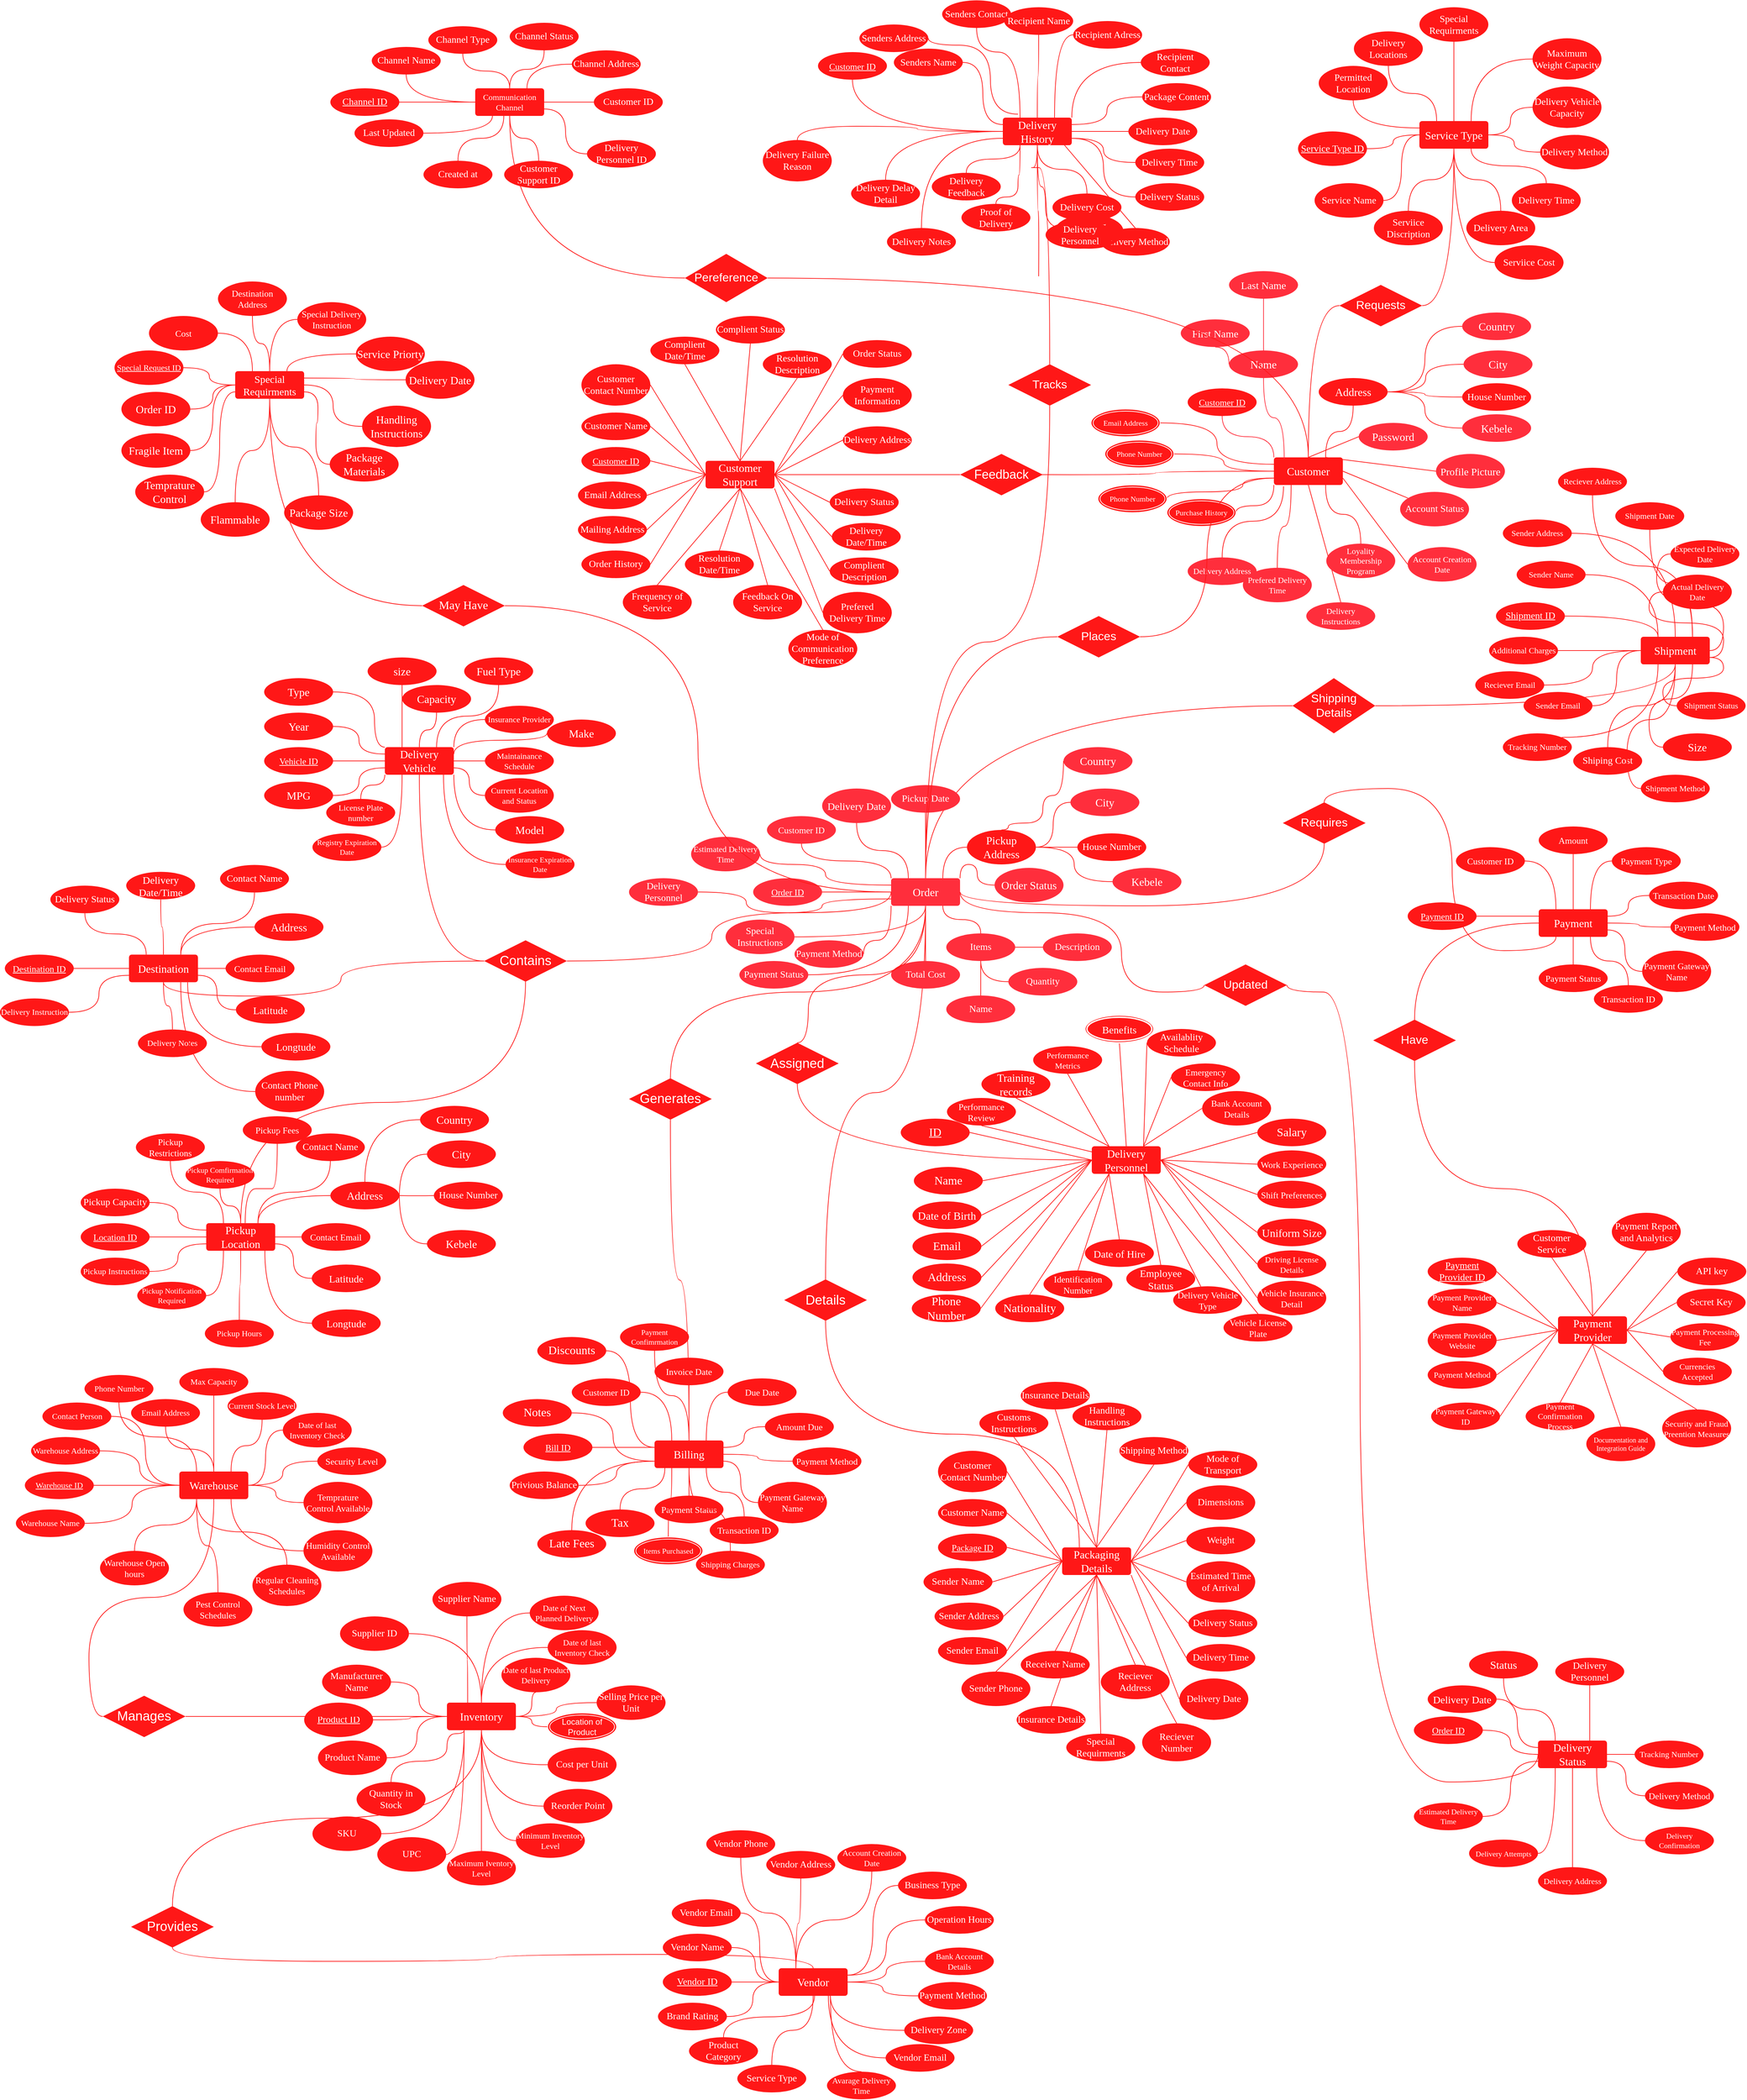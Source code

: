 <mxfile version="21.1.5" type="google">
  <diagram name="Page-1" id="Zm4AuNRhIGlGyBgqUmXx">
    <mxGraphModel grid="1" page="1" gridSize="10" guides="1" tooltips="1" connect="1" arrows="1" fold="1" pageScale="1" pageWidth="850" pageHeight="1100" math="0" shadow="0">
      <root>
        <mxCell id="0" />
        <mxCell id="1" parent="0" />
        <mxCell id="MNCNTM-Pu7ai28jZxEj1-41" style="rounded=0;orthogonalLoop=1;jettySize=auto;html=1;exitX=1;exitY=0.75;exitDx=0;exitDy=0;entryX=0;entryY=0.5;entryDx=0;entryDy=0;endArrow=none;endFill=0;strokeColor=#FF1717;" edge="1" parent="1" source="MNCNTM-Pu7ai28jZxEj1-1" target="MNCNTM-Pu7ai28jZxEj1-40">
          <mxGeometry relative="1" as="geometry" />
        </mxCell>
        <mxCell id="MNCNTM-Pu7ai28jZxEj1-46" style="rounded=0;orthogonalLoop=1;jettySize=auto;html=1;exitX=0.5;exitY=0;exitDx=0;exitDy=0;entryX=0;entryY=0.5;entryDx=0;entryDy=0;endArrow=none;endFill=0;strokeColor=#FF1717;" edge="1" parent="1" source="MNCNTM-Pu7ai28jZxEj1-1" target="MNCNTM-Pu7ai28jZxEj1-44">
          <mxGeometry relative="1" as="geometry" />
        </mxCell>
        <mxCell id="MNCNTM-Pu7ai28jZxEj1-48" style="rounded=0;orthogonalLoop=1;jettySize=auto;html=1;exitX=0.75;exitY=0;exitDx=0;exitDy=0;entryX=0;entryY=0.5;entryDx=0;entryDy=0;endArrow=none;endFill=0;strokeColor=#FF1717;" edge="1" parent="1" source="MNCNTM-Pu7ai28jZxEj1-1" target="MNCNTM-Pu7ai28jZxEj1-45">
          <mxGeometry relative="1" as="geometry" />
        </mxCell>
        <mxCell id="qkvICGUAoMJrxq3PaXwy-157" style="edgeStyle=orthogonalEdgeStyle;curved=1;rounded=0;orthogonalLoop=1;jettySize=auto;html=1;exitX=0.5;exitY=0;exitDx=0;exitDy=0;entryX=0;entryY=0.5;entryDx=0;entryDy=0;endArrow=none;endFill=0;strokeColor=#ff1717;" edge="1" parent="1" source="MNCNTM-Pu7ai28jZxEj1-1" target="qkvICGUAoMJrxq3PaXwy-156">
          <mxGeometry relative="1" as="geometry" />
        </mxCell>
        <mxCell id="MNCNTM-Pu7ai28jZxEj1-1" value="&lt;font color=&quot;#ffffff&quot; style=&quot;font-size: 16px;&quot;&gt;Customer&lt;/font&gt;" style="rounded=1;arcSize=10;whiteSpace=wrap;html=1;align=center;strokeColor=none;fillColor=#FF1717;fontFamily=Verdana;fontSize=16;" vertex="1" parent="1">
          <mxGeometry x="1865" y="-420" width="100" height="40" as="geometry" />
        </mxCell>
        <mxCell id="MNCNTM-Pu7ai28jZxEj1-4" style="edgeStyle=orthogonalEdgeStyle;curved=1;rounded=0;orthogonalLoop=1;jettySize=auto;html=1;exitX=0.5;exitY=1;exitDx=0;exitDy=0;entryX=0;entryY=0;entryDx=0;entryDy=0;endArrow=none;endFill=0;strokeColor=#FF2E3C;" edge="1" parent="1" source="MNCNTM-Pu7ai28jZxEj1-2" target="MNCNTM-Pu7ai28jZxEj1-1">
          <mxGeometry relative="1" as="geometry" />
        </mxCell>
        <mxCell id="MNCNTM-Pu7ai28jZxEj1-2" value="Customer ID" style="ellipse;whiteSpace=wrap;html=1;align=center;fontStyle=4;strokeColor=none;fillColor=#FF1717;fontColor=#ffffff;fontFamily=Verdana;fontSize=13;" vertex="1" parent="1">
          <mxGeometry x="1740" y="-520" width="100" height="40" as="geometry" />
        </mxCell>
        <mxCell id="MNCNTM-Pu7ai28jZxEj1-6" style="edgeStyle=orthogonalEdgeStyle;curved=1;rounded=0;orthogonalLoop=1;jettySize=auto;html=1;exitX=0.5;exitY=1;exitDx=0;exitDy=0;entryX=0.15;entryY=0.05;entryDx=0;entryDy=0;strokeColor=#FF2E3C;endArrow=none;endFill=0;entryPerimeter=0;" edge="1" parent="1" source="MNCNTM-Pu7ai28jZxEj1-5" target="MNCNTM-Pu7ai28jZxEj1-1">
          <mxGeometry relative="1" as="geometry" />
        </mxCell>
        <mxCell id="MNCNTM-Pu7ai28jZxEj1-9" style="edgeStyle=orthogonalEdgeStyle;curved=1;rounded=0;orthogonalLoop=1;jettySize=auto;html=1;exitX=0.5;exitY=1;exitDx=0;exitDy=0;entryX=0;entryY=0.5;entryDx=0;entryDy=0;strokeColor=#FF2E3C;endArrow=none;endFill=0;" edge="1" parent="1" source="MNCNTM-Pu7ai28jZxEj1-7" target="MNCNTM-Pu7ai28jZxEj1-5">
          <mxGeometry relative="1" as="geometry" />
        </mxCell>
        <mxCell id="MNCNTM-Pu7ai28jZxEj1-7" value="First Name" style="ellipse;whiteSpace=wrap;html=1;align=center;fontColor=#FFFFFF;strokeColor=none;fillColor=#FF2E3C;fontFamily=Verdana;fontSize=15;" vertex="1" parent="1">
          <mxGeometry x="1730" y="-620" width="100" height="40" as="geometry" />
        </mxCell>
        <mxCell id="MNCNTM-Pu7ai28jZxEj1-8" value="Last Name" style="ellipse;whiteSpace=wrap;html=1;align=center;fontColor=#FFFFFF;strokeColor=none;fillColor=#FF2E3C;fontFamily=Verdana;fontSize=15;" vertex="1" parent="1">
          <mxGeometry x="1800" y="-690" width="100" height="40" as="geometry" />
        </mxCell>
        <mxCell id="MNCNTM-Pu7ai28jZxEj1-10" style="edgeStyle=orthogonalEdgeStyle;curved=1;rounded=0;orthogonalLoop=1;jettySize=auto;html=1;entryX=0.5;entryY=0;entryDx=0;entryDy=0;strokeColor=#FF2E3C;endArrow=none;endFill=0;exitX=0.5;exitY=1;exitDx=0;exitDy=0;" edge="1" parent="1" source="MNCNTM-Pu7ai28jZxEj1-8" target="MNCNTM-Pu7ai28jZxEj1-5">
          <mxGeometry relative="1" as="geometry">
            <mxPoint x="1990" y="-550" as="sourcePoint" />
            <mxPoint x="1990" y="-520" as="targetPoint" />
          </mxGeometry>
        </mxCell>
        <mxCell id="MNCNTM-Pu7ai28jZxEj1-12" style="edgeStyle=orthogonalEdgeStyle;curved=1;rounded=0;orthogonalLoop=1;jettySize=auto;html=1;exitX=0.5;exitY=1;exitDx=0;exitDy=0;entryX=0.75;entryY=0;entryDx=0;entryDy=0;endArrow=none;endFill=0;strokeColor=#FF1717;" edge="1" parent="1" source="MNCNTM-Pu7ai28jZxEj1-11" target="MNCNTM-Pu7ai28jZxEj1-1">
          <mxGeometry relative="1" as="geometry" />
        </mxCell>
        <mxCell id="MNCNTM-Pu7ai28jZxEj1-11" value="Address" style="ellipse;whiteSpace=wrap;html=1;align=center;fontColor=#FFFFFF;strokeColor=none;fillColor=#FF1717;fontFamily=Verdana;fontSize=16;" vertex="1" parent="1">
          <mxGeometry x="1930" y="-535" width="100" height="40" as="geometry" />
        </mxCell>
        <mxCell id="MNCNTM-Pu7ai28jZxEj1-16" style="edgeStyle=orthogonalEdgeStyle;curved=1;rounded=0;orthogonalLoop=1;jettySize=auto;html=1;entryX=1;entryY=0.5;entryDx=0;entryDy=0;endArrow=none;endFill=0;strokeColor=#FF1717;exitX=0;exitY=0.5;exitDx=0;exitDy=0;" edge="1" parent="1" source="MNCNTM-Pu7ai28jZxEj1-63" target="MNCNTM-Pu7ai28jZxEj1-11">
          <mxGeometry relative="1" as="geometry">
            <mxPoint x="2020" y="-560" as="sourcePoint" />
          </mxGeometry>
        </mxCell>
        <mxCell id="MNCNTM-Pu7ai28jZxEj1-18" style="edgeStyle=orthogonalEdgeStyle;curved=1;rounded=0;orthogonalLoop=1;jettySize=auto;html=1;exitX=0;exitY=0.5;exitDx=0;exitDy=0;entryX=1;entryY=0.5;entryDx=0;entryDy=0;strokeColor=#FF1717;endArrow=none;endFill=0;" edge="1" parent="1" source="MNCNTM-Pu7ai28jZxEj1-17" target="MNCNTM-Pu7ai28jZxEj1-11">
          <mxGeometry relative="1" as="geometry" />
        </mxCell>
        <mxCell id="MNCNTM-Pu7ai28jZxEj1-17" value="Kebele" style="ellipse;whiteSpace=wrap;html=1;align=center;fontColor=#FFFFFF;strokeColor=none;fillColor=#FF2E3C;fontFamily=Verdana;fontSize=16;" vertex="1" parent="1">
          <mxGeometry x="2138" y="-482.5" width="100" height="40" as="geometry" />
        </mxCell>
        <mxCell id="MNCNTM-Pu7ai28jZxEj1-22" style="edgeStyle=orthogonalEdgeStyle;curved=1;rounded=0;orthogonalLoop=1;jettySize=auto;html=1;entryX=0;entryY=0.5;entryDx=0;entryDy=0;strokeColor=#FF1717;fontFamily=Verdana;endArrow=none;endFill=0;" edge="1" parent="1" source="MNCNTM-Pu7ai28jZxEj1-21" target="MNCNTM-Pu7ai28jZxEj1-1">
          <mxGeometry relative="1" as="geometry" />
        </mxCell>
        <mxCell id="MNCNTM-Pu7ai28jZxEj1-21" value="Phone Number" style="ellipse;shape=doubleEllipse;margin=3;whiteSpace=wrap;html=1;align=center;strokeColor=#FFFFFF;fillColor=#FF1717;fontFamily=Verdana;fontSize=11;fontColor=#FFFFFF;" vertex="1" parent="1">
          <mxGeometry x="1620" y="-445" width="100" height="40" as="geometry" />
        </mxCell>
        <mxCell id="MNCNTM-Pu7ai28jZxEj1-24" style="edgeStyle=orthogonalEdgeStyle;curved=1;rounded=0;orthogonalLoop=1;jettySize=auto;html=1;entryX=0;entryY=0.25;entryDx=0;entryDy=0;endArrow=none;endFill=0;strokeColor=#FF1717;" edge="1" parent="1" source="MNCNTM-Pu7ai28jZxEj1-23" target="MNCNTM-Pu7ai28jZxEj1-1">
          <mxGeometry relative="1" as="geometry" />
        </mxCell>
        <mxCell id="MNCNTM-Pu7ai28jZxEj1-23" value="Email Address" style="ellipse;shape=doubleEllipse;margin=3;whiteSpace=wrap;html=1;align=center;strokeColor=#FFFFFF;fillColor=#FF1717;fontFamily=Verdana;fontSize=11;fontColor=#FFFFFF;" vertex="1" parent="1">
          <mxGeometry x="1600" y="-490" width="100" height="40" as="geometry" />
        </mxCell>
        <mxCell id="MNCNTM-Pu7ai28jZxEj1-26" style="edgeStyle=orthogonalEdgeStyle;curved=1;rounded=0;orthogonalLoop=1;jettySize=auto;html=1;exitX=1;exitY=0.5;exitDx=0;exitDy=0;entryX=0;entryY=0.75;entryDx=0;entryDy=0;endArrow=none;endFill=0;strokeColor=#FF1717;" edge="1" parent="1" source="MNCNTM-Pu7ai28jZxEj1-25" target="MNCNTM-Pu7ai28jZxEj1-1">
          <mxGeometry relative="1" as="geometry">
            <Array as="points">
              <mxPoint x="1710" y="-370" />
              <mxPoint x="1820" y="-370" />
              <mxPoint x="1820" y="-390" />
            </Array>
          </mxGeometry>
        </mxCell>
        <mxCell id="MNCNTM-Pu7ai28jZxEj1-25" value="Phone Number" style="ellipse;shape=doubleEllipse;margin=3;whiteSpace=wrap;html=1;align=center;strokeColor=#FFFFFF;fillColor=#FF1717;fontFamily=Verdana;fontSize=11;fontColor=#FFFFFF;" vertex="1" parent="1">
          <mxGeometry x="1610" y="-380" width="100" height="40" as="geometry" />
        </mxCell>
        <mxCell id="MNCNTM-Pu7ai28jZxEj1-28" style="edgeStyle=orthogonalEdgeStyle;curved=1;rounded=0;orthogonalLoop=1;jettySize=auto;html=1;exitX=1;exitY=0.5;exitDx=0;exitDy=0;entryX=0;entryY=1;entryDx=0;entryDy=0;strokeColor=#FF1717;endArrow=none;endFill=0;" edge="1" parent="1" source="MNCNTM-Pu7ai28jZxEj1-27" target="MNCNTM-Pu7ai28jZxEj1-1">
          <mxGeometry relative="1" as="geometry">
            <Array as="points">
              <mxPoint x="1810" y="-350" />
              <mxPoint x="1865" y="-350" />
            </Array>
          </mxGeometry>
        </mxCell>
        <mxCell id="MNCNTM-Pu7ai28jZxEj1-27" value="Purchase History" style="ellipse;shape=doubleEllipse;margin=3;whiteSpace=wrap;html=1;align=center;strokeColor=#FFFFFF;fillColor=#FF1717;fontFamily=Verdana;fontSize=11;fontColor=#FFFFFF;" vertex="1" parent="1">
          <mxGeometry x="1710" y="-360" width="100" height="40" as="geometry" />
        </mxCell>
        <mxCell id="MNCNTM-Pu7ai28jZxEj1-30" style="edgeStyle=orthogonalEdgeStyle;curved=1;rounded=0;orthogonalLoop=1;jettySize=auto;html=1;exitX=0.5;exitY=0;exitDx=0;exitDy=0;entryX=0.14;entryY=1.05;entryDx=0;entryDy=0;entryPerimeter=0;endArrow=none;endFill=0;strokeColor=#FF1717;" edge="1" parent="1" source="MNCNTM-Pu7ai28jZxEj1-29" target="MNCNTM-Pu7ai28jZxEj1-1">
          <mxGeometry relative="1" as="geometry" />
        </mxCell>
        <mxCell id="MNCNTM-Pu7ai28jZxEj1-29" value="Delivery Address" style="ellipse;whiteSpace=wrap;html=1;align=center;fontColor=#FFFFFF;strokeColor=none;fillColor=#FF2E3C;fontFamily=Verdana;fontSize=12;" vertex="1" parent="1">
          <mxGeometry x="1740" y="-275" width="100" height="40" as="geometry" />
        </mxCell>
        <mxCell id="MNCNTM-Pu7ai28jZxEj1-32" style="edgeStyle=orthogonalEdgeStyle;curved=1;rounded=0;orthogonalLoop=1;jettySize=auto;html=1;exitX=0.5;exitY=0;exitDx=0;exitDy=0;entryX=0.25;entryY=1;entryDx=0;entryDy=0;endArrow=none;endFill=0;strokeColor=#FF1717;" edge="1" parent="1" source="MNCNTM-Pu7ai28jZxEj1-31" target="MNCNTM-Pu7ai28jZxEj1-1">
          <mxGeometry relative="1" as="geometry" />
        </mxCell>
        <mxCell id="MNCNTM-Pu7ai28jZxEj1-31" value="Prefered Delivery Time" style="ellipse;whiteSpace=wrap;html=1;align=center;fontColor=#FFFFFF;strokeColor=none;fillColor=#FF2E3C;fontFamily=Verdana;fontSize=12;" vertex="1" parent="1">
          <mxGeometry x="1820" y="-260" width="100" height="50" as="geometry" />
        </mxCell>
        <mxCell id="MNCNTM-Pu7ai28jZxEj1-34" style="rounded=0;orthogonalLoop=1;jettySize=auto;html=1;exitX=0.5;exitY=0;exitDx=0;exitDy=0;entryX=0.5;entryY=1;entryDx=0;entryDy=0;endArrow=none;endFill=0;strokeColor=#FF1717;" edge="1" parent="1" source="MNCNTM-Pu7ai28jZxEj1-33" target="MNCNTM-Pu7ai28jZxEj1-1">
          <mxGeometry relative="1" as="geometry" />
        </mxCell>
        <mxCell id="MNCNTM-Pu7ai28jZxEj1-33" value="Delivery Instructions" style="ellipse;whiteSpace=wrap;html=1;align=center;fontColor=#FFFFFF;strokeColor=none;fillColor=#FF2E3C;fontFamily=Verdana;fontSize=12;" vertex="1" parent="1">
          <mxGeometry x="1912" y="-210" width="100" height="40" as="geometry" />
        </mxCell>
        <mxCell id="MNCNTM-Pu7ai28jZxEj1-36" style="edgeStyle=orthogonalEdgeStyle;curved=1;rounded=0;orthogonalLoop=1;jettySize=auto;html=1;exitX=0.5;exitY=0;exitDx=0;exitDy=0;entryX=0.75;entryY=1;entryDx=0;entryDy=0;endArrow=none;endFill=0;strokeColor=#FF1717;" edge="1" parent="1" source="MNCNTM-Pu7ai28jZxEj1-35" target="MNCNTM-Pu7ai28jZxEj1-1">
          <mxGeometry relative="1" as="geometry" />
        </mxCell>
        <mxCell id="MNCNTM-Pu7ai28jZxEj1-35" value="Loyality Membership Program" style="ellipse;whiteSpace=wrap;html=1;align=center;fontColor=#FFFFFF;strokeColor=none;fillColor=#FF2E3C;fontFamily=Verdana;fontSize=12;" vertex="1" parent="1">
          <mxGeometry x="1941" y="-295" width="100" height="50" as="geometry" />
        </mxCell>
        <mxCell id="MNCNTM-Pu7ai28jZxEj1-40" value="Account Creation Date" style="ellipse;whiteSpace=wrap;html=1;align=center;fontColor=#FFFFFF;strokeColor=none;fillColor=#FF2E3C;fontFamily=Verdana;fontSize=12;" vertex="1" parent="1">
          <mxGeometry x="2059" y="-290" width="100" height="50" as="geometry" />
        </mxCell>
        <mxCell id="MNCNTM-Pu7ai28jZxEj1-43" style="rounded=0;orthogonalLoop=1;jettySize=auto;html=1;entryX=1;entryY=0.5;entryDx=0;entryDy=0;endArrow=none;endFill=0;strokeColor=#FF1717;" edge="1" parent="1" source="MNCNTM-Pu7ai28jZxEj1-42" target="MNCNTM-Pu7ai28jZxEj1-1">
          <mxGeometry relative="1" as="geometry" />
        </mxCell>
        <mxCell id="MNCNTM-Pu7ai28jZxEj1-42" value="Account Status" style="ellipse;whiteSpace=wrap;html=1;align=center;fontColor=#FFFFFF;strokeColor=none;fillColor=#FF2E3C;fontFamily=Verdana;fontSize=14;" vertex="1" parent="1">
          <mxGeometry x="2048" y="-370" width="100" height="50" as="geometry" />
        </mxCell>
        <mxCell id="MNCNTM-Pu7ai28jZxEj1-44" value="Password" style="ellipse;whiteSpace=wrap;html=1;align=center;fontColor=#FFFFFF;strokeColor=none;fillColor=#FF2E3C;fontFamily=Verdana;fontSize=16;" vertex="1" parent="1">
          <mxGeometry x="1988" y="-470" width="100" height="40" as="geometry" />
        </mxCell>
        <mxCell id="MNCNTM-Pu7ai28jZxEj1-45" value="Profile Picture" style="ellipse;whiteSpace=wrap;html=1;align=center;fontColor=#FFFFFF;strokeColor=none;fillColor=#FF2E3C;fontFamily=Verdana;fontSize=15;" vertex="1" parent="1">
          <mxGeometry x="2100" y="-425" width="100" height="50" as="geometry" />
        </mxCell>
        <mxCell id="MNCNTM-Pu7ai28jZxEj1-76" style="edgeStyle=orthogonalEdgeStyle;curved=1;rounded=0;orthogonalLoop=1;jettySize=auto;html=1;exitX=0.75;exitY=0;exitDx=0;exitDy=0;entryX=0;entryY=0.5;entryDx=0;entryDy=0;endArrow=none;endFill=0;strokeColor=#ff1717;" edge="1" parent="1" source="MNCNTM-Pu7ai28jZxEj1-50" target="MNCNTM-Pu7ai28jZxEj1-69">
          <mxGeometry relative="1" as="geometry" />
        </mxCell>
        <mxCell id="yI19sC-Fqw8D6BvOgQoI-10" style="edgeStyle=orthogonalEdgeStyle;curved=1;rounded=0;orthogonalLoop=1;jettySize=auto;html=1;exitX=1;exitY=0.5;exitDx=0;exitDy=0;entryX=0;entryY=0.5;entryDx=0;entryDy=0;endArrow=none;endFill=0;strokeColor=#ff1717;" edge="1" parent="1" source="MNCNTM-Pu7ai28jZxEj1-50" target="yI19sC-Fqw8D6BvOgQoI-9">
          <mxGeometry relative="1" as="geometry">
            <Array as="points">
              <mxPoint x="1410" y="240" />
              <mxPoint x="1644" y="240" />
              <mxPoint x="1644" y="355" />
            </Array>
          </mxGeometry>
        </mxCell>
        <mxCell id="kMKJCsbomZsLrLLe9he9-8" style="edgeStyle=orthogonalEdgeStyle;rounded=0;orthogonalLoop=1;jettySize=auto;html=1;exitX=0.5;exitY=1;exitDx=0;exitDy=0;entryX=0.5;entryY=0;entryDx=0;entryDy=0;curved=1;endArrow=none;endFill=0;strokeColor=#ff1717;" edge="1" parent="1" source="MNCNTM-Pu7ai28jZxEj1-50" target="kMKJCsbomZsLrLLe9he9-7">
          <mxGeometry relative="1" as="geometry" />
        </mxCell>
        <mxCell id="kMKJCsbomZsLrLLe9he9-10" style="edgeStyle=orthogonalEdgeStyle;rounded=0;orthogonalLoop=1;jettySize=auto;html=1;exitX=0.5;exitY=0;exitDx=0;exitDy=0;entryX=0;entryY=0.5;entryDx=0;entryDy=0;curved=1;endArrow=none;endFill=0;strokeColor=#ff1717;" edge="1" parent="1" source="MNCNTM-Pu7ai28jZxEj1-50" target="kMKJCsbomZsLrLLe9he9-9">
          <mxGeometry relative="1" as="geometry" />
        </mxCell>
        <mxCell id="MNCNTM-Pu7ai28jZxEj1-50" value="&lt;font color=&quot;#ffffff&quot; style=&quot;font-size: 16px;&quot;&gt;Order&lt;/font&gt;" style="rounded=1;arcSize=10;whiteSpace=wrap;html=1;align=center;strokeColor=none;fillColor=#FF2E3C;fontFamily=Verdana;fontSize=16;" vertex="1" parent="1">
          <mxGeometry x="1310" y="190" width="100" height="40" as="geometry" />
        </mxCell>
        <mxCell id="MNCNTM-Pu7ai28jZxEj1-53" style="edgeStyle=orthogonalEdgeStyle;curved=1;rounded=0;orthogonalLoop=1;jettySize=auto;html=1;exitX=1;exitY=0.5;exitDx=0;exitDy=0;endArrow=none;endFill=0;strokeColor=#FF1717;" edge="1" parent="1" source="MNCNTM-Pu7ai28jZxEj1-52" target="MNCNTM-Pu7ai28jZxEj1-50">
          <mxGeometry relative="1" as="geometry" />
        </mxCell>
        <mxCell id="MNCNTM-Pu7ai28jZxEj1-52" value="Order ID" style="ellipse;whiteSpace=wrap;html=1;align=center;fontStyle=4;strokeColor=none;fillColor=#FF2E3C;fontColor=#ffffff;fontFamily=Verdana;fontSize=13;" vertex="1" parent="1">
          <mxGeometry x="1110" y="190" width="100" height="40" as="geometry" />
        </mxCell>
        <mxCell id="MNCNTM-Pu7ai28jZxEj1-55" style="edgeStyle=orthogonalEdgeStyle;curved=1;rounded=0;orthogonalLoop=1;jettySize=auto;html=1;exitX=0.5;exitY=1;exitDx=0;exitDy=0;entryX=0;entryY=0;entryDx=0;entryDy=0;endArrow=none;endFill=0;strokeColor=#ff1717;" edge="1" parent="1" source="MNCNTM-Pu7ai28jZxEj1-54" target="MNCNTM-Pu7ai28jZxEj1-50">
          <mxGeometry relative="1" as="geometry" />
        </mxCell>
        <mxCell id="MNCNTM-Pu7ai28jZxEj1-54" value="Customer ID" style="ellipse;whiteSpace=wrap;html=1;align=center;fontStyle=0;strokeColor=none;fillColor=#FF2E3C;fontColor=#ffffff;fontFamily=Verdana;fontSize=13;" vertex="1" parent="1">
          <mxGeometry x="1130" y="100" width="100" height="40" as="geometry" />
        </mxCell>
        <mxCell id="qkvICGUAoMJrxq3PaXwy-146" style="edgeStyle=orthogonalEdgeStyle;curved=1;rounded=0;orthogonalLoop=1;jettySize=auto;html=1;exitX=0;exitY=0.5;exitDx=0;exitDy=0;entryX=1;entryY=0.5;entryDx=0;entryDy=0;endArrow=none;endFill=0;strokeColor=#ff1717;" edge="1" parent="1" source="MNCNTM-Pu7ai28jZxEj1-59" target="MNCNTM-Pu7ai28jZxEj1-11">
          <mxGeometry relative="1" as="geometry" />
        </mxCell>
        <mxCell id="MNCNTM-Pu7ai28jZxEj1-59" value="House Number" style="ellipse;whiteSpace=wrap;html=1;align=center;fontColor=#FFFFFF;strokeColor=none;fillColor=#FF1717;fontFamily=Verdana;fontSize=14;" vertex="1" parent="1">
          <mxGeometry x="2138" y="-527.5" width="100" height="40" as="geometry" />
        </mxCell>
        <mxCell id="qkvICGUAoMJrxq3PaXwy-147" style="edgeStyle=orthogonalEdgeStyle;curved=1;rounded=0;orthogonalLoop=1;jettySize=auto;html=1;exitX=0;exitY=0.5;exitDx=0;exitDy=0;entryX=1;entryY=0.5;entryDx=0;entryDy=0;endArrow=none;endFill=0;strokeColor=#ff1717;" edge="1" parent="1" source="MNCNTM-Pu7ai28jZxEj1-62" target="MNCNTM-Pu7ai28jZxEj1-11">
          <mxGeometry relative="1" as="geometry" />
        </mxCell>
        <mxCell id="MNCNTM-Pu7ai28jZxEj1-62" value="Country" style="ellipse;whiteSpace=wrap;html=1;align=center;fontColor=#FFFFFF;strokeColor=none;fillColor=#FF2E3C;fontFamily=Verdana;fontSize=16;" vertex="1" parent="1">
          <mxGeometry x="2138" y="-630" width="100" height="40" as="geometry" />
        </mxCell>
        <mxCell id="MNCNTM-Pu7ai28jZxEj1-63" value="City" style="ellipse;whiteSpace=wrap;html=1;align=center;fontColor=#FFFFFF;strokeColor=none;fillColor=#FF2E3C;fontFamily=Verdana;fontSize=16;" vertex="1" parent="1">
          <mxGeometry x="2140" y="-575" width="100" height="40" as="geometry" />
        </mxCell>
        <mxCell id="MNCNTM-Pu7ai28jZxEj1-67" style="edgeStyle=orthogonalEdgeStyle;curved=1;rounded=0;orthogonalLoop=1;jettySize=auto;html=1;exitX=0;exitY=0.5;exitDx=0;exitDy=0;entryX=1;entryY=0.5;entryDx=0;entryDy=0;strokeColor=#FF1717;endArrow=none;endFill=0;" edge="1" parent="1" source="MNCNTM-Pu7ai28jZxEj1-73" target="MNCNTM-Pu7ai28jZxEj1-69">
          <mxGeometry relative="1" as="geometry">
            <mxPoint x="1570" y="210" as="sourcePoint" />
            <mxPoint x="1530" y="140" as="targetPoint" />
          </mxGeometry>
        </mxCell>
        <mxCell id="MNCNTM-Pu7ai28jZxEj1-75" style="edgeStyle=orthogonalEdgeStyle;curved=1;rounded=0;orthogonalLoop=1;jettySize=auto;html=1;exitX=1;exitY=0.5;exitDx=0;exitDy=0;entryX=0;entryY=0.5;entryDx=0;entryDy=0;endArrow=none;endFill=0;strokeColor=#FF1717;" edge="1" parent="1" source="MNCNTM-Pu7ai28jZxEj1-69" target="MNCNTM-Pu7ai28jZxEj1-71">
          <mxGeometry relative="1" as="geometry" />
        </mxCell>
        <mxCell id="MNCNTM-Pu7ai28jZxEj1-77" style="edgeStyle=orthogonalEdgeStyle;curved=1;rounded=0;orthogonalLoop=1;jettySize=auto;html=1;exitX=1;exitY=0.5;exitDx=0;exitDy=0;entryX=0;entryY=0.5;entryDx=0;entryDy=0;endArrow=none;endFill=0;strokeColor=#FF1717;" edge="1" parent="1" source="MNCNTM-Pu7ai28jZxEj1-69" target="MNCNTM-Pu7ai28jZxEj1-72">
          <mxGeometry relative="1" as="geometry" />
        </mxCell>
        <mxCell id="MNCNTM-Pu7ai28jZxEj1-69" value="Pickup Address" style="ellipse;whiteSpace=wrap;html=1;align=center;fontColor=#FFFFFF;strokeColor=none;fillColor=#FF1717;fontFamily=Verdana;fontSize=16;" vertex="1" parent="1">
          <mxGeometry x="1420" y="120" width="100" height="50" as="geometry" />
        </mxCell>
        <mxCell id="MNCNTM-Pu7ai28jZxEj1-70" value="Country" style="ellipse;whiteSpace=wrap;html=1;align=center;fontColor=#FFFFFF;strokeColor=none;fillColor=#FF2E3C;fontFamily=Verdana;fontSize=16;" vertex="1" parent="1">
          <mxGeometry x="1560" width="100" height="40" as="geometry" />
        </mxCell>
        <mxCell id="MNCNTM-Pu7ai28jZxEj1-71" value="City" style="ellipse;whiteSpace=wrap;html=1;align=center;fontColor=#FFFFFF;strokeColor=none;fillColor=#FF2E3C;fontFamily=Verdana;fontSize=16;" vertex="1" parent="1">
          <mxGeometry x="1570" y="60" width="100" height="40" as="geometry" />
        </mxCell>
        <mxCell id="MNCNTM-Pu7ai28jZxEj1-72" value="House Number" style="ellipse;whiteSpace=wrap;html=1;align=center;fontColor=#FFFFFF;strokeColor=none;fillColor=#FF1717;fontFamily=Verdana;fontSize=14;" vertex="1" parent="1">
          <mxGeometry x="1580" y="125" width="100" height="40" as="geometry" />
        </mxCell>
        <mxCell id="MNCNTM-Pu7ai28jZxEj1-73" value="Kebele" style="ellipse;whiteSpace=wrap;html=1;align=center;fontColor=#FFFFFF;strokeColor=none;fillColor=#FF2E3C;fontFamily=Verdana;fontSize=16;" vertex="1" parent="1">
          <mxGeometry x="1631" y="175" width="100" height="40" as="geometry" />
        </mxCell>
        <mxCell id="MNCNTM-Pu7ai28jZxEj1-74" style="edgeStyle=orthogonalEdgeStyle;curved=1;rounded=0;orthogonalLoop=1;jettySize=auto;html=1;entryX=0;entryY=0.5;entryDx=0;entryDy=0;strokeColor=#FF1717;endArrow=none;endFill=0;exitX=0.5;exitY=0;exitDx=0;exitDy=0;" edge="1" parent="1" source="MNCNTM-Pu7ai28jZxEj1-69" target="MNCNTM-Pu7ai28jZxEj1-70">
          <mxGeometry relative="1" as="geometry">
            <mxPoint x="1480" y="130" as="sourcePoint" />
            <Array as="points">
              <mxPoint x="1480" y="110" />
              <mxPoint x="1530" y="110" />
              <mxPoint x="1530" y="70" />
              <mxPoint x="1560" y="70" />
            </Array>
          </mxGeometry>
        </mxCell>
        <mxCell id="MNCNTM-Pu7ai28jZxEj1-80" style="edgeStyle=orthogonalEdgeStyle;curved=1;rounded=0;orthogonalLoop=1;jettySize=auto;html=1;exitX=0.5;exitY=1;exitDx=0;exitDy=0;entryX=0.25;entryY=0;entryDx=0;entryDy=0;endArrow=none;endFill=0;strokeColor=#ff1717;" edge="1" parent="1" source="MNCNTM-Pu7ai28jZxEj1-79" target="MNCNTM-Pu7ai28jZxEj1-50">
          <mxGeometry relative="1" as="geometry" />
        </mxCell>
        <mxCell id="MNCNTM-Pu7ai28jZxEj1-79" value="Delivery Date" style="ellipse;whiteSpace=wrap;html=1;align=center;fontColor=#FFFFFF;strokeColor=none;fillColor=#FF2E3C;fontFamily=Verdana;fontSize=15;" vertex="1" parent="1">
          <mxGeometry x="1210" y="60" width="100" height="50" as="geometry" />
        </mxCell>
        <mxCell id="MNCNTM-Pu7ai28jZxEj1-82" style="edgeStyle=orthogonalEdgeStyle;curved=1;rounded=0;orthogonalLoop=1;jettySize=auto;html=1;exitX=0.5;exitY=1;exitDx=0;exitDy=0;entryX=0.5;entryY=0;entryDx=0;entryDy=0;endArrow=none;endFill=0;strokeColor=#ff1717;" edge="1" parent="1" source="MNCNTM-Pu7ai28jZxEj1-81" target="MNCNTM-Pu7ai28jZxEj1-50">
          <mxGeometry relative="1" as="geometry" />
        </mxCell>
        <mxCell id="MNCNTM-Pu7ai28jZxEj1-81" value="Pickup Date" style="ellipse;whiteSpace=wrap;html=1;align=center;fontColor=#FFFFFF;strokeColor=none;fillColor=#FF2E3C;fontFamily=Verdana;fontSize=14;" vertex="1" parent="1">
          <mxGeometry x="1310" y="55" width="100" height="40" as="geometry" />
        </mxCell>
        <mxCell id="MNCNTM-Pu7ai28jZxEj1-84" style="edgeStyle=orthogonalEdgeStyle;curved=1;rounded=0;orthogonalLoop=1;jettySize=auto;html=1;exitX=0;exitY=0.5;exitDx=0;exitDy=0;entryX=1;entryY=0;entryDx=0;entryDy=0;endArrow=none;endFill=0;strokeColor=#ff1717;" edge="1" parent="1" source="MNCNTM-Pu7ai28jZxEj1-83" target="MNCNTM-Pu7ai28jZxEj1-50">
          <mxGeometry relative="1" as="geometry" />
        </mxCell>
        <mxCell id="MNCNTM-Pu7ai28jZxEj1-83" value="Order Status" style="ellipse;whiteSpace=wrap;html=1;align=center;fontColor=#FFFFFF;strokeColor=none;fillColor=#FF2E3C;fontFamily=Verdana;fontSize=16;" vertex="1" parent="1">
          <mxGeometry x="1460" y="175" width="100" height="50" as="geometry" />
        </mxCell>
        <mxCell id="MNCNTM-Pu7ai28jZxEj1-86" style="edgeStyle=orthogonalEdgeStyle;curved=1;rounded=0;orthogonalLoop=1;jettySize=auto;html=1;exitX=1;exitY=0.5;exitDx=0;exitDy=0;entryX=0;entryY=1;entryDx=0;entryDy=0;endArrow=none;endFill=0;strokeColor=#FF1717;" edge="1" parent="1" source="MNCNTM-Pu7ai28jZxEj1-85" target="MNCNTM-Pu7ai28jZxEj1-50">
          <mxGeometry relative="1" as="geometry">
            <Array as="points">
              <mxPoint x="1270" y="280" />
              <mxPoint x="1310" y="280" />
            </Array>
          </mxGeometry>
        </mxCell>
        <mxCell id="MNCNTM-Pu7ai28jZxEj1-85" value="Payment Method" style="ellipse;whiteSpace=wrap;html=1;align=center;fontColor=#FFFFFF;strokeColor=none;fillColor=#FF2E3C;fontFamily=Verdana;fontSize=14;" vertex="1" parent="1">
          <mxGeometry x="1170" y="280" width="100" height="40" as="geometry" />
        </mxCell>
        <mxCell id="MNCNTM-Pu7ai28jZxEj1-88" style="edgeStyle=orthogonalEdgeStyle;curved=1;rounded=0;orthogonalLoop=1;jettySize=auto;html=1;exitX=1;exitY=0.5;exitDx=0;exitDy=0;entryX=0.25;entryY=1;entryDx=0;entryDy=0;endArrow=none;endFill=0;strokeColor=#FF1717;" edge="1" parent="1" source="MNCNTM-Pu7ai28jZxEj1-87" target="MNCNTM-Pu7ai28jZxEj1-50">
          <mxGeometry relative="1" as="geometry" />
        </mxCell>
        <mxCell id="MNCNTM-Pu7ai28jZxEj1-87" value="Payment Status" style="ellipse;whiteSpace=wrap;html=1;align=center;fontColor=#FFFFFF;strokeColor=none;fillColor=#FF2E3C;fontFamily=Verdana;fontSize=14;" vertex="1" parent="1">
          <mxGeometry x="1090" y="310" width="100" height="40" as="geometry" />
        </mxCell>
        <mxCell id="MNCNTM-Pu7ai28jZxEj1-90" style="edgeStyle=orthogonalEdgeStyle;curved=1;rounded=0;orthogonalLoop=1;jettySize=auto;html=1;exitX=0.5;exitY=0;exitDx=0;exitDy=0;entryX=0.5;entryY=1;entryDx=0;entryDy=0;endArrow=none;endFill=0;strokeColor=#FF1717;" edge="1" parent="1" source="MNCNTM-Pu7ai28jZxEj1-89" target="MNCNTM-Pu7ai28jZxEj1-50">
          <mxGeometry relative="1" as="geometry" />
        </mxCell>
        <mxCell id="MNCNTM-Pu7ai28jZxEj1-89" value="Total Cost" style="ellipse;whiteSpace=wrap;html=1;align=center;fontColor=#FFFFFF;strokeColor=none;fillColor=#FF2E3C;fontFamily=Verdana;fontSize=14;" vertex="1" parent="1">
          <mxGeometry x="1310" y="310" width="100" height="40" as="geometry" />
        </mxCell>
        <mxCell id="MNCNTM-Pu7ai28jZxEj1-92" style="edgeStyle=orthogonalEdgeStyle;curved=1;rounded=0;orthogonalLoop=1;jettySize=auto;html=1;exitX=0.5;exitY=0;exitDx=0;exitDy=0;entryX=0.75;entryY=1;entryDx=0;entryDy=0;endArrow=none;endFill=0;strokeColor=#FF1717;" edge="1" parent="1" source="MNCNTM-Pu7ai28jZxEj1-91" target="MNCNTM-Pu7ai28jZxEj1-50">
          <mxGeometry relative="1" as="geometry" />
        </mxCell>
        <mxCell id="MNCNTM-Pu7ai28jZxEj1-91" value="Items" style="ellipse;whiteSpace=wrap;html=1;align=center;fontColor=#FFFFFF;strokeColor=none;fillColor=#FF2E3C;fontFamily=Verdana;fontSize=14;" vertex="1" parent="1">
          <mxGeometry x="1390" y="270" width="100" height="40" as="geometry" />
        </mxCell>
        <mxCell id="MNCNTM-Pu7ai28jZxEj1-94" style="edgeStyle=orthogonalEdgeStyle;curved=1;rounded=0;orthogonalLoop=1;jettySize=auto;html=1;exitX=0.5;exitY=0;exitDx=0;exitDy=0;endArrow=none;endFill=0;strokeColor=#FF1717;entryX=0.5;entryY=1;entryDx=0;entryDy=0;" edge="1" parent="1" source="MNCNTM-Pu7ai28jZxEj1-93" target="MNCNTM-Pu7ai28jZxEj1-91">
          <mxGeometry relative="1" as="geometry">
            <mxPoint x="1410" y="310" as="targetPoint" />
          </mxGeometry>
        </mxCell>
        <mxCell id="MNCNTM-Pu7ai28jZxEj1-93" value="Name" style="ellipse;whiteSpace=wrap;html=1;align=center;fontColor=#FFFFFF;strokeColor=none;fillColor=#FF2E3C;fontFamily=Verdana;fontSize=14;" vertex="1" parent="1">
          <mxGeometry x="1390" y="360" width="100" height="40" as="geometry" />
        </mxCell>
        <mxCell id="MNCNTM-Pu7ai28jZxEj1-96" style="edgeStyle=orthogonalEdgeStyle;curved=1;rounded=0;orthogonalLoop=1;jettySize=auto;html=1;exitX=0;exitY=0.5;exitDx=0;exitDy=0;entryX=0.5;entryY=1;entryDx=0;entryDy=0;endArrow=none;endFill=0;strokeColor=#FF1717;" edge="1" parent="1" source="MNCNTM-Pu7ai28jZxEj1-95" target="MNCNTM-Pu7ai28jZxEj1-91">
          <mxGeometry relative="1" as="geometry" />
        </mxCell>
        <mxCell id="MNCNTM-Pu7ai28jZxEj1-95" value="Quantity" style="ellipse;whiteSpace=wrap;html=1;align=center;fontColor=#FFFFFF;strokeColor=none;fillColor=#FF2E3C;fontFamily=Verdana;fontSize=14;" vertex="1" parent="1">
          <mxGeometry x="1480" y="320" width="100" height="40" as="geometry" />
        </mxCell>
        <mxCell id="MNCNTM-Pu7ai28jZxEj1-100" style="edgeStyle=orthogonalEdgeStyle;curved=1;rounded=0;orthogonalLoop=1;jettySize=auto;html=1;entryX=1;entryY=0.5;entryDx=0;entryDy=0;endArrow=none;endFill=0;strokeColor=#FF1717;" edge="1" parent="1" source="MNCNTM-Pu7ai28jZxEj1-99" target="MNCNTM-Pu7ai28jZxEj1-91">
          <mxGeometry relative="1" as="geometry" />
        </mxCell>
        <mxCell id="MNCNTM-Pu7ai28jZxEj1-99" value="Description" style="ellipse;whiteSpace=wrap;html=1;align=center;fontColor=#FFFFFF;strokeColor=none;fillColor=#FF2E3C;fontFamily=Verdana;fontSize=14;" vertex="1" parent="1">
          <mxGeometry x="1530" y="270" width="100" height="40" as="geometry" />
        </mxCell>
        <mxCell id="MNCNTM-Pu7ai28jZxEj1-108" style="edgeStyle=orthogonalEdgeStyle;curved=1;rounded=0;orthogonalLoop=1;jettySize=auto;html=1;exitX=1;exitY=0.5;exitDx=0;exitDy=0;endArrow=none;endFill=0;strokeColor=#FF1717;entryX=0.5;entryY=1;entryDx=0;entryDy=0;" edge="1" parent="1" source="MNCNTM-Pu7ai28jZxEj1-107" target="MNCNTM-Pu7ai28jZxEj1-50">
          <mxGeometry relative="1" as="geometry">
            <mxPoint x="1320" y="230" as="targetPoint" />
          </mxGeometry>
        </mxCell>
        <mxCell id="MNCNTM-Pu7ai28jZxEj1-107" value="Special Instructions" style="ellipse;whiteSpace=wrap;html=1;align=center;fontColor=#FFFFFF;strokeColor=none;fillColor=#FF2E3C;fontFamily=Verdana;fontSize=14;" vertex="1" parent="1">
          <mxGeometry x="1070" y="250" width="100" height="50" as="geometry" />
        </mxCell>
        <mxCell id="MNCNTM-Pu7ai28jZxEj1-110" style="edgeStyle=orthogonalEdgeStyle;curved=1;rounded=0;orthogonalLoop=1;jettySize=auto;html=1;exitX=1;exitY=0.5;exitDx=0;exitDy=0;entryX=0;entryY=0.25;entryDx=0;entryDy=0;endArrow=none;endFill=0;strokeColor=#FF1717;" edge="1" parent="1" source="MNCNTM-Pu7ai28jZxEj1-109" target="MNCNTM-Pu7ai28jZxEj1-50">
          <mxGeometry relative="1" as="geometry">
            <Array as="points">
              <mxPoint x="1120" y="170" />
              <mxPoint x="1215" y="170" />
              <mxPoint x="1215" y="200" />
            </Array>
          </mxGeometry>
        </mxCell>
        <mxCell id="MNCNTM-Pu7ai28jZxEj1-109" value="Estimated Delivery Time" style="ellipse;whiteSpace=wrap;html=1;align=center;fontColor=#FFFFFF;strokeColor=none;fillColor=#FF2E3C;fontFamily=Verdana;fontSize=12;" vertex="1" parent="1">
          <mxGeometry x="1020" y="130" width="100" height="50" as="geometry" />
        </mxCell>
        <mxCell id="MNCNTM-Pu7ai28jZxEj1-112" value="Delivery Personnel" style="ellipse;whiteSpace=wrap;html=1;align=center;fontColor=#FFFFFF;strokeColor=none;fillColor=#FF2E3C;fontFamily=Verdana;fontSize=14;" vertex="1" parent="1">
          <mxGeometry x="930" y="190" width="100" height="40" as="geometry" />
        </mxCell>
        <mxCell id="MNCNTM-Pu7ai28jZxEj1-113" style="edgeStyle=orthogonalEdgeStyle;curved=1;rounded=0;orthogonalLoop=1;jettySize=auto;html=1;entryX=1;entryY=0.5;entryDx=0;entryDy=0;endArrow=none;endFill=0;strokeColor=#FF1717;" edge="1" parent="1" source="MNCNTM-Pu7ai28jZxEj1-50" target="MNCNTM-Pu7ai28jZxEj1-112">
          <mxGeometry relative="1" as="geometry">
            <mxPoint x="1000" y="210" as="targetPoint" />
            <mxPoint x="1310" y="220" as="sourcePoint" />
            <Array as="points">
              <mxPoint x="1210" y="220" />
              <mxPoint x="1210" y="240" />
              <mxPoint x="1100" y="240" />
              <mxPoint x="1100" y="210" />
            </Array>
          </mxGeometry>
        </mxCell>
        <mxCell id="MNCNTM-Pu7ai28jZxEj1-150" style="edgeStyle=orthogonalEdgeStyle;curved=1;rounded=0;orthogonalLoop=1;jettySize=auto;html=1;exitX=1;exitY=0.5;exitDx=0;exitDy=0;entryX=0;entryY=0.5;entryDx=0;entryDy=0;endArrow=none;endFill=0;strokeColor=#FF1717;" edge="1" parent="1">
          <mxGeometry relative="1" as="geometry">
            <mxPoint x="1520" y="145" as="sourcePoint" />
            <mxPoint x="1580" y="145" as="targetPoint" />
          </mxGeometry>
        </mxCell>
        <mxCell id="sqYx3-NNlikvn3zSHjQu-24" style="edgeStyle=orthogonalEdgeStyle;curved=1;rounded=0;orthogonalLoop=1;jettySize=auto;html=1;exitX=1;exitY=0;exitDx=0;exitDy=0;entryX=0;entryY=0.5;entryDx=0;entryDy=0;endArrow=none;endFill=0;strokeColor=#ff1717;" edge="1" parent="1" source="sqYx3-NNlikvn3zSHjQu-1" target="sqYx3-NNlikvn3zSHjQu-23">
          <mxGeometry relative="1" as="geometry" />
        </mxCell>
        <mxCell id="sqYx3-NNlikvn3zSHjQu-32" style="edgeStyle=orthogonalEdgeStyle;curved=1;rounded=0;orthogonalLoop=1;jettySize=auto;html=1;exitX=1;exitY=0.25;exitDx=0;exitDy=0;entryX=0;entryY=0.5;entryDx=0;entryDy=0;endArrow=none;endFill=0;strokeColor=#ff1717;" edge="1" parent="1" source="sqYx3-NNlikvn3zSHjQu-1" target="sqYx3-NNlikvn3zSHjQu-31">
          <mxGeometry relative="1" as="geometry">
            <Array as="points">
              <mxPoint x="676" y="-10" />
              <mxPoint x="811" y="-10" />
            </Array>
          </mxGeometry>
        </mxCell>
        <mxCell id="sqYx3-NNlikvn3zSHjQu-37" style="edgeStyle=orthogonalEdgeStyle;curved=1;rounded=0;orthogonalLoop=1;jettySize=auto;html=1;exitX=1;exitY=1;exitDx=0;exitDy=0;entryX=0;entryY=0.5;entryDx=0;entryDy=0;endArrow=none;endFill=0;strokeColor=#ff1717;" edge="1" parent="1" source="sqYx3-NNlikvn3zSHjQu-1" target="sqYx3-NNlikvn3zSHjQu-36">
          <mxGeometry relative="1" as="geometry" />
        </mxCell>
        <mxCell id="sqYx3-NNlikvn3zSHjQu-1" value="&lt;font color=&quot;#ffffff&quot; style=&quot;font-size: 16px;&quot;&gt;Delivery Vehicle&lt;/font&gt;" style="rounded=1;arcSize=10;whiteSpace=wrap;html=1;align=center;strokeColor=none;fillColor=#FF1717;fontFamily=Verdana;fontSize=16;" vertex="1" parent="1">
          <mxGeometry x="576" width="100" height="40" as="geometry" />
        </mxCell>
        <mxCell id="sqYx3-NNlikvn3zSHjQu-3" style="edgeStyle=orthogonalEdgeStyle;rounded=0;orthogonalLoop=1;jettySize=auto;html=1;exitX=1;exitY=0.5;exitDx=0;exitDy=0;entryX=0;entryY=0.5;entryDx=0;entryDy=0;endArrow=none;endFill=0;strokeColor=#ff1717;" edge="1" parent="1" source="sqYx3-NNlikvn3zSHjQu-2" target="sqYx3-NNlikvn3zSHjQu-1">
          <mxGeometry relative="1" as="geometry" />
        </mxCell>
        <mxCell id="sqYx3-NNlikvn3zSHjQu-2" value="Vehicle ID" style="ellipse;whiteSpace=wrap;html=1;align=center;fontStyle=4;strokeColor=none;fillColor=#FF1717;fontColor=#ffffff;fontFamily=Verdana;fontSize=13;" vertex="1" parent="1">
          <mxGeometry x="401" width="100" height="40" as="geometry" />
        </mxCell>
        <mxCell id="sqYx3-NNlikvn3zSHjQu-6" style="edgeStyle=orthogonalEdgeStyle;curved=1;rounded=0;orthogonalLoop=1;jettySize=auto;html=1;exitX=1;exitY=0.5;exitDx=0;exitDy=0;entryX=0;entryY=0.25;entryDx=0;entryDy=0;endArrow=none;endFill=0;strokeColor=#ff1717;" edge="1" parent="1" source="sqYx3-NNlikvn3zSHjQu-5" target="sqYx3-NNlikvn3zSHjQu-1">
          <mxGeometry relative="1" as="geometry" />
        </mxCell>
        <mxCell id="sqYx3-NNlikvn3zSHjQu-5" value="Year" style="ellipse;whiteSpace=wrap;html=1;align=center;fontColor=#FFFFFF;strokeColor=none;fillColor=#FF1717;fontFamily=Verdana;fontSize=16;" vertex="1" parent="1">
          <mxGeometry x="401" y="-50" width="100" height="40" as="geometry" />
        </mxCell>
        <mxCell id="sqYx3-NNlikvn3zSHjQu-7" style="edgeStyle=orthogonalEdgeStyle;curved=1;rounded=0;orthogonalLoop=1;jettySize=auto;html=1;exitX=1;exitY=0.5;exitDx=0;exitDy=0;entryX=0;entryY=0;entryDx=0;entryDy=0;endArrow=none;endFill=0;strokeColor=#ff1717;" edge="1" parent="1" source="sqYx3-NNlikvn3zSHjQu-8" target="sqYx3-NNlikvn3zSHjQu-1">
          <mxGeometry relative="1" as="geometry">
            <mxPoint x="616" y="-40" as="targetPoint" />
            <Array as="points">
              <mxPoint x="561" y="-80" />
              <mxPoint x="561" />
            </Array>
          </mxGeometry>
        </mxCell>
        <mxCell id="sqYx3-NNlikvn3zSHjQu-8" value="Type" style="ellipse;whiteSpace=wrap;html=1;align=center;fontColor=#FFFFFF;strokeColor=none;fillColor=#FF1717;fontFamily=Verdana;fontSize=16;" vertex="1" parent="1">
          <mxGeometry x="401" y="-100" width="100" height="40" as="geometry" />
        </mxCell>
        <mxCell id="sqYx3-NNlikvn3zSHjQu-10" style="edgeStyle=orthogonalEdgeStyle;curved=1;rounded=0;orthogonalLoop=1;jettySize=auto;html=1;exitX=0.5;exitY=1;exitDx=0;exitDy=0;entryX=0.25;entryY=0;entryDx=0;entryDy=0;endArrow=none;endFill=0;strokeColor=#ff1717;" edge="1" parent="1" source="sqYx3-NNlikvn3zSHjQu-9" target="sqYx3-NNlikvn3zSHjQu-1">
          <mxGeometry relative="1" as="geometry" />
        </mxCell>
        <mxCell id="sqYx3-NNlikvn3zSHjQu-9" value="size" style="ellipse;whiteSpace=wrap;html=1;align=center;fontColor=#FFFFFF;strokeColor=none;fillColor=#FF1717;fontFamily=Verdana;fontSize=16;" vertex="1" parent="1">
          <mxGeometry x="551" y="-130" width="100" height="40" as="geometry" />
        </mxCell>
        <mxCell id="sqYx3-NNlikvn3zSHjQu-12" style="edgeStyle=orthogonalEdgeStyle;curved=1;rounded=0;orthogonalLoop=1;jettySize=auto;html=1;exitX=0.5;exitY=1;exitDx=0;exitDy=0;entryX=0.5;entryY=0;entryDx=0;entryDy=0;endArrow=none;endFill=0;strokeColor=#ff1717;" edge="1" parent="1" source="sqYx3-NNlikvn3zSHjQu-11" target="sqYx3-NNlikvn3zSHjQu-1">
          <mxGeometry relative="1" as="geometry" />
        </mxCell>
        <mxCell id="sqYx3-NNlikvn3zSHjQu-11" value="Capacity" style="ellipse;whiteSpace=wrap;html=1;align=center;fontColor=#FFFFFF;strokeColor=none;fillColor=#FF1717;fontFamily=Verdana;fontSize=16;" vertex="1" parent="1">
          <mxGeometry x="601" y="-90" width="100" height="40" as="geometry" />
        </mxCell>
        <mxCell id="sqYx3-NNlikvn3zSHjQu-13" style="edgeStyle=orthogonalEdgeStyle;curved=1;rounded=0;orthogonalLoop=1;jettySize=auto;html=1;exitX=0.5;exitY=1;exitDx=0;exitDy=0;entryX=0.75;entryY=0;entryDx=0;entryDy=0;endArrow=none;endFill=0;strokeColor=#ff1717;" edge="1" parent="1" source="sqYx3-NNlikvn3zSHjQu-14" target="sqYx3-NNlikvn3zSHjQu-1">
          <mxGeometry relative="1" as="geometry">
            <mxPoint x="701" y="-20" as="targetPoint" />
          </mxGeometry>
        </mxCell>
        <mxCell id="sqYx3-NNlikvn3zSHjQu-14" value="Fuel Type" style="ellipse;whiteSpace=wrap;html=1;align=center;fontColor=#FFFFFF;strokeColor=none;fillColor=#FF1717;fontFamily=Verdana;fontSize=16;" vertex="1" parent="1">
          <mxGeometry x="691" y="-130" width="100" height="40" as="geometry" />
        </mxCell>
        <mxCell id="sqYx3-NNlikvn3zSHjQu-16" style="edgeStyle=orthogonalEdgeStyle;curved=1;rounded=0;orthogonalLoop=1;jettySize=auto;html=1;exitX=1;exitY=0.5;exitDx=0;exitDy=0;entryX=0;entryY=0.75;entryDx=0;entryDy=0;endArrow=none;endFill=0;strokeColor=#ff1717;" edge="1" parent="1" source="sqYx3-NNlikvn3zSHjQu-15" target="sqYx3-NNlikvn3zSHjQu-1">
          <mxGeometry relative="1" as="geometry" />
        </mxCell>
        <mxCell id="sqYx3-NNlikvn3zSHjQu-15" value="MPG" style="ellipse;whiteSpace=wrap;html=1;align=center;fontColor=#FFFFFF;strokeColor=none;fillColor=#FF1717;fontFamily=Verdana;fontSize=16;" vertex="1" parent="1">
          <mxGeometry x="401" y="50" width="100" height="40" as="geometry" />
        </mxCell>
        <mxCell id="sqYx3-NNlikvn3zSHjQu-18" style="edgeStyle=orthogonalEdgeStyle;curved=1;rounded=0;orthogonalLoop=1;jettySize=auto;html=1;exitX=0.5;exitY=0;exitDx=0;exitDy=0;entryX=0;entryY=1;entryDx=0;entryDy=0;strokeColor=#ff1717;endArrow=none;endFill=0;" edge="1" parent="1" source="sqYx3-NNlikvn3zSHjQu-17" target="sqYx3-NNlikvn3zSHjQu-1">
          <mxGeometry relative="1" as="geometry" />
        </mxCell>
        <mxCell id="sqYx3-NNlikvn3zSHjQu-17" value="License Plate number" style="ellipse;whiteSpace=wrap;html=1;align=center;fontStyle=0;strokeColor=none;fillColor=#FF1717;fontColor=#ffffff;fontFamily=Verdana;fontSize=12;" vertex="1" parent="1">
          <mxGeometry x="491" y="75" width="100" height="40" as="geometry" />
        </mxCell>
        <mxCell id="sqYx3-NNlikvn3zSHjQu-21" style="edgeStyle=orthogonalEdgeStyle;curved=1;rounded=0;orthogonalLoop=1;jettySize=auto;html=1;exitX=1;exitY=0.5;exitDx=0;exitDy=0;entryX=0.25;entryY=1;entryDx=0;entryDy=0;fontColor=#ff1717;endArrow=none;endFill=0;strokeColor=#ff1717;" edge="1" parent="1" source="sqYx3-NNlikvn3zSHjQu-20" target="sqYx3-NNlikvn3zSHjQu-1">
          <mxGeometry relative="1" as="geometry" />
        </mxCell>
        <mxCell id="sqYx3-NNlikvn3zSHjQu-20" value="Registry Expiration Date" style="ellipse;whiteSpace=wrap;html=1;align=center;fontColor=#FFFFFF;strokeColor=none;fillColor=#FF1717;fontFamily=Verdana;fontSize=11;" vertex="1" parent="1">
          <mxGeometry x="471" y="125" width="100" height="40" as="geometry" />
        </mxCell>
        <mxCell id="sqYx3-NNlikvn3zSHjQu-23" value="Insurance Provider" style="ellipse;whiteSpace=wrap;html=1;align=center;fontStyle=0;strokeColor=none;fillColor=#FF1717;fontColor=#ffffff;fontFamily=Verdana;fontSize=12;" vertex="1" parent="1">
          <mxGeometry x="721" y="-60" width="100" height="40" as="geometry" />
        </mxCell>
        <mxCell id="sqYx3-NNlikvn3zSHjQu-25" style="edgeStyle=orthogonalEdgeStyle;curved=1;rounded=0;orthogonalLoop=1;jettySize=auto;html=1;exitX=0;exitY=0.5;exitDx=0;exitDy=0;entryX=0.85;entryY=1;entryDx=0;entryDy=0;fontColor=#ff1717;endArrow=none;endFill=0;strokeColor=#ff1717;entryPerimeter=0;" edge="1" parent="1" source="sqYx3-NNlikvn3zSHjQu-26" target="sqYx3-NNlikvn3zSHjQu-1">
          <mxGeometry relative="1" as="geometry">
            <mxPoint x="661" y="77.5" as="targetPoint" />
          </mxGeometry>
        </mxCell>
        <mxCell id="sqYx3-NNlikvn3zSHjQu-26" value="Insurance Expiration Date" style="ellipse;whiteSpace=wrap;html=1;align=center;fontColor=#FFFFFF;strokeColor=none;fillColor=#FF1717;fontFamily=Verdana;fontSize=11;" vertex="1" parent="1">
          <mxGeometry x="751" y="150" width="100" height="40" as="geometry" />
        </mxCell>
        <mxCell id="sqYx3-NNlikvn3zSHjQu-28" value="" style="edgeStyle=orthogonalEdgeStyle;curved=1;rounded=0;orthogonalLoop=1;jettySize=auto;html=1;endArrow=none;endFill=0;strokeColor=#ff1717;" edge="1" parent="1" source="sqYx3-NNlikvn3zSHjQu-27" target="sqYx3-NNlikvn3zSHjQu-1">
          <mxGeometry relative="1" as="geometry" />
        </mxCell>
        <mxCell id="sqYx3-NNlikvn3zSHjQu-27" value="Maintainance Schedule" style="ellipse;whiteSpace=wrap;html=1;align=center;fontStyle=0;strokeColor=none;fillColor=#FF1717;fontColor=#ffffff;fontFamily=Verdana;fontSize=12;" vertex="1" parent="1">
          <mxGeometry x="721" width="100" height="40" as="geometry" />
        </mxCell>
        <mxCell id="sqYx3-NNlikvn3zSHjQu-30" style="edgeStyle=orthogonalEdgeStyle;curved=1;rounded=0;orthogonalLoop=1;jettySize=auto;html=1;exitX=0;exitY=0.5;exitDx=0;exitDy=0;entryX=1;entryY=0.75;entryDx=0;entryDy=0;endArrow=none;endFill=0;strokeColor=#ff1717;" edge="1" parent="1" source="sqYx3-NNlikvn3zSHjQu-29" target="sqYx3-NNlikvn3zSHjQu-1">
          <mxGeometry relative="1" as="geometry" />
        </mxCell>
        <mxCell id="sqYx3-NNlikvn3zSHjQu-29" value="Current Location and Status" style="ellipse;whiteSpace=wrap;html=1;align=center;fontStyle=0;strokeColor=none;fillColor=#FF1717;fontColor=#ffffff;fontFamily=Verdana;fontSize=12;" vertex="1" parent="1">
          <mxGeometry x="721" y="45" width="100" height="50" as="geometry" />
        </mxCell>
        <mxCell id="sqYx3-NNlikvn3zSHjQu-31" value="Make" style="ellipse;whiteSpace=wrap;html=1;align=center;fontColor=#FFFFFF;strokeColor=none;fillColor=#FF1717;fontFamily=Verdana;fontSize=16;" vertex="1" parent="1">
          <mxGeometry x="811" y="-40" width="100" height="40" as="geometry" />
        </mxCell>
        <mxCell id="sqYx3-NNlikvn3zSHjQu-36" value="Model" style="ellipse;whiteSpace=wrap;html=1;align=center;fontColor=#FFFFFF;strokeColor=none;fillColor=#FF1717;fontFamily=Verdana;fontSize=16;" vertex="1" parent="1">
          <mxGeometry x="736" y="100" width="100" height="40" as="geometry" />
        </mxCell>
        <mxCell id="sqYx3-NNlikvn3zSHjQu-41" style="edgeStyle=orthogonalEdgeStyle;curved=1;rounded=0;orthogonalLoop=1;jettySize=auto;html=1;exitX=1;exitY=0.75;exitDx=0;exitDy=0;entryX=0;entryY=0.5;entryDx=0;entryDy=0;endArrow=none;endFill=0;strokeColor=#ff1717;" edge="1" parent="1" source="sqYx3-NNlikvn3zSHjQu-42" target="sqYx3-NNlikvn3zSHjQu-69">
          <mxGeometry relative="1" as="geometry" />
        </mxCell>
        <mxCell id="sqYx3-NNlikvn3zSHjQu-70" style="edgeStyle=orthogonalEdgeStyle;curved=1;rounded=0;orthogonalLoop=1;jettySize=auto;html=1;exitX=0.75;exitY=0;exitDx=0;exitDy=0;endArrow=none;endFill=0;strokeColor=#ff1717;" edge="1" parent="1" source="sqYx3-NNlikvn3zSHjQu-42" target="sqYx3-NNlikvn3zSHjQu-68">
          <mxGeometry relative="1" as="geometry" />
        </mxCell>
        <mxCell id="sqYx3-NNlikvn3zSHjQu-71" style="edgeStyle=orthogonalEdgeStyle;curved=1;rounded=0;orthogonalLoop=1;jettySize=auto;html=1;exitX=0.25;exitY=0;exitDx=0;exitDy=0;entryX=0.5;entryY=1;entryDx=0;entryDy=0;endArrow=none;endFill=0;strokeColor=#ff1717;" edge="1" parent="1" source="sqYx3-NNlikvn3zSHjQu-42" target="sqYx3-NNlikvn3zSHjQu-48">
          <mxGeometry relative="1" as="geometry" />
        </mxCell>
        <mxCell id="sqYx3-NNlikvn3zSHjQu-42" value="&lt;font color=&quot;#ffffff&quot; style=&quot;font-size: 16px;&quot;&gt;Delivery Status&lt;/font&gt;" style="rounded=1;arcSize=10;whiteSpace=wrap;html=1;align=center;strokeColor=none;fillColor=#FF1717;fontFamily=Verdana;fontSize=16;" vertex="1" parent="1">
          <mxGeometry x="2248" y="1440" width="100" height="40" as="geometry" />
        </mxCell>
        <mxCell id="sqYx3-NNlikvn3zSHjQu-43" style="edgeStyle=orthogonalEdgeStyle;rounded=0;orthogonalLoop=1;jettySize=auto;html=1;exitX=1;exitY=0.5;exitDx=0;exitDy=0;entryX=0;entryY=0.5;entryDx=0;entryDy=0;endArrow=none;endFill=0;strokeColor=#ff1717;curved=1;" edge="1" parent="1" source="sqYx3-NNlikvn3zSHjQu-44" target="sqYx3-NNlikvn3zSHjQu-42">
          <mxGeometry relative="1" as="geometry" />
        </mxCell>
        <mxCell id="sqYx3-NNlikvn3zSHjQu-44" value="Order ID" style="ellipse;whiteSpace=wrap;html=1;align=center;fontStyle=4;strokeColor=none;fillColor=#FF1717;fontColor=#ffffff;fontFamily=Verdana;fontSize=13;" vertex="1" parent="1">
          <mxGeometry x="2068" y="1405" width="100" height="40" as="geometry" />
        </mxCell>
        <mxCell id="sqYx3-NNlikvn3zSHjQu-45" style="edgeStyle=orthogonalEdgeStyle;curved=1;rounded=0;orthogonalLoop=1;jettySize=auto;html=1;exitX=1;exitY=0.5;exitDx=0;exitDy=0;entryX=0;entryY=0.25;entryDx=0;entryDy=0;endArrow=none;endFill=0;strokeColor=#ff1717;" edge="1" parent="1" source="sqYx3-NNlikvn3zSHjQu-46" target="sqYx3-NNlikvn3zSHjQu-42">
          <mxGeometry relative="1" as="geometry" />
        </mxCell>
        <mxCell id="sqYx3-NNlikvn3zSHjQu-46" value="Delivery Date" style="ellipse;whiteSpace=wrap;html=1;align=center;fontColor=#FFFFFF;strokeColor=none;fillColor=#FF1717;fontFamily=Verdana;fontSize=15;" vertex="1" parent="1">
          <mxGeometry x="2088" y="1360" width="100" height="40" as="geometry" />
        </mxCell>
        <mxCell id="sqYx3-NNlikvn3zSHjQu-48" value="Status" style="ellipse;whiteSpace=wrap;html=1;align=center;fontColor=#FFFFFF;strokeColor=none;fillColor=#FF1717;fontFamily=Verdana;fontSize=16;" vertex="1" parent="1">
          <mxGeometry x="2148" y="1310" width="100" height="40" as="geometry" />
        </mxCell>
        <mxCell id="sqYx3-NNlikvn3zSHjQu-55" style="edgeStyle=orthogonalEdgeStyle;curved=1;rounded=0;orthogonalLoop=1;jettySize=auto;html=1;exitX=1;exitY=0.5;exitDx=0;exitDy=0;entryX=0;entryY=0.75;entryDx=0;entryDy=0;endArrow=none;endFill=0;strokeColor=#ff1717;" edge="1" parent="1" source="sqYx3-NNlikvn3zSHjQu-56" target="sqYx3-NNlikvn3zSHjQu-42">
          <mxGeometry relative="1" as="geometry" />
        </mxCell>
        <mxCell id="sqYx3-NNlikvn3zSHjQu-56" value="Estimated Delivery Time" style="ellipse;whiteSpace=wrap;html=1;align=center;fontColor=#FFFFFF;strokeColor=none;fillColor=#FF1717;fontFamily=Verdana;fontSize=11;" vertex="1" parent="1">
          <mxGeometry x="2068" y="1530" width="100" height="40" as="geometry" />
        </mxCell>
        <mxCell id="sqYx3-NNlikvn3zSHjQu-57" style="edgeStyle=orthogonalEdgeStyle;curved=1;rounded=0;orthogonalLoop=1;jettySize=auto;html=1;exitX=0.5;exitY=0;exitDx=0;exitDy=0;entryX=0.5;entryY=1;entryDx=0;entryDy=0;strokeColor=#ff1717;endArrow=none;endFill=0;" edge="1" parent="1" source="sqYx3-NNlikvn3zSHjQu-58" target="sqYx3-NNlikvn3zSHjQu-42">
          <mxGeometry relative="1" as="geometry" />
        </mxCell>
        <mxCell id="sqYx3-NNlikvn3zSHjQu-58" value="Delivery Address" style="ellipse;whiteSpace=wrap;html=1;align=center;fontStyle=0;strokeColor=none;fillColor=#FF1717;fontColor=#ffffff;fontFamily=Verdana;fontSize=12;" vertex="1" parent="1">
          <mxGeometry x="2248" y="1623.5" width="100" height="40" as="geometry" />
        </mxCell>
        <mxCell id="sqYx3-NNlikvn3zSHjQu-59" style="edgeStyle=orthogonalEdgeStyle;curved=1;rounded=0;orthogonalLoop=1;jettySize=auto;html=1;exitX=1;exitY=0.5;exitDx=0;exitDy=0;entryX=0.25;entryY=1;entryDx=0;entryDy=0;fontColor=#ff1717;endArrow=none;endFill=0;strokeColor=#ff1717;" edge="1" parent="1" source="sqYx3-NNlikvn3zSHjQu-60" target="sqYx3-NNlikvn3zSHjQu-42">
          <mxGeometry relative="1" as="geometry" />
        </mxCell>
        <mxCell id="sqYx3-NNlikvn3zSHjQu-60" value="Delivery Attempts" style="ellipse;whiteSpace=wrap;html=1;align=center;fontColor=#FFFFFF;strokeColor=none;fillColor=#FF1717;fontFamily=Verdana;fontSize=11;" vertex="1" parent="1">
          <mxGeometry x="2148" y="1583.5" width="100" height="40" as="geometry" />
        </mxCell>
        <mxCell id="sqYx3-NNlikvn3zSHjQu-62" style="edgeStyle=orthogonalEdgeStyle;curved=1;rounded=0;orthogonalLoop=1;jettySize=auto;html=1;exitX=0;exitY=0.5;exitDx=0;exitDy=0;entryX=0.85;entryY=1;entryDx=0;entryDy=0;fontColor=#ff1717;endArrow=none;endFill=0;strokeColor=#ff1717;entryPerimeter=0;" edge="1" parent="1" source="sqYx3-NNlikvn3zSHjQu-63" target="sqYx3-NNlikvn3zSHjQu-42">
          <mxGeometry relative="1" as="geometry">
            <mxPoint x="2328" y="1517.5" as="targetPoint" />
          </mxGeometry>
        </mxCell>
        <mxCell id="sqYx3-NNlikvn3zSHjQu-63" value="Delivery Confirmation" style="ellipse;whiteSpace=wrap;html=1;align=center;fontColor=#FFFFFF;strokeColor=none;fillColor=#FF1717;fontFamily=Verdana;fontSize=11;" vertex="1" parent="1">
          <mxGeometry x="2403" y="1565" width="100" height="40" as="geometry" />
        </mxCell>
        <mxCell id="sqYx3-NNlikvn3zSHjQu-64" value="" style="edgeStyle=orthogonalEdgeStyle;curved=1;rounded=0;orthogonalLoop=1;jettySize=auto;html=1;endArrow=none;endFill=0;strokeColor=#ff1717;" edge="1" parent="1" source="sqYx3-NNlikvn3zSHjQu-65" target="sqYx3-NNlikvn3zSHjQu-42">
          <mxGeometry relative="1" as="geometry" />
        </mxCell>
        <mxCell id="sqYx3-NNlikvn3zSHjQu-65" value="Tracking Number" style="ellipse;whiteSpace=wrap;html=1;align=center;fontStyle=0;strokeColor=none;fillColor=#FF1717;fontColor=#ffffff;fontFamily=Verdana;fontSize=12;" vertex="1" parent="1">
          <mxGeometry x="2388" y="1440" width="100" height="40" as="geometry" />
        </mxCell>
        <mxCell id="sqYx3-NNlikvn3zSHjQu-68" value="Delivery Personnel" style="ellipse;whiteSpace=wrap;html=1;align=center;fontColor=#FFFFFF;strokeColor=none;fillColor=#FF1717;fontFamily=Verdana;fontSize=14;" vertex="1" parent="1">
          <mxGeometry x="2273" y="1320" width="100" height="40" as="geometry" />
        </mxCell>
        <mxCell id="sqYx3-NNlikvn3zSHjQu-69" value="Delivery Method" style="ellipse;whiteSpace=wrap;html=1;align=center;fontColor=#FFFFFF;strokeColor=none;fillColor=#FF1717;fontFamily=Verdana;fontSize=13;" vertex="1" parent="1">
          <mxGeometry x="2403" y="1500" width="100" height="40" as="geometry" />
        </mxCell>
        <mxCell id="sqYx3-NNlikvn3zSHjQu-73" style="edgeStyle=orthogonalEdgeStyle;curved=1;rounded=0;orthogonalLoop=1;jettySize=auto;html=1;exitX=1;exitY=0.75;exitDx=0;exitDy=0;entryX=0;entryY=0.5;entryDx=0;entryDy=0;endArrow=none;endFill=0;strokeColor=#ff1717;" edge="1" parent="1" source="sqYx3-NNlikvn3zSHjQu-76" target="sqYx3-NNlikvn3zSHjQu-93">
          <mxGeometry relative="1" as="geometry" />
        </mxCell>
        <mxCell id="sqYx3-NNlikvn3zSHjQu-74" style="edgeStyle=orthogonalEdgeStyle;curved=1;rounded=0;orthogonalLoop=1;jettySize=auto;html=1;exitX=0.75;exitY=0;exitDx=0;exitDy=0;endArrow=none;endFill=0;strokeColor=#ff1717;" edge="1" parent="1" source="sqYx3-NNlikvn3zSHjQu-76" target="sqYx3-NNlikvn3zSHjQu-92">
          <mxGeometry relative="1" as="geometry" />
        </mxCell>
        <mxCell id="sqYx3-NNlikvn3zSHjQu-75" style="edgeStyle=orthogonalEdgeStyle;curved=1;rounded=0;orthogonalLoop=1;jettySize=auto;html=1;exitX=0.25;exitY=0;exitDx=0;exitDy=0;entryX=0.5;entryY=1;entryDx=0;entryDy=0;endArrow=none;endFill=0;strokeColor=#ff1717;" edge="1" parent="1" source="sqYx3-NNlikvn3zSHjQu-76" target="sqYx3-NNlikvn3zSHjQu-81">
          <mxGeometry relative="1" as="geometry" />
        </mxCell>
        <mxCell id="sqYx3-NNlikvn3zSHjQu-103" style="edgeStyle=orthogonalEdgeStyle;curved=1;rounded=0;orthogonalLoop=1;jettySize=auto;html=1;exitX=0.75;exitY=0;exitDx=0;exitDy=0;entryX=0;entryY=0.5;entryDx=0;entryDy=0;endArrow=none;endFill=0;strokeColor=#ff1717;" edge="1" parent="1" source="sqYx3-NNlikvn3zSHjQu-76" target="sqYx3-NNlikvn3zSHjQu-98">
          <mxGeometry relative="1" as="geometry" />
        </mxCell>
        <mxCell id="sqYx3-NNlikvn3zSHjQu-76" value="&lt;font color=&quot;#ffffff&quot; style=&quot;font-size: 16px;&quot;&gt;Pickup Location&lt;/font&gt;" style="rounded=1;arcSize=10;whiteSpace=wrap;html=1;align=center;strokeColor=none;fillColor=#FF1717;fontFamily=Verdana;fontSize=16;" vertex="1" parent="1">
          <mxGeometry x="317" y="690" width="100" height="40" as="geometry" />
        </mxCell>
        <mxCell id="sqYx3-NNlikvn3zSHjQu-77" style="edgeStyle=orthogonalEdgeStyle;rounded=0;orthogonalLoop=1;jettySize=auto;html=1;exitX=1;exitY=0.5;exitDx=0;exitDy=0;entryX=0;entryY=0.5;entryDx=0;entryDy=0;endArrow=none;endFill=0;strokeColor=#ff1717;" edge="1" parent="1" source="sqYx3-NNlikvn3zSHjQu-78" target="sqYx3-NNlikvn3zSHjQu-76">
          <mxGeometry relative="1" as="geometry" />
        </mxCell>
        <mxCell id="sqYx3-NNlikvn3zSHjQu-78" value="Location ID" style="ellipse;whiteSpace=wrap;html=1;align=center;fontStyle=4;strokeColor=none;fillColor=#FF1717;fontColor=#ffffff;fontFamily=Verdana;fontSize=13;" vertex="1" parent="1">
          <mxGeometry x="135" y="690" width="100" height="40" as="geometry" />
        </mxCell>
        <mxCell id="sqYx3-NNlikvn3zSHjQu-79" style="edgeStyle=orthogonalEdgeStyle;curved=1;rounded=0;orthogonalLoop=1;jettySize=auto;html=1;exitX=1;exitY=0.5;exitDx=0;exitDy=0;entryX=0;entryY=0.25;entryDx=0;entryDy=0;endArrow=none;endFill=0;strokeColor=#ff1717;" edge="1" parent="1" source="sqYx3-NNlikvn3zSHjQu-80" target="sqYx3-NNlikvn3zSHjQu-76">
          <mxGeometry relative="1" as="geometry" />
        </mxCell>
        <mxCell id="sqYx3-NNlikvn3zSHjQu-80" value="Pickup Capacity" style="ellipse;whiteSpace=wrap;html=1;align=center;fontColor=#FFFFFF;strokeColor=none;fillColor=#FF1717;fontFamily=Verdana;fontSize=14;" vertex="1" parent="1">
          <mxGeometry x="135" y="640" width="100" height="40" as="geometry" />
        </mxCell>
        <mxCell id="sqYx3-NNlikvn3zSHjQu-81" value="Pickup Restrictions" style="ellipse;whiteSpace=wrap;html=1;align=center;fontColor=#FFFFFF;strokeColor=none;fillColor=#FF1717;fontFamily=Verdana;fontSize=13;" vertex="1" parent="1">
          <mxGeometry x="215" y="560" width="100" height="40" as="geometry" />
        </mxCell>
        <mxCell id="sqYx3-NNlikvn3zSHjQu-82" style="edgeStyle=orthogonalEdgeStyle;curved=1;rounded=0;orthogonalLoop=1;jettySize=auto;html=1;exitX=1;exitY=0.5;exitDx=0;exitDy=0;entryX=0;entryY=0.75;entryDx=0;entryDy=0;endArrow=none;endFill=0;strokeColor=#ff1717;" edge="1" parent="1" source="sqYx3-NNlikvn3zSHjQu-83" target="sqYx3-NNlikvn3zSHjQu-76">
          <mxGeometry relative="1" as="geometry" />
        </mxCell>
        <mxCell id="sqYx3-NNlikvn3zSHjQu-83" value="Pickup Instructions" style="ellipse;whiteSpace=wrap;html=1;align=center;fontColor=#FFFFFF;strokeColor=none;fillColor=#FF1717;fontFamily=Verdana;fontSize=12;" vertex="1" parent="1">
          <mxGeometry x="135" y="740" width="100" height="40" as="geometry" />
        </mxCell>
        <mxCell id="sqYx3-NNlikvn3zSHjQu-84" style="edgeStyle=orthogonalEdgeStyle;curved=1;rounded=0;orthogonalLoop=1;jettySize=auto;html=1;exitX=0.5;exitY=0;exitDx=0;exitDy=0;entryX=0.5;entryY=1;entryDx=0;entryDy=0;strokeColor=#ff1717;endArrow=none;endFill=0;" edge="1" parent="1" source="sqYx3-NNlikvn3zSHjQu-85" target="sqYx3-NNlikvn3zSHjQu-76">
          <mxGeometry relative="1" as="geometry" />
        </mxCell>
        <mxCell id="sqYx3-NNlikvn3zSHjQu-85" value="Pickup Hours" style="ellipse;whiteSpace=wrap;html=1;align=center;fontStyle=0;strokeColor=none;fillColor=#FF1717;fontColor=#ffffff;fontFamily=Verdana;fontSize=12;" vertex="1" parent="1">
          <mxGeometry x="315" y="830" width="100" height="40" as="geometry" />
        </mxCell>
        <mxCell id="sqYx3-NNlikvn3zSHjQu-86" style="edgeStyle=orthogonalEdgeStyle;curved=1;rounded=0;orthogonalLoop=1;jettySize=auto;html=1;exitX=1;exitY=0.5;exitDx=0;exitDy=0;entryX=0.25;entryY=1;entryDx=0;entryDy=0;fontColor=#ff1717;endArrow=none;endFill=0;strokeColor=#ff1717;" edge="1" parent="1" source="sqYx3-NNlikvn3zSHjQu-87" target="sqYx3-NNlikvn3zSHjQu-76">
          <mxGeometry relative="1" as="geometry" />
        </mxCell>
        <mxCell id="sqYx3-NNlikvn3zSHjQu-87" value="Pickup Notification Required" style="ellipse;whiteSpace=wrap;html=1;align=center;fontColor=#FFFFFF;strokeColor=none;fillColor=#FF1717;fontFamily=Verdana;fontSize=11;" vertex="1" parent="1">
          <mxGeometry x="217" y="775" width="100" height="40" as="geometry" />
        </mxCell>
        <mxCell id="sqYx3-NNlikvn3zSHjQu-88" style="edgeStyle=orthogonalEdgeStyle;curved=1;rounded=0;orthogonalLoop=1;jettySize=auto;html=1;exitX=0;exitY=0.5;exitDx=0;exitDy=0;entryX=0.85;entryY=1;entryDx=0;entryDy=0;fontColor=#ff1717;endArrow=none;endFill=0;strokeColor=#ff1717;entryPerimeter=0;" edge="1" parent="1" source="sqYx3-NNlikvn3zSHjQu-89" target="sqYx3-NNlikvn3zSHjQu-76">
          <mxGeometry relative="1" as="geometry">
            <mxPoint x="395" y="767.5" as="targetPoint" />
          </mxGeometry>
        </mxCell>
        <mxCell id="sqYx3-NNlikvn3zSHjQu-89" value="Longtude" style="ellipse;whiteSpace=wrap;html=1;align=center;fontColor=#FFFFFF;strokeColor=none;fillColor=#FF1717;fontFamily=Verdana;fontSize=15;" vertex="1" parent="1">
          <mxGeometry x="470" y="815" width="100" height="40" as="geometry" />
        </mxCell>
        <mxCell id="sqYx3-NNlikvn3zSHjQu-90" value="" style="edgeStyle=orthogonalEdgeStyle;curved=1;rounded=0;orthogonalLoop=1;jettySize=auto;html=1;endArrow=none;endFill=0;strokeColor=#ff1717;" edge="1" parent="1" source="sqYx3-NNlikvn3zSHjQu-91" target="sqYx3-NNlikvn3zSHjQu-76">
          <mxGeometry relative="1" as="geometry" />
        </mxCell>
        <mxCell id="sqYx3-NNlikvn3zSHjQu-91" value="Contact Email" style="ellipse;whiteSpace=wrap;html=1;align=center;fontStyle=0;strokeColor=none;fillColor=#FF1717;fontColor=#ffffff;fontFamily=Verdana;fontSize=13;" vertex="1" parent="1">
          <mxGeometry x="455" y="690" width="100" height="40" as="geometry" />
        </mxCell>
        <mxCell id="sqYx3-NNlikvn3zSHjQu-92" value="Contact Name" style="ellipse;whiteSpace=wrap;html=1;align=center;fontColor=#FFFFFF;strokeColor=none;fillColor=#FF1717;fontFamily=Verdana;fontSize=14;" vertex="1" parent="1">
          <mxGeometry x="447" y="560" width="100" height="40" as="geometry" />
        </mxCell>
        <mxCell id="sqYx3-NNlikvn3zSHjQu-93" value="Latitude" style="ellipse;whiteSpace=wrap;html=1;align=center;fontColor=#FFFFFF;strokeColor=none;fillColor=#FF1717;fontFamily=Verdana;fontSize=15;" vertex="1" parent="1">
          <mxGeometry x="470" y="750" width="100" height="40" as="geometry" />
        </mxCell>
        <mxCell id="sqYx3-NNlikvn3zSHjQu-94" style="edgeStyle=orthogonalEdgeStyle;curved=1;rounded=0;orthogonalLoop=1;jettySize=auto;html=1;entryX=1;entryY=0.5;entryDx=0;entryDy=0;endArrow=none;endFill=0;strokeColor=#FF1717;" edge="1" parent="1">
          <mxGeometry relative="1" as="geometry">
            <mxPoint x="637" y="590" as="sourcePoint" />
            <mxPoint x="597" y="650" as="targetPoint" />
          </mxGeometry>
        </mxCell>
        <mxCell id="sqYx3-NNlikvn3zSHjQu-95" style="edgeStyle=orthogonalEdgeStyle;curved=1;rounded=0;orthogonalLoop=1;jettySize=auto;html=1;exitX=0;exitY=0.5;exitDx=0;exitDy=0;entryX=1;entryY=0.5;entryDx=0;entryDy=0;strokeColor=#FF1717;endArrow=none;endFill=0;" edge="1" parent="1">
          <mxGeometry relative="1" as="geometry">
            <mxPoint x="637" y="720" as="sourcePoint" />
            <mxPoint x="597" y="650" as="targetPoint" />
          </mxGeometry>
        </mxCell>
        <mxCell id="sqYx3-NNlikvn3zSHjQu-96" value="" style="edgeStyle=orthogonalEdgeStyle;curved=1;rounded=0;orthogonalLoop=1;jettySize=auto;html=1;strokeColor=#ff1717;endArrow=none;endFill=0;" edge="1" parent="1" target="sqYx3-NNlikvn3zSHjQu-97">
          <mxGeometry relative="1" as="geometry">
            <mxPoint x="597" y="650" as="sourcePoint" />
          </mxGeometry>
        </mxCell>
        <mxCell id="sqYx3-NNlikvn3zSHjQu-97" value="House Number" style="ellipse;whiteSpace=wrap;html=1;align=center;fontColor=#FFFFFF;strokeColor=none;fillColor=#FF1717;fontFamily=Verdana;fontSize=14;" vertex="1" parent="1">
          <mxGeometry x="647" y="630" width="100" height="40" as="geometry" />
        </mxCell>
        <mxCell id="sqYx3-NNlikvn3zSHjQu-105" style="edgeStyle=orthogonalEdgeStyle;curved=1;rounded=0;orthogonalLoop=1;jettySize=auto;html=1;exitX=0.5;exitY=0;exitDx=0;exitDy=0;entryX=0;entryY=0.5;entryDx=0;entryDy=0;endArrow=none;endFill=0;strokeColor=#FF1717;" edge="1" parent="1" source="sqYx3-NNlikvn3zSHjQu-98" target="sqYx3-NNlikvn3zSHjQu-99">
          <mxGeometry relative="1" as="geometry" />
        </mxCell>
        <mxCell id="sqYx3-NNlikvn3zSHjQu-98" value="Address" style="ellipse;whiteSpace=wrap;html=1;align=center;fontColor=#FFFFFF;strokeColor=none;fillColor=#FF1717;fontFamily=Verdana;fontSize=16;" vertex="1" parent="1">
          <mxGeometry x="497" y="630" width="100" height="40" as="geometry" />
        </mxCell>
        <mxCell id="sqYx3-NNlikvn3zSHjQu-99" value="Country" style="ellipse;whiteSpace=wrap;html=1;align=center;fontColor=#FFFFFF;strokeColor=none;fillColor=#FF1717;fontFamily=Verdana;fontSize=16;" vertex="1" parent="1">
          <mxGeometry x="627" y="520" width="100" height="40" as="geometry" />
        </mxCell>
        <mxCell id="sqYx3-NNlikvn3zSHjQu-100" value="City" style="ellipse;whiteSpace=wrap;html=1;align=center;fontColor=#FFFFFF;strokeColor=none;fillColor=#FF1717;fontFamily=Verdana;fontSize=16;" vertex="1" parent="1">
          <mxGeometry x="637" y="570" width="100" height="40" as="geometry" />
        </mxCell>
        <mxCell id="sqYx3-NNlikvn3zSHjQu-101" value="Kebele" style="ellipse;whiteSpace=wrap;html=1;align=center;fontColor=#FFFFFF;strokeColor=none;fillColor=#ff1717;fontFamily=Verdana;fontSize=16;" vertex="1" parent="1">
          <mxGeometry x="637" y="700" width="100" height="40" as="geometry" />
        </mxCell>
        <mxCell id="sqYx3-NNlikvn3zSHjQu-107" style="edgeStyle=orthogonalEdgeStyle;curved=1;rounded=0;orthogonalLoop=1;jettySize=auto;html=1;exitX=0.5;exitY=1;exitDx=0;exitDy=0;endArrow=none;endFill=0;strokeColor=#ff1717;" edge="1" parent="1" source="sqYx3-NNlikvn3zSHjQu-106" target="sqYx3-NNlikvn3zSHjQu-76">
          <mxGeometry relative="1" as="geometry" />
        </mxCell>
        <mxCell id="sqYx3-NNlikvn3zSHjQu-106" value="Pickup Comfirmation Required" style="ellipse;whiteSpace=wrap;html=1;align=center;fontColor=#FFFFFF;strokeColor=none;fillColor=#FF1717;fontFamily=Verdana;fontSize=11;" vertex="1" parent="1">
          <mxGeometry x="287" y="600" width="100" height="40" as="geometry" />
        </mxCell>
        <mxCell id="sqYx3-NNlikvn3zSHjQu-111" style="edgeStyle=orthogonalEdgeStyle;curved=1;rounded=0;orthogonalLoop=1;jettySize=auto;html=1;exitX=0.5;exitY=1;exitDx=0;exitDy=0;entryX=0.565;entryY=-0.002;entryDx=0;entryDy=0;entryPerimeter=0;strokeColor=#ff1717;endArrow=none;endFill=0;" edge="1" parent="1" source="sqYx3-NNlikvn3zSHjQu-109" target="sqYx3-NNlikvn3zSHjQu-76">
          <mxGeometry relative="1" as="geometry">
            <Array as="points">
              <mxPoint x="405" y="640" />
              <mxPoint x="372" y="640" />
            </Array>
          </mxGeometry>
        </mxCell>
        <mxCell id="sqYx3-NNlikvn3zSHjQu-109" value="Pickup Fees" style="ellipse;whiteSpace=wrap;html=1;align=center;fontColor=#FFFFFF;strokeColor=none;fillColor=#FF1717;fontFamily=Verdana;fontSize=13;" vertex="1" parent="1">
          <mxGeometry x="370" y="535" width="100" height="40" as="geometry" />
        </mxCell>
        <mxCell id="sqYx3-NNlikvn3zSHjQu-114" style="edgeStyle=orthogonalEdgeStyle;curved=1;rounded=0;orthogonalLoop=1;jettySize=auto;html=1;exitX=1;exitY=0.75;exitDx=0;exitDy=0;entryX=0;entryY=0.5;entryDx=0;entryDy=0;endArrow=none;endFill=0;strokeColor=#ff1717;" edge="1" parent="1" source="sqYx3-NNlikvn3zSHjQu-118" target="sqYx3-NNlikvn3zSHjQu-135">
          <mxGeometry relative="1" as="geometry" />
        </mxCell>
        <mxCell id="sqYx3-NNlikvn3zSHjQu-115" style="edgeStyle=orthogonalEdgeStyle;curved=1;rounded=0;orthogonalLoop=1;jettySize=auto;html=1;exitX=0.75;exitY=0;exitDx=0;exitDy=0;endArrow=none;endFill=0;strokeColor=#ff1717;" edge="1" parent="1" source="sqYx3-NNlikvn3zSHjQu-118" target="sqYx3-NNlikvn3zSHjQu-134">
          <mxGeometry relative="1" as="geometry" />
        </mxCell>
        <mxCell id="sqYx3-NNlikvn3zSHjQu-117" style="edgeStyle=orthogonalEdgeStyle;curved=1;rounded=0;orthogonalLoop=1;jettySize=auto;html=1;exitX=0.75;exitY=0;exitDx=0;exitDy=0;entryX=0;entryY=0.5;entryDx=0;entryDy=0;endArrow=none;endFill=0;strokeColor=#ff1717;" edge="1" parent="1" source="sqYx3-NNlikvn3zSHjQu-118" target="sqYx3-NNlikvn3zSHjQu-141">
          <mxGeometry relative="1" as="geometry" />
        </mxCell>
        <mxCell id="yI19sC-Fqw8D6BvOgQoI-15" style="edgeStyle=orthogonalEdgeStyle;curved=1;rounded=0;orthogonalLoop=1;jettySize=auto;html=1;exitX=0.5;exitY=1;exitDx=0;exitDy=0;endArrow=none;endFill=0;strokeColor=#ff1717;" edge="1" parent="1" source="sqYx3-NNlikvn3zSHjQu-118" target="yI19sC-Fqw8D6BvOgQoI-6">
          <mxGeometry relative="1" as="geometry" />
        </mxCell>
        <mxCell id="sqYx3-NNlikvn3zSHjQu-118" value="&lt;font color=&quot;#ffffff&quot; style=&quot;font-size: 16px;&quot;&gt;Destination&lt;/font&gt;" style="rounded=1;arcSize=10;whiteSpace=wrap;html=1;align=center;strokeColor=none;fillColor=#FF1717;fontFamily=Verdana;fontSize=16;" vertex="1" parent="1">
          <mxGeometry x="205" y="300.75" width="100" height="40" as="geometry" />
        </mxCell>
        <mxCell id="sqYx3-NNlikvn3zSHjQu-119" style="edgeStyle=orthogonalEdgeStyle;rounded=0;orthogonalLoop=1;jettySize=auto;html=1;exitX=1;exitY=0.5;exitDx=0;exitDy=0;entryX=0;entryY=0.5;entryDx=0;entryDy=0;endArrow=none;endFill=0;strokeColor=#ff1717;" edge="1" parent="1" source="sqYx3-NNlikvn3zSHjQu-120" target="sqYx3-NNlikvn3zSHjQu-118">
          <mxGeometry relative="1" as="geometry" />
        </mxCell>
        <mxCell id="sqYx3-NNlikvn3zSHjQu-120" value="Destination ID" style="ellipse;whiteSpace=wrap;html=1;align=center;fontStyle=4;strokeColor=none;fillColor=#FF1717;fontColor=#ffffff;fontFamily=Verdana;fontSize=13;" vertex="1" parent="1">
          <mxGeometry x="25" y="300.75" width="100" height="40" as="geometry" />
        </mxCell>
        <mxCell id="sqYx3-NNlikvn3zSHjQu-126" style="edgeStyle=orthogonalEdgeStyle;curved=1;rounded=0;orthogonalLoop=1;jettySize=auto;html=1;exitX=0.5;exitY=0;exitDx=0;exitDy=0;entryX=0.5;entryY=1;entryDx=0;entryDy=0;strokeColor=#ff1717;endArrow=none;endFill=0;" edge="1" parent="1" source="sqYx3-NNlikvn3zSHjQu-127" target="sqYx3-NNlikvn3zSHjQu-118">
          <mxGeometry relative="1" as="geometry" />
        </mxCell>
        <mxCell id="sqYx3-NNlikvn3zSHjQu-127" value="Delivery Notes" style="ellipse;whiteSpace=wrap;html=1;align=center;fontStyle=0;strokeColor=none;fillColor=#FF1717;fontColor=#ffffff;fontFamily=Verdana;fontSize=12;" vertex="1" parent="1">
          <mxGeometry x="218" y="409.25" width="100" height="40" as="geometry" />
        </mxCell>
        <mxCell id="sqYx3-NNlikvn3zSHjQu-130" style="edgeStyle=orthogonalEdgeStyle;curved=1;rounded=0;orthogonalLoop=1;jettySize=auto;html=1;exitX=0;exitY=0.5;exitDx=0;exitDy=0;entryX=0.85;entryY=1;entryDx=0;entryDy=0;fontColor=#ff1717;endArrow=none;endFill=0;strokeColor=#ff1717;entryPerimeter=0;" edge="1" parent="1" source="sqYx3-NNlikvn3zSHjQu-131" target="sqYx3-NNlikvn3zSHjQu-118">
          <mxGeometry relative="1" as="geometry">
            <mxPoint x="284" y="403.25" as="targetPoint" />
          </mxGeometry>
        </mxCell>
        <mxCell id="sqYx3-NNlikvn3zSHjQu-131" value="Longtude" style="ellipse;whiteSpace=wrap;html=1;align=center;fontColor=#FFFFFF;strokeColor=none;fillColor=#FF1717;fontFamily=Verdana;fontSize=15;" vertex="1" parent="1">
          <mxGeometry x="397" y="414.25" width="100" height="40" as="geometry" />
        </mxCell>
        <mxCell id="sqYx3-NNlikvn3zSHjQu-132" value="" style="edgeStyle=orthogonalEdgeStyle;curved=1;rounded=0;orthogonalLoop=1;jettySize=auto;html=1;endArrow=none;endFill=0;strokeColor=#ff1717;" edge="1" parent="1" source="sqYx3-NNlikvn3zSHjQu-133" target="sqYx3-NNlikvn3zSHjQu-118">
          <mxGeometry relative="1" as="geometry" />
        </mxCell>
        <mxCell id="sqYx3-NNlikvn3zSHjQu-133" value="Contact Email" style="ellipse;whiteSpace=wrap;html=1;align=center;fontStyle=0;strokeColor=none;fillColor=#FF1717;fontColor=#ffffff;fontFamily=Verdana;fontSize=13;" vertex="1" parent="1">
          <mxGeometry x="345" y="300.75" width="100" height="40" as="geometry" />
        </mxCell>
        <mxCell id="sqYx3-NNlikvn3zSHjQu-134" value="Contact Name" style="ellipse;whiteSpace=wrap;html=1;align=center;fontColor=#FFFFFF;strokeColor=none;fillColor=#FF1717;fontFamily=Verdana;fontSize=14;" vertex="1" parent="1">
          <mxGeometry x="337" y="170.75" width="100" height="40" as="geometry" />
        </mxCell>
        <mxCell id="sqYx3-NNlikvn3zSHjQu-135" value="Latitude" style="ellipse;whiteSpace=wrap;html=1;align=center;fontColor=#FFFFFF;strokeColor=none;fillColor=#FF1717;fontFamily=Verdana;fontSize=15;" vertex="1" parent="1">
          <mxGeometry x="360" y="360.75" width="100" height="40" as="geometry" />
        </mxCell>
        <mxCell id="sqYx3-NNlikvn3zSHjQu-141" value="Address" style="ellipse;whiteSpace=wrap;html=1;align=center;fontColor=#FFFFFF;strokeColor=none;fillColor=#FF1717;fontFamily=Verdana;fontSize=16;" vertex="1" parent="1">
          <mxGeometry x="387" y="240.75" width="100" height="40" as="geometry" />
        </mxCell>
        <mxCell id="sqYx3-NNlikvn3zSHjQu-150" style="edgeStyle=orthogonalEdgeStyle;curved=1;rounded=0;orthogonalLoop=1;jettySize=auto;html=1;exitX=0;exitY=0.5;exitDx=0;exitDy=0;entryX=0.75;entryY=1;entryDx=0;entryDy=0;endArrow=none;endFill=0;strokeColor=#ff1717;" edge="1" parent="1" source="sqYx3-NNlikvn3zSHjQu-149" target="sqYx3-NNlikvn3zSHjQu-118">
          <mxGeometry relative="1" as="geometry" />
        </mxCell>
        <mxCell id="sqYx3-NNlikvn3zSHjQu-149" value="Contact Phone number" style="ellipse;whiteSpace=wrap;html=1;align=center;fontColor=#FFFFFF;strokeColor=none;fillColor=#FF1717;fontFamily=Verdana;fontSize=14;" vertex="1" parent="1">
          <mxGeometry x="388" y="469.25" width="100" height="60" as="geometry" />
        </mxCell>
        <mxCell id="sqYx3-NNlikvn3zSHjQu-159" style="edgeStyle=orthogonalEdgeStyle;curved=1;rounded=0;orthogonalLoop=1;jettySize=auto;html=1;exitX=1;exitY=0.5;exitDx=0;exitDy=0;entryX=0;entryY=0.75;entryDx=0;entryDy=0;endArrow=none;endFill=0;strokeColor=#ff1717;" edge="1" parent="1" source="sqYx3-NNlikvn3zSHjQu-154" target="sqYx3-NNlikvn3zSHjQu-118">
          <mxGeometry relative="1" as="geometry">
            <mxPoint x="141" y="370.75" as="sourcePoint" />
          </mxGeometry>
        </mxCell>
        <mxCell id="sqYx3-NNlikvn3zSHjQu-154" value="Delivery Instruction" style="ellipse;whiteSpace=wrap;html=1;align=center;fontStyle=0;strokeColor=none;fillColor=#FF1717;fontColor=#ffffff;fontFamily=Verdana;fontSize=12;" vertex="1" parent="1">
          <mxGeometry x="18" y="364.25" width="100" height="40" as="geometry" />
        </mxCell>
        <mxCell id="sqYx3-NNlikvn3zSHjQu-158" style="edgeStyle=orthogonalEdgeStyle;curved=1;rounded=0;orthogonalLoop=1;jettySize=auto;html=1;exitX=0.5;exitY=1;exitDx=0;exitDy=0;entryX=0.25;entryY=0;entryDx=0;entryDy=0;endArrow=none;endFill=0;strokeColor=#ff1717;" edge="1" parent="1" source="sqYx3-NNlikvn3zSHjQu-155" target="sqYx3-NNlikvn3zSHjQu-118">
          <mxGeometry relative="1" as="geometry" />
        </mxCell>
        <mxCell id="sqYx3-NNlikvn3zSHjQu-155" value="Delivery Status" style="ellipse;whiteSpace=wrap;html=1;align=center;fontStyle=0;strokeColor=none;fillColor=#FF1717;fontColor=#ffffff;fontFamily=Verdana;fontSize=14;" vertex="1" parent="1">
          <mxGeometry x="91" y="200.75" width="100" height="40" as="geometry" />
        </mxCell>
        <mxCell id="sqYx3-NNlikvn3zSHjQu-157" style="edgeStyle=orthogonalEdgeStyle;curved=1;rounded=0;orthogonalLoop=1;jettySize=auto;html=1;exitX=0.5;exitY=1;exitDx=0;exitDy=0;entryX=0.5;entryY=0;entryDx=0;entryDy=0;endArrow=none;endFill=0;strokeColor=#ff1717;" edge="1" parent="1" source="sqYx3-NNlikvn3zSHjQu-156" target="sqYx3-NNlikvn3zSHjQu-118">
          <mxGeometry relative="1" as="geometry" />
        </mxCell>
        <mxCell id="sqYx3-NNlikvn3zSHjQu-156" value="Delivery Date/Time" style="ellipse;whiteSpace=wrap;html=1;align=center;fontColor=#FFFFFF;strokeColor=none;fillColor=#FF1717;fontFamily=Verdana;fontSize=15;" vertex="1" parent="1">
          <mxGeometry x="201" y="180.75" width="100" height="40" as="geometry" />
        </mxCell>
        <mxCell id="sqYx3-NNlikvn3zSHjQu-170" style="edgeStyle=orthogonalEdgeStyle;curved=1;rounded=0;orthogonalLoop=1;jettySize=auto;html=1;exitX=0.75;exitY=0;exitDx=0;exitDy=0;entryX=0;entryY=0.5;entryDx=0;entryDy=0;endArrow=none;endFill=0;strokeColor=#ff1717;" edge="1" parent="1" source="sqYx3-NNlikvn3zSHjQu-162" target="sqYx3-NNlikvn3zSHjQu-169">
          <mxGeometry relative="1" as="geometry" />
        </mxCell>
        <mxCell id="sqYx3-NNlikvn3zSHjQu-172" style="edgeStyle=orthogonalEdgeStyle;curved=1;rounded=0;orthogonalLoop=1;jettySize=auto;html=1;exitX=1;exitY=0.25;exitDx=0;exitDy=0;entryX=0;entryY=0.5;entryDx=0;entryDy=0;endArrow=none;endFill=0;strokeColor=#ff1717;" edge="1" parent="1" source="sqYx3-NNlikvn3zSHjQu-162" target="sqYx3-NNlikvn3zSHjQu-171">
          <mxGeometry relative="1" as="geometry" />
        </mxCell>
        <mxCell id="sqYx3-NNlikvn3zSHjQu-174" style="edgeStyle=orthogonalEdgeStyle;curved=1;rounded=0;orthogonalLoop=1;jettySize=auto;html=1;exitX=1;exitY=0.5;exitDx=0;exitDy=0;entryX=0;entryY=0.5;entryDx=0;entryDy=0;endArrow=none;endFill=0;strokeColor=#ff1717;" edge="1" parent="1" source="sqYx3-NNlikvn3zSHjQu-162" target="sqYx3-NNlikvn3zSHjQu-173">
          <mxGeometry relative="1" as="geometry" />
        </mxCell>
        <mxCell id="yI19sC-Fqw8D6BvOgQoI-16" style="edgeStyle=orthogonalEdgeStyle;curved=1;rounded=0;orthogonalLoop=1;jettySize=auto;html=1;exitX=0.25;exitY=1;exitDx=0;exitDy=0;entryX=0.5;entryY=0;entryDx=0;entryDy=0;endArrow=none;endFill=0;strokeColor=#ff1717;" edge="1" parent="1" source="sqYx3-NNlikvn3zSHjQu-162" target="yI19sC-Fqw8D6BvOgQoI-17">
          <mxGeometry relative="1" as="geometry">
            <mxPoint x="2030" y="70" as="targetPoint" />
          </mxGeometry>
        </mxCell>
        <mxCell id="kMKJCsbomZsLrLLe9he9-1" style="edgeStyle=orthogonalEdgeStyle;rounded=0;orthogonalLoop=1;jettySize=auto;html=1;exitX=0;exitY=0.5;exitDx=0;exitDy=0;curved=1;entryX=0.5;entryY=0;entryDx=0;entryDy=0;endArrow=none;endFill=0;strokeColor=#ff1717;" edge="1" parent="1" source="sqYx3-NNlikvn3zSHjQu-162" target="kMKJCsbomZsLrLLe9he9-2">
          <mxGeometry relative="1" as="geometry">
            <mxPoint x="2189" y="450" as="targetPoint" />
          </mxGeometry>
        </mxCell>
        <mxCell id="sqYx3-NNlikvn3zSHjQu-162" value="&lt;font color=&quot;#ffffff&quot; style=&quot;font-size: 16px;&quot;&gt;Payment&lt;/font&gt;" style="rounded=1;arcSize=10;whiteSpace=wrap;html=1;align=center;strokeColor=none;fillColor=#FF1717;fontFamily=Verdana;fontSize=16;" vertex="1" parent="1">
          <mxGeometry x="2249" y="235" width="100" height="40" as="geometry" />
        </mxCell>
        <mxCell id="sqYx3-NNlikvn3zSHjQu-166" style="edgeStyle=orthogonalEdgeStyle;curved=1;rounded=0;orthogonalLoop=1;jettySize=auto;html=1;exitX=1;exitY=0.5;exitDx=0;exitDy=0;entryX=0;entryY=0.25;entryDx=0;entryDy=0;endArrow=none;endFill=0;strokeColor=#ff1717;" edge="1" parent="1" source="sqYx3-NNlikvn3zSHjQu-163" target="sqYx3-NNlikvn3zSHjQu-162">
          <mxGeometry relative="1" as="geometry" />
        </mxCell>
        <mxCell id="sqYx3-NNlikvn3zSHjQu-163" value="Payment ID" style="ellipse;whiteSpace=wrap;html=1;align=center;fontStyle=4;strokeColor=none;fillColor=#FF1717;fontColor=#ffffff;fontFamily=Verdana;fontSize=13;" vertex="1" parent="1">
          <mxGeometry x="2059" y="225" width="100" height="40" as="geometry" />
        </mxCell>
        <mxCell id="sqYx3-NNlikvn3zSHjQu-165" style="edgeStyle=orthogonalEdgeStyle;curved=1;rounded=0;orthogonalLoop=1;jettySize=auto;html=1;exitX=1;exitY=0.5;exitDx=0;exitDy=0;entryX=0.25;entryY=0;entryDx=0;entryDy=0;endArrow=none;endFill=0;strokeColor=#ff1717;" edge="1" parent="1" source="sqYx3-NNlikvn3zSHjQu-164" target="sqYx3-NNlikvn3zSHjQu-162">
          <mxGeometry relative="1" as="geometry" />
        </mxCell>
        <mxCell id="sqYx3-NNlikvn3zSHjQu-164" value="Customer ID" style="ellipse;whiteSpace=wrap;html=1;align=center;fontStyle=0;strokeColor=none;fillColor=#FF1717;fontColor=#ffffff;fontFamily=Verdana;fontSize=13;" vertex="1" parent="1">
          <mxGeometry x="2129" y="145" width="100" height="40" as="geometry" />
        </mxCell>
        <mxCell id="sqYx3-NNlikvn3zSHjQu-168" style="edgeStyle=orthogonalEdgeStyle;curved=1;rounded=0;orthogonalLoop=1;jettySize=auto;html=1;exitX=0.5;exitY=1;exitDx=0;exitDy=0;endArrow=none;endFill=0;strokeColor=#ff1717;" edge="1" parent="1" source="sqYx3-NNlikvn3zSHjQu-167" target="sqYx3-NNlikvn3zSHjQu-162">
          <mxGeometry relative="1" as="geometry" />
        </mxCell>
        <mxCell id="sqYx3-NNlikvn3zSHjQu-167" value="Amount" style="ellipse;whiteSpace=wrap;html=1;align=center;fontStyle=0;strokeColor=none;fillColor=#FF1717;fontColor=#ffffff;fontFamily=Verdana;fontSize=13;" vertex="1" parent="1">
          <mxGeometry x="2249" y="115" width="100" height="40" as="geometry" />
        </mxCell>
        <mxCell id="sqYx3-NNlikvn3zSHjQu-169" value="Payment Type" style="ellipse;whiteSpace=wrap;html=1;align=center;fontStyle=0;strokeColor=none;fillColor=#FF1717;fontColor=#ffffff;fontFamily=Verdana;fontSize=13;" vertex="1" parent="1">
          <mxGeometry x="2355" y="145" width="100" height="40" as="geometry" />
        </mxCell>
        <mxCell id="sqYx3-NNlikvn3zSHjQu-171" value="Transaction Date" style="ellipse;whiteSpace=wrap;html=1;align=center;fontStyle=0;strokeColor=none;fillColor=#FF1717;fontColor=#ffffff;fontFamily=Verdana;fontSize=13;" vertex="1" parent="1">
          <mxGeometry x="2409" y="195" width="100" height="40" as="geometry" />
        </mxCell>
        <mxCell id="sqYx3-NNlikvn3zSHjQu-173" value="Payment Method" style="ellipse;whiteSpace=wrap;html=1;align=center;fontStyle=0;strokeColor=none;fillColor=#FF1717;fontColor=#ffffff;fontFamily=Verdana;fontSize=13;" vertex="1" parent="1">
          <mxGeometry x="2440" y="240.75" width="100" height="40" as="geometry" />
        </mxCell>
        <mxCell id="sqYx3-NNlikvn3zSHjQu-176" style="edgeStyle=orthogonalEdgeStyle;curved=1;rounded=0;orthogonalLoop=1;jettySize=auto;html=1;exitX=0;exitY=0.5;exitDx=0;exitDy=0;entryX=1;entryY=0.75;entryDx=0;entryDy=0;endArrow=none;endFill=0;strokeColor=#ff1717;" edge="1" parent="1" source="sqYx3-NNlikvn3zSHjQu-175" target="sqYx3-NNlikvn3zSHjQu-162">
          <mxGeometry relative="1" as="geometry" />
        </mxCell>
        <mxCell id="sqYx3-NNlikvn3zSHjQu-175" value="Payment Gateway Name" style="ellipse;whiteSpace=wrap;html=1;align=center;fontStyle=0;strokeColor=none;fillColor=#FF1717;fontColor=#ffffff;fontFamily=Verdana;fontSize=13;" vertex="1" parent="1">
          <mxGeometry x="2399" y="295" width="100" height="60" as="geometry" />
        </mxCell>
        <mxCell id="sqYx3-NNlikvn3zSHjQu-178" style="edgeStyle=orthogonalEdgeStyle;curved=1;rounded=0;orthogonalLoop=1;jettySize=auto;html=1;exitX=0.5;exitY=0;exitDx=0;exitDy=0;entryX=0.75;entryY=1;entryDx=0;entryDy=0;endArrow=none;endFill=0;strokeColor=#ff1717;" edge="1" parent="1" source="sqYx3-NNlikvn3zSHjQu-177" target="sqYx3-NNlikvn3zSHjQu-162">
          <mxGeometry relative="1" as="geometry" />
        </mxCell>
        <mxCell id="sqYx3-NNlikvn3zSHjQu-177" value="Transaction ID" style="ellipse;whiteSpace=wrap;html=1;align=center;fontStyle=0;strokeColor=none;fillColor=#FF1717;fontColor=#ffffff;fontFamily=Verdana;fontSize=13;" vertex="1" parent="1">
          <mxGeometry x="2329" y="345" width="100" height="40" as="geometry" />
        </mxCell>
        <mxCell id="sqYx3-NNlikvn3zSHjQu-180" style="edgeStyle=orthogonalEdgeStyle;curved=1;rounded=0;orthogonalLoop=1;jettySize=auto;html=1;exitX=0.5;exitY=0;exitDx=0;exitDy=0;entryX=0.5;entryY=1;entryDx=0;entryDy=0;endArrow=none;endFill=0;strokeColor=#ff1717;" edge="1" parent="1" source="sqYx3-NNlikvn3zSHjQu-179" target="sqYx3-NNlikvn3zSHjQu-162">
          <mxGeometry relative="1" as="geometry" />
        </mxCell>
        <mxCell id="sqYx3-NNlikvn3zSHjQu-179" value="Payment Status" style="ellipse;whiteSpace=wrap;html=1;align=center;fontStyle=0;strokeColor=none;fillColor=#FF1717;fontColor=#ffffff;fontFamily=Verdana;fontSize=13;" vertex="1" parent="1">
          <mxGeometry x="2249" y="315" width="100" height="40" as="geometry" />
        </mxCell>
        <mxCell id="sqYx3-NNlikvn3zSHjQu-181" style="edgeStyle=orthogonalEdgeStyle;curved=1;rounded=0;orthogonalLoop=1;jettySize=auto;html=1;exitX=0.75;exitY=0;exitDx=0;exitDy=0;entryX=0;entryY=0.5;entryDx=0;entryDy=0;endArrow=none;endFill=0;strokeColor=#ff1717;" edge="1" parent="1" source="sqYx3-NNlikvn3zSHjQu-184" target="sqYx3-NNlikvn3zSHjQu-191">
          <mxGeometry relative="1" as="geometry" />
        </mxCell>
        <mxCell id="sqYx3-NNlikvn3zSHjQu-182" style="edgeStyle=orthogonalEdgeStyle;curved=1;rounded=0;orthogonalLoop=1;jettySize=auto;html=1;exitX=1;exitY=0.25;exitDx=0;exitDy=0;entryX=0;entryY=0.5;entryDx=0;entryDy=0;endArrow=none;endFill=0;strokeColor=#ff1717;" edge="1" parent="1" source="sqYx3-NNlikvn3zSHjQu-184" target="sqYx3-NNlikvn3zSHjQu-192">
          <mxGeometry relative="1" as="geometry" />
        </mxCell>
        <mxCell id="sqYx3-NNlikvn3zSHjQu-183" style="edgeStyle=orthogonalEdgeStyle;curved=1;rounded=0;orthogonalLoop=1;jettySize=auto;html=1;exitX=1;exitY=0.5;exitDx=0;exitDy=0;entryX=0;entryY=0.5;entryDx=0;entryDy=0;endArrow=none;endFill=0;strokeColor=#ff1717;" edge="1" parent="1" source="sqYx3-NNlikvn3zSHjQu-184" target="sqYx3-NNlikvn3zSHjQu-193">
          <mxGeometry relative="1" as="geometry" />
        </mxCell>
        <mxCell id="yI19sC-Fqw8D6BvOgQoI-22" style="edgeStyle=orthogonalEdgeStyle;curved=1;rounded=0;orthogonalLoop=1;jettySize=auto;html=1;exitX=0.5;exitY=0;exitDx=0;exitDy=0;strokeColor=#ff1717;endArrow=none;endFill=0;" edge="1" parent="1" source="sqYx3-NNlikvn3zSHjQu-184" target="yI19sC-Fqw8D6BvOgQoI-20">
          <mxGeometry relative="1" as="geometry" />
        </mxCell>
        <mxCell id="sqYx3-NNlikvn3zSHjQu-184" value="&lt;font color=&quot;#ffffff&quot; style=&quot;font-size: 16px;&quot;&gt;Billing&lt;/font&gt;" style="rounded=1;arcSize=10;whiteSpace=wrap;html=1;align=center;strokeColor=none;fillColor=#FF1717;fontFamily=Verdana;fontSize=16;" vertex="1" parent="1">
          <mxGeometry x="967" y="1005" width="100" height="40" as="geometry" />
        </mxCell>
        <mxCell id="sqYx3-NNlikvn3zSHjQu-185" style="edgeStyle=orthogonalEdgeStyle;curved=1;rounded=0;orthogonalLoop=1;jettySize=auto;html=1;exitX=1;exitY=0.5;exitDx=0;exitDy=0;entryX=0;entryY=0.25;entryDx=0;entryDy=0;endArrow=none;endFill=0;strokeColor=#ff1717;" edge="1" parent="1" source="sqYx3-NNlikvn3zSHjQu-186" target="sqYx3-NNlikvn3zSHjQu-184">
          <mxGeometry relative="1" as="geometry" />
        </mxCell>
        <mxCell id="sqYx3-NNlikvn3zSHjQu-186" value="Bill ID" style="ellipse;whiteSpace=wrap;html=1;align=center;fontStyle=4;strokeColor=none;fillColor=#FF1717;fontColor=#ffffff;fontFamily=Verdana;fontSize=13;" vertex="1" parent="1">
          <mxGeometry x="777" y="995" width="100" height="40" as="geometry" />
        </mxCell>
        <mxCell id="sqYx3-NNlikvn3zSHjQu-187" style="edgeStyle=orthogonalEdgeStyle;curved=1;rounded=0;orthogonalLoop=1;jettySize=auto;html=1;exitX=1;exitY=0.5;exitDx=0;exitDy=0;entryX=0.25;entryY=0;entryDx=0;entryDy=0;endArrow=none;endFill=0;strokeColor=#ff1717;" edge="1" parent="1" source="sqYx3-NNlikvn3zSHjQu-188" target="sqYx3-NNlikvn3zSHjQu-184">
          <mxGeometry relative="1" as="geometry" />
        </mxCell>
        <mxCell id="sqYx3-NNlikvn3zSHjQu-188" value="Customer ID" style="ellipse;whiteSpace=wrap;html=1;align=center;fontStyle=0;strokeColor=none;fillColor=#FF1717;fontColor=#ffffff;fontFamily=Verdana;fontSize=13;" vertex="1" parent="1">
          <mxGeometry x="847" y="915" width="100" height="40" as="geometry" />
        </mxCell>
        <mxCell id="sqYx3-NNlikvn3zSHjQu-189" style="edgeStyle=orthogonalEdgeStyle;curved=1;rounded=0;orthogonalLoop=1;jettySize=auto;html=1;exitX=0.5;exitY=1;exitDx=0;exitDy=0;endArrow=none;endFill=0;strokeColor=#ff1717;" edge="1" parent="1" source="sqYx3-NNlikvn3zSHjQu-190" target="sqYx3-NNlikvn3zSHjQu-184">
          <mxGeometry relative="1" as="geometry" />
        </mxCell>
        <mxCell id="sqYx3-NNlikvn3zSHjQu-190" value="Invoice Date" style="ellipse;whiteSpace=wrap;html=1;align=center;fontStyle=0;strokeColor=none;fillColor=#FF1717;fontColor=#ffffff;fontFamily=Verdana;fontSize=13;" vertex="1" parent="1">
          <mxGeometry x="967" y="885" width="100" height="40" as="geometry" />
        </mxCell>
        <mxCell id="sqYx3-NNlikvn3zSHjQu-191" value="Due Date" style="ellipse;whiteSpace=wrap;html=1;align=center;fontStyle=0;strokeColor=none;fillColor=#FF1717;fontColor=#ffffff;fontFamily=Verdana;fontSize=13;" vertex="1" parent="1">
          <mxGeometry x="1073" y="915" width="100" height="40" as="geometry" />
        </mxCell>
        <mxCell id="sqYx3-NNlikvn3zSHjQu-192" value="Amount Due" style="ellipse;whiteSpace=wrap;html=1;align=center;fontStyle=0;strokeColor=none;fillColor=#FF1717;fontColor=#ffffff;fontFamily=Verdana;fontSize=13;" vertex="1" parent="1">
          <mxGeometry x="1127" y="965" width="100" height="40" as="geometry" />
        </mxCell>
        <mxCell id="sqYx3-NNlikvn3zSHjQu-193" value="Payment Method" style="ellipse;whiteSpace=wrap;html=1;align=center;fontStyle=0;strokeColor=none;fillColor=#FF1717;fontColor=#ffffff;fontFamily=Verdana;fontSize=13;" vertex="1" parent="1">
          <mxGeometry x="1167" y="1015" width="100" height="40" as="geometry" />
        </mxCell>
        <mxCell id="sqYx3-NNlikvn3zSHjQu-194" style="edgeStyle=orthogonalEdgeStyle;curved=1;rounded=0;orthogonalLoop=1;jettySize=auto;html=1;exitX=0;exitY=0.5;exitDx=0;exitDy=0;entryX=1;entryY=0.75;entryDx=0;entryDy=0;endArrow=none;endFill=0;strokeColor=#ff1717;" edge="1" parent="1" source="sqYx3-NNlikvn3zSHjQu-195" target="sqYx3-NNlikvn3zSHjQu-184">
          <mxGeometry relative="1" as="geometry" />
        </mxCell>
        <mxCell id="sqYx3-NNlikvn3zSHjQu-195" value="Payment Gateway Name" style="ellipse;whiteSpace=wrap;html=1;align=center;fontStyle=0;strokeColor=none;fillColor=#FF1717;fontColor=#ffffff;fontFamily=Verdana;fontSize=13;" vertex="1" parent="1">
          <mxGeometry x="1117" y="1065" width="100" height="60" as="geometry" />
        </mxCell>
        <mxCell id="sqYx3-NNlikvn3zSHjQu-196" style="edgeStyle=orthogonalEdgeStyle;curved=1;rounded=0;orthogonalLoop=1;jettySize=auto;html=1;exitX=0.5;exitY=0;exitDx=0;exitDy=0;entryX=0.75;entryY=1;entryDx=0;entryDy=0;endArrow=none;endFill=0;strokeColor=#ff1717;" edge="1" parent="1" source="sqYx3-NNlikvn3zSHjQu-197" target="sqYx3-NNlikvn3zSHjQu-184">
          <mxGeometry relative="1" as="geometry" />
        </mxCell>
        <mxCell id="sqYx3-NNlikvn3zSHjQu-197" value="Transaction ID" style="ellipse;whiteSpace=wrap;html=1;align=center;fontStyle=0;strokeColor=none;fillColor=#FF1717;fontColor=#ffffff;fontFamily=Verdana;fontSize=13;" vertex="1" parent="1">
          <mxGeometry x="1047" y="1115" width="100" height="40" as="geometry" />
        </mxCell>
        <mxCell id="sqYx3-NNlikvn3zSHjQu-198" style="edgeStyle=orthogonalEdgeStyle;curved=1;rounded=0;orthogonalLoop=1;jettySize=auto;html=1;exitX=0.5;exitY=0;exitDx=0;exitDy=0;entryX=0.5;entryY=1;entryDx=0;entryDy=0;endArrow=none;endFill=0;strokeColor=#ff1717;" edge="1" parent="1" source="sqYx3-NNlikvn3zSHjQu-199" target="sqYx3-NNlikvn3zSHjQu-184">
          <mxGeometry relative="1" as="geometry" />
        </mxCell>
        <mxCell id="sqYx3-NNlikvn3zSHjQu-199" value="Payment Status" style="ellipse;whiteSpace=wrap;html=1;align=center;fontStyle=0;strokeColor=none;fillColor=#FF1717;fontColor=#ffffff;fontFamily=Verdana;fontSize=13;" vertex="1" parent="1">
          <mxGeometry x="967" y="1085" width="100" height="40" as="geometry" />
        </mxCell>
        <mxCell id="sqYx3-NNlikvn3zSHjQu-202" style="edgeStyle=orthogonalEdgeStyle;curved=1;rounded=0;orthogonalLoop=1;jettySize=auto;html=1;exitX=0.5;exitY=0;exitDx=0;exitDy=0;entryX=0.25;entryY=1;entryDx=0;entryDy=0;endArrow=none;endFill=0;strokeColor=#ff1717;" edge="1" parent="1" source="sqYx3-NNlikvn3zSHjQu-201" target="sqYx3-NNlikvn3zSHjQu-184">
          <mxGeometry relative="1" as="geometry" />
        </mxCell>
        <mxCell id="sqYx3-NNlikvn3zSHjQu-201" value="Items Purchased" style="ellipse;shape=doubleEllipse;margin=3;whiteSpace=wrap;html=1;align=center;strokeColor=#FFFFFF;fillColor=#FF1717;fontFamily=Verdana;fontSize=11;fontColor=#FFFFFF;" vertex="1" parent="1">
          <mxGeometry x="937" y="1145" width="100" height="40" as="geometry" />
        </mxCell>
        <mxCell id="sqYx3-NNlikvn3zSHjQu-204" style="edgeStyle=orthogonalEdgeStyle;curved=1;rounded=0;orthogonalLoop=1;jettySize=auto;html=1;exitX=0.5;exitY=0;exitDx=0;exitDy=0;entryX=0.15;entryY=1;entryDx=0;entryDy=0;entryPerimeter=0;endArrow=none;endFill=0;strokeColor=#ff1717;" edge="1" parent="1" source="sqYx3-NNlikvn3zSHjQu-203" target="sqYx3-NNlikvn3zSHjQu-184">
          <mxGeometry relative="1" as="geometry" />
        </mxCell>
        <mxCell id="sqYx3-NNlikvn3zSHjQu-203" value="Tax" style="ellipse;whiteSpace=wrap;html=1;align=center;fontStyle=0;strokeColor=none;fillColor=#FF1717;fontColor=#ffffff;fontFamily=Verdana;fontSize=17;" vertex="1" parent="1">
          <mxGeometry x="867" y="1105" width="100" height="40" as="geometry" />
        </mxCell>
        <mxCell id="sqYx3-NNlikvn3zSHjQu-218" style="edgeStyle=orthogonalEdgeStyle;curved=1;rounded=0;orthogonalLoop=1;jettySize=auto;html=1;exitX=0.5;exitY=0;exitDx=0;exitDy=0;strokeColor=#ff1717;endArrow=none;endFill=0;" edge="1" parent="1" source="sqYx3-NNlikvn3zSHjQu-205" target="sqYx3-NNlikvn3zSHjQu-184">
          <mxGeometry relative="1" as="geometry" />
        </mxCell>
        <mxCell id="sqYx3-NNlikvn3zSHjQu-205" value="Shipping Charges" style="ellipse;whiteSpace=wrap;html=1;align=center;fontStyle=0;strokeColor=none;fillColor=#FF1717;fontColor=#ffffff;fontFamily=Verdana;fontSize=12;" vertex="1" parent="1">
          <mxGeometry x="1027" y="1165" width="100" height="40" as="geometry" />
        </mxCell>
        <mxCell id="sqYx3-NNlikvn3zSHjQu-220" style="edgeStyle=orthogonalEdgeStyle;curved=1;rounded=0;orthogonalLoop=1;jettySize=auto;html=1;exitX=1;exitY=0.5;exitDx=0;exitDy=0;entryX=0;entryY=0.25;entryDx=0;entryDy=0;endArrow=none;endFill=0;strokeColor=#ff1717;" edge="1" parent="1" source="sqYx3-NNlikvn3zSHjQu-206" target="sqYx3-NNlikvn3zSHjQu-184">
          <mxGeometry relative="1" as="geometry" />
        </mxCell>
        <mxCell id="sqYx3-NNlikvn3zSHjQu-206" value="Discounts" style="ellipse;whiteSpace=wrap;html=1;align=center;fontStyle=0;strokeColor=none;fillColor=#FF1717;fontColor=#ffffff;fontFamily=Verdana;fontSize=17;" vertex="1" parent="1">
          <mxGeometry x="797" y="855" width="100" height="40" as="geometry" />
        </mxCell>
        <mxCell id="sqYx3-NNlikvn3zSHjQu-222" style="edgeStyle=orthogonalEdgeStyle;curved=1;rounded=0;orthogonalLoop=1;jettySize=auto;html=1;exitX=1;exitY=0.5;exitDx=0;exitDy=0;endArrow=none;endFill=0;strokeColor=#ff1717;entryX=0;entryY=0.75;entryDx=0;entryDy=0;" edge="1" parent="1" source="sqYx3-NNlikvn3zSHjQu-212" target="sqYx3-NNlikvn3zSHjQu-184">
          <mxGeometry relative="1" as="geometry">
            <mxPoint x="947" y="1045" as="targetPoint" />
          </mxGeometry>
        </mxCell>
        <mxCell id="sqYx3-NNlikvn3zSHjQu-212" value="Privious Balance" style="ellipse;whiteSpace=wrap;html=1;align=center;fontStyle=0;strokeColor=none;fillColor=#FF1717;fontColor=#ffffff;fontFamily=Verdana;fontSize=14;" vertex="1" parent="1">
          <mxGeometry x="757" y="1050" width="100" height="40" as="geometry" />
        </mxCell>
        <mxCell id="sqYx3-NNlikvn3zSHjQu-213" style="edgeStyle=orthogonalEdgeStyle;curved=1;rounded=0;orthogonalLoop=1;jettySize=auto;html=1;exitX=0.5;exitY=1;exitDx=0;exitDy=0;" edge="1" parent="1" source="sqYx3-NNlikvn3zSHjQu-212" target="sqYx3-NNlikvn3zSHjQu-212">
          <mxGeometry relative="1" as="geometry" />
        </mxCell>
        <mxCell id="sqYx3-NNlikvn3zSHjQu-217" style="edgeStyle=orthogonalEdgeStyle;curved=1;rounded=0;orthogonalLoop=1;jettySize=auto;html=1;exitX=0.5;exitY=0;exitDx=0;exitDy=0;entryX=0;entryY=0.75;entryDx=0;entryDy=0;endArrow=none;endFill=0;strokeColor=#ff1717;" edge="1" parent="1" source="sqYx3-NNlikvn3zSHjQu-214" target="sqYx3-NNlikvn3zSHjQu-184">
          <mxGeometry relative="1" as="geometry" />
        </mxCell>
        <mxCell id="sqYx3-NNlikvn3zSHjQu-214" value="Late Fees" style="ellipse;whiteSpace=wrap;html=1;align=center;fontStyle=0;strokeColor=none;fillColor=#FF1717;fontColor=#ffffff;fontFamily=Verdana;fontSize=17;" vertex="1" parent="1">
          <mxGeometry x="797" y="1135" width="100" height="40" as="geometry" />
        </mxCell>
        <mxCell id="sqYx3-NNlikvn3zSHjQu-219" style="edgeStyle=orthogonalEdgeStyle;curved=1;rounded=0;orthogonalLoop=1;jettySize=auto;html=1;exitX=0.5;exitY=1;exitDx=0;exitDy=0;entryX=0.5;entryY=0;entryDx=0;entryDy=0;endArrow=none;endFill=0;strokeColor=#ff1717;" edge="1" parent="1" source="sqYx3-NNlikvn3zSHjQu-215" target="sqYx3-NNlikvn3zSHjQu-184">
          <mxGeometry relative="1" as="geometry" />
        </mxCell>
        <mxCell id="sqYx3-NNlikvn3zSHjQu-215" value="Payment Confimrmation" style="ellipse;whiteSpace=wrap;html=1;align=center;fontStyle=0;strokeColor=none;fillColor=#FF1717;fontColor=#ffffff;fontFamily=Verdana;fontSize=11;" vertex="1" parent="1">
          <mxGeometry x="917" y="835" width="100" height="40" as="geometry" />
        </mxCell>
        <mxCell id="sqYx3-NNlikvn3zSHjQu-221" style="edgeStyle=orthogonalEdgeStyle;curved=1;rounded=0;orthogonalLoop=1;jettySize=auto;html=1;exitX=1;exitY=0.5;exitDx=0;exitDy=0;entryX=0;entryY=0.75;entryDx=0;entryDy=0;endArrow=none;endFill=0;strokeColor=#ff1717;" edge="1" parent="1" source="sqYx3-NNlikvn3zSHjQu-216" target="sqYx3-NNlikvn3zSHjQu-184">
          <mxGeometry relative="1" as="geometry" />
        </mxCell>
        <mxCell id="sqYx3-NNlikvn3zSHjQu-216" value="Notes" style="ellipse;whiteSpace=wrap;html=1;align=center;fontStyle=0;strokeColor=none;fillColor=#FF1717;fontColor=#ffffff;fontFamily=Verdana;fontSize=17;" vertex="1" parent="1">
          <mxGeometry x="747" y="945" width="100" height="40" as="geometry" />
        </mxCell>
        <mxCell id="qkvICGUAoMJrxq3PaXwy-132" style="edgeStyle=orthogonalEdgeStyle;curved=1;rounded=0;orthogonalLoop=1;jettySize=auto;html=1;exitX=1;exitY=0.5;exitDx=0;exitDy=0;entryX=0;entryY=0.5;entryDx=0;entryDy=0;endArrow=none;endFill=0;strokeColor=#ff1717;" edge="1" parent="1" source="rhLXnBZZoL5xf9xbHXCk-45" target="qkvICGUAoMJrxq3PaXwy-130">
          <mxGeometry relative="1" as="geometry" />
        </mxCell>
        <mxCell id="rhLXnBZZoL5xf9xbHXCk-45" value="&lt;font color=&quot;#ffffff&quot; style=&quot;font-size: 16px;&quot;&gt;Customer Support&lt;/font&gt;" style="rounded=1;arcSize=10;whiteSpace=wrap;html=1;align=center;strokeColor=none;fillColor=#FF1717;fontFamily=Verdana;fontSize=16;" vertex="1" parent="1">
          <mxGeometry x="1041" y="-415" width="100" height="40" as="geometry" />
        </mxCell>
        <mxCell id="rhLXnBZZoL5xf9xbHXCk-48" style="rounded=0;orthogonalLoop=1;jettySize=auto;html=1;exitX=1;exitY=0.5;exitDx=0;exitDy=0;entryX=0;entryY=0.5;entryDx=0;entryDy=0;endArrow=none;endFill=0;strokeColor=#ff1717;" edge="1" parent="1" source="rhLXnBZZoL5xf9xbHXCk-46" target="rhLXnBZZoL5xf9xbHXCk-45">
          <mxGeometry relative="1" as="geometry" />
        </mxCell>
        <mxCell id="rhLXnBZZoL5xf9xbHXCk-46" value="Customer ID" style="ellipse;whiteSpace=wrap;html=1;align=center;fontStyle=4;strokeColor=none;fillColor=#FF1717;fontColor=#ffffff;fontFamily=Verdana;fontSize=13;" vertex="1" parent="1">
          <mxGeometry x="861" y="-435" width="100" height="40" as="geometry" />
        </mxCell>
        <mxCell id="rhLXnBZZoL5xf9xbHXCk-47" value="Customer Name" style="ellipse;whiteSpace=wrap;html=1;align=center;fontColor=#FFFFFF;strokeColor=none;fillColor=#FF1717;fontFamily=Verdana;fontSize=14;" vertex="1" parent="1">
          <mxGeometry x="861" y="-485" width="100" height="40" as="geometry" />
        </mxCell>
        <mxCell id="rhLXnBZZoL5xf9xbHXCk-49" style="rounded=0;orthogonalLoop=1;jettySize=auto;html=1;endArrow=none;endFill=0;strokeColor=#ff1717;exitX=1;exitY=0.5;exitDx=0;exitDy=0;entryX=0;entryY=0.5;entryDx=0;entryDy=0;" edge="1" parent="1" source="rhLXnBZZoL5xf9xbHXCk-47" target="rhLXnBZZoL5xf9xbHXCk-45">
          <mxGeometry relative="1" as="geometry">
            <mxPoint x="1071" y="-475" as="sourcePoint" />
            <mxPoint x="1111" y="-395" as="targetPoint" />
          </mxGeometry>
        </mxCell>
        <mxCell id="rhLXnBZZoL5xf9xbHXCk-51" style="rounded=0;orthogonalLoop=1;jettySize=auto;html=1;exitX=1;exitY=0.5;exitDx=0;exitDy=0;endArrow=none;endFill=0;strokeColor=#ff1717;entryX=0;entryY=0.5;entryDx=0;entryDy=0;" edge="1" parent="1" source="rhLXnBZZoL5xf9xbHXCk-50" target="rhLXnBZZoL5xf9xbHXCk-45">
          <mxGeometry relative="1" as="geometry">
            <mxPoint x="1111" y="-395" as="targetPoint" />
          </mxGeometry>
        </mxCell>
        <mxCell id="rhLXnBZZoL5xf9xbHXCk-50" value="Customer Contact Number" style="ellipse;whiteSpace=wrap;html=1;align=center;fontColor=#FFFFFF;strokeColor=none;fillColor=#FF1717;fontFamily=Verdana;fontSize=14;" vertex="1" parent="1">
          <mxGeometry x="861" y="-555" width="100" height="60" as="geometry" />
        </mxCell>
        <mxCell id="rhLXnBZZoL5xf9xbHXCk-58" style="edgeStyle=none;rounded=0;orthogonalLoop=1;jettySize=auto;html=1;exitX=1;exitY=0.5;exitDx=0;exitDy=0;endArrow=none;endFill=0;strokeColor=#ff1717;entryX=0;entryY=0.5;entryDx=0;entryDy=0;" edge="1" parent="1" source="rhLXnBZZoL5xf9xbHXCk-52" target="rhLXnBZZoL5xf9xbHXCk-45">
          <mxGeometry relative="1" as="geometry">
            <mxPoint x="1101" y="-395" as="targetPoint" />
          </mxGeometry>
        </mxCell>
        <mxCell id="rhLXnBZZoL5xf9xbHXCk-52" value="Email Address" style="ellipse;whiteSpace=wrap;html=1;align=center;fontColor=#FFFFFF;strokeColor=none;fillColor=#FF1717;fontFamily=Verdana;fontSize=14;" vertex="1" parent="1">
          <mxGeometry x="856" y="-385" width="100" height="40" as="geometry" />
        </mxCell>
        <mxCell id="rhLXnBZZoL5xf9xbHXCk-57" style="edgeStyle=none;rounded=0;orthogonalLoop=1;jettySize=auto;html=1;exitX=1;exitY=0.5;exitDx=0;exitDy=0;entryX=0;entryY=0.5;entryDx=0;entryDy=0;endArrow=none;endFill=0;strokeColor=#ff1717;" edge="1" parent="1" source="rhLXnBZZoL5xf9xbHXCk-53" target="rhLXnBZZoL5xf9xbHXCk-45">
          <mxGeometry relative="1" as="geometry" />
        </mxCell>
        <mxCell id="rhLXnBZZoL5xf9xbHXCk-53" value="Mailing Address" style="ellipse;whiteSpace=wrap;html=1;align=center;fontColor=#FFFFFF;strokeColor=none;fillColor=#FF1717;fontFamily=Verdana;fontSize=14;" vertex="1" parent="1">
          <mxGeometry x="856" y="-335" width="100" height="40" as="geometry" />
        </mxCell>
        <mxCell id="rhLXnBZZoL5xf9xbHXCk-56" style="edgeStyle=none;rounded=0;orthogonalLoop=1;jettySize=auto;html=1;exitX=1;exitY=0.5;exitDx=0;exitDy=0;endArrow=none;endFill=0;strokeColor=#ff1717;entryX=0;entryY=0.5;entryDx=0;entryDy=0;" edge="1" parent="1" source="rhLXnBZZoL5xf9xbHXCk-54" target="rhLXnBZZoL5xf9xbHXCk-45">
          <mxGeometry relative="1" as="geometry">
            <mxPoint x="1111" y="-395" as="targetPoint" />
          </mxGeometry>
        </mxCell>
        <mxCell id="rhLXnBZZoL5xf9xbHXCk-54" value="Order History" style="ellipse;whiteSpace=wrap;html=1;align=center;fontColor=#FFFFFF;strokeColor=none;fillColor=#FF1717;fontFamily=Verdana;fontSize=14;" vertex="1" parent="1">
          <mxGeometry x="861" y="-285" width="100" height="40" as="geometry" />
        </mxCell>
        <mxCell id="rhLXnBZZoL5xf9xbHXCk-65" style="edgeStyle=none;rounded=0;orthogonalLoop=1;jettySize=auto;html=1;exitX=0;exitY=0.5;exitDx=0;exitDy=0;entryX=1;entryY=0.5;entryDx=0;entryDy=0;endArrow=none;endFill=0;strokeColor=#ff1717;" edge="1" parent="1" source="rhLXnBZZoL5xf9xbHXCk-59" target="rhLXnBZZoL5xf9xbHXCk-45">
          <mxGeometry relative="1" as="geometry" />
        </mxCell>
        <mxCell id="rhLXnBZZoL5xf9xbHXCk-59" value="Order Status" style="ellipse;whiteSpace=wrap;html=1;align=center;fontColor=#FFFFFF;strokeColor=none;fillColor=#FF1717;fontFamily=Verdana;fontSize=14;" vertex="1" parent="1">
          <mxGeometry x="1240" y="-590" width="100" height="40" as="geometry" />
        </mxCell>
        <mxCell id="rhLXnBZZoL5xf9xbHXCk-67" style="edgeStyle=none;rounded=0;orthogonalLoop=1;jettySize=auto;html=1;exitX=0;exitY=0.5;exitDx=0;exitDy=0;entryX=1;entryY=0.5;entryDx=0;entryDy=0;endArrow=none;endFill=0;strokeColor=#ff1717;" edge="1" parent="1" source="rhLXnBZZoL5xf9xbHXCk-60" target="rhLXnBZZoL5xf9xbHXCk-45">
          <mxGeometry relative="1" as="geometry" />
        </mxCell>
        <mxCell id="rhLXnBZZoL5xf9xbHXCk-60" value="Payment Information" style="ellipse;whiteSpace=wrap;html=1;align=center;fontColor=#FFFFFF;strokeColor=none;fillColor=#FF1717;fontFamily=Verdana;fontSize=14;" vertex="1" parent="1">
          <mxGeometry x="1240" y="-535" width="100" height="50" as="geometry" />
        </mxCell>
        <mxCell id="rhLXnBZZoL5xf9xbHXCk-68" style="edgeStyle=none;rounded=0;orthogonalLoop=1;jettySize=auto;html=1;exitX=0;exitY=0.5;exitDx=0;exitDy=0;entryX=1;entryY=0.5;entryDx=0;entryDy=0;endArrow=none;endFill=0;strokeColor=#ff1717;" edge="1" parent="1" source="rhLXnBZZoL5xf9xbHXCk-61" target="rhLXnBZZoL5xf9xbHXCk-45">
          <mxGeometry relative="1" as="geometry" />
        </mxCell>
        <mxCell id="rhLXnBZZoL5xf9xbHXCk-61" value="Delivery Address" style="ellipse;whiteSpace=wrap;html=1;align=center;fontColor=#FFFFFF;strokeColor=none;fillColor=#FF1717;fontFamily=Verdana;fontSize=14;" vertex="1" parent="1">
          <mxGeometry x="1240" y="-465" width="100" height="40" as="geometry" />
        </mxCell>
        <mxCell id="rhLXnBZZoL5xf9xbHXCk-69" style="edgeStyle=none;rounded=0;orthogonalLoop=1;jettySize=auto;html=1;exitX=0;exitY=0.5;exitDx=0;exitDy=0;entryX=1;entryY=0.5;entryDx=0;entryDy=0;endArrow=none;endFill=0;strokeColor=#ff1717;" edge="1" parent="1" source="rhLXnBZZoL5xf9xbHXCk-62" target="rhLXnBZZoL5xf9xbHXCk-45">
          <mxGeometry relative="1" as="geometry" />
        </mxCell>
        <mxCell id="rhLXnBZZoL5xf9xbHXCk-62" value="Delivery Status" style="ellipse;whiteSpace=wrap;html=1;align=center;fontColor=#FFFFFF;strokeColor=none;fillColor=#FF1717;fontFamily=Verdana;fontSize=14;" vertex="1" parent="1">
          <mxGeometry x="1221" y="-375" width="100" height="40" as="geometry" />
        </mxCell>
        <mxCell id="rhLXnBZZoL5xf9xbHXCk-70" style="edgeStyle=none;rounded=0;orthogonalLoop=1;jettySize=auto;html=1;exitX=0;exitY=0.5;exitDx=0;exitDy=0;entryX=1;entryY=0.5;entryDx=0;entryDy=0;endArrow=none;endFill=0;strokeColor=#ff1717;" edge="1" parent="1" source="rhLXnBZZoL5xf9xbHXCk-63" target="rhLXnBZZoL5xf9xbHXCk-45">
          <mxGeometry relative="1" as="geometry" />
        </mxCell>
        <mxCell id="rhLXnBZZoL5xf9xbHXCk-63" value="Delivery Date/Time" style="ellipse;whiteSpace=wrap;html=1;align=center;fontColor=#FFFFFF;strokeColor=none;fillColor=#FF1717;fontFamily=Verdana;fontSize=14;" vertex="1" parent="1">
          <mxGeometry x="1224" y="-325" width="100" height="40" as="geometry" />
        </mxCell>
        <mxCell id="rhLXnBZZoL5xf9xbHXCk-71" style="edgeStyle=none;rounded=0;orthogonalLoop=1;jettySize=auto;html=1;exitX=0;exitY=0.5;exitDx=0;exitDy=0;entryX=1;entryY=0.5;entryDx=0;entryDy=0;endArrow=none;endFill=0;strokeColor=#ff1717;" edge="1" parent="1" source="rhLXnBZZoL5xf9xbHXCk-64" target="rhLXnBZZoL5xf9xbHXCk-45">
          <mxGeometry relative="1" as="geometry" />
        </mxCell>
        <mxCell id="rhLXnBZZoL5xf9xbHXCk-64" value="Complient Description" style="ellipse;whiteSpace=wrap;html=1;align=center;fontColor=#FFFFFF;strokeColor=none;fillColor=#FF1717;fontFamily=Verdana;fontSize=14;" vertex="1" parent="1">
          <mxGeometry x="1221" y="-275" width="100" height="40" as="geometry" />
        </mxCell>
        <mxCell id="rhLXnBZZoL5xf9xbHXCk-73" style="edgeStyle=none;rounded=0;orthogonalLoop=1;jettySize=auto;html=1;exitX=0.5;exitY=1;exitDx=0;exitDy=0;endArrow=none;endFill=0;strokeColor=#ff1717;entryX=0.5;entryY=0;entryDx=0;entryDy=0;" edge="1" parent="1" source="rhLXnBZZoL5xf9xbHXCk-72" target="rhLXnBZZoL5xf9xbHXCk-45">
          <mxGeometry relative="1" as="geometry">
            <mxPoint x="1091" y="-435" as="targetPoint" />
          </mxGeometry>
        </mxCell>
        <mxCell id="rhLXnBZZoL5xf9xbHXCk-72" value="Complient Date/Time" style="ellipse;whiteSpace=wrap;html=1;align=center;fontColor=#FFFFFF;strokeColor=none;fillColor=#FF1717;fontFamily=Verdana;fontSize=14;" vertex="1" parent="1">
          <mxGeometry x="961" y="-595" width="100" height="40" as="geometry" />
        </mxCell>
        <mxCell id="rhLXnBZZoL5xf9xbHXCk-75" style="edgeStyle=none;rounded=0;orthogonalLoop=1;jettySize=auto;html=1;exitX=0.5;exitY=1;exitDx=0;exitDy=0;entryX=0.5;entryY=0;entryDx=0;entryDy=0;endArrow=none;endFill=0;strokeColor=#ff1717;" edge="1" parent="1" source="rhLXnBZZoL5xf9xbHXCk-74" target="rhLXnBZZoL5xf9xbHXCk-45">
          <mxGeometry relative="1" as="geometry" />
        </mxCell>
        <mxCell id="rhLXnBZZoL5xf9xbHXCk-74" value="Complient Status" style="ellipse;whiteSpace=wrap;html=1;align=center;fontColor=#FFFFFF;strokeColor=none;fillColor=#FF1717;fontFamily=Verdana;fontSize=14;" vertex="1" parent="1">
          <mxGeometry x="1056" y="-625" width="100" height="40" as="geometry" />
        </mxCell>
        <mxCell id="rhLXnBZZoL5xf9xbHXCk-77" style="edgeStyle=none;rounded=0;orthogonalLoop=1;jettySize=auto;html=1;exitX=0.5;exitY=1;exitDx=0;exitDy=0;entryX=0.5;entryY=0;entryDx=0;entryDy=0;strokeColor=#ff1717;endArrow=none;endFill=0;" edge="1" parent="1" source="rhLXnBZZoL5xf9xbHXCk-76" target="rhLXnBZZoL5xf9xbHXCk-45">
          <mxGeometry relative="1" as="geometry" />
        </mxCell>
        <mxCell id="rhLXnBZZoL5xf9xbHXCk-76" value="Resolution Description" style="ellipse;whiteSpace=wrap;html=1;align=center;fontColor=#FFFFFF;strokeColor=none;fillColor=#FF1717;fontFamily=Verdana;fontSize=14;" vertex="1" parent="1">
          <mxGeometry x="1124" y="-575" width="100" height="40" as="geometry" />
        </mxCell>
        <mxCell id="rhLXnBZZoL5xf9xbHXCk-79" style="edgeStyle=none;rounded=0;orthogonalLoop=1;jettySize=auto;html=1;exitX=0.5;exitY=0;exitDx=0;exitDy=0;endArrow=none;endFill=0;strokeColor=#ff1717;entryX=0.5;entryY=1;entryDx=0;entryDy=0;" edge="1" parent="1" source="rhLXnBZZoL5xf9xbHXCk-78" target="rhLXnBZZoL5xf9xbHXCk-45">
          <mxGeometry relative="1" as="geometry">
            <mxPoint x="1091" y="-355" as="targetPoint" />
          </mxGeometry>
        </mxCell>
        <mxCell id="rhLXnBZZoL5xf9xbHXCk-78" value="Resolution Date/Time" style="ellipse;whiteSpace=wrap;html=1;align=center;fontColor=#FFFFFF;strokeColor=none;fillColor=#FF1717;fontFamily=Verdana;fontSize=14;" vertex="1" parent="1">
          <mxGeometry x="1011" y="-285" width="100" height="40" as="geometry" />
        </mxCell>
        <mxCell id="rhLXnBZZoL5xf9xbHXCk-81" style="edgeStyle=none;rounded=0;orthogonalLoop=1;jettySize=auto;html=1;exitX=0.5;exitY=0;exitDx=0;exitDy=0;entryX=0.5;entryY=1;entryDx=0;entryDy=0;endArrow=none;endFill=0;strokeColor=#ff1717;" edge="1" parent="1" source="rhLXnBZZoL5xf9xbHXCk-80" target="rhLXnBZZoL5xf9xbHXCk-45">
          <mxGeometry relative="1" as="geometry" />
        </mxCell>
        <mxCell id="rhLXnBZZoL5xf9xbHXCk-80" value="Feedback On Service" style="ellipse;whiteSpace=wrap;html=1;align=center;fontColor=#FFFFFF;strokeColor=none;fillColor=#FF1717;fontFamily=Verdana;fontSize=14;" vertex="1" parent="1">
          <mxGeometry x="1081" y="-235" width="100" height="50" as="geometry" />
        </mxCell>
        <mxCell id="rhLXnBZZoL5xf9xbHXCk-87" style="edgeStyle=none;rounded=0;orthogonalLoop=1;jettySize=auto;html=1;exitX=0.5;exitY=0;exitDx=0;exitDy=0;endArrow=none;endFill=0;strokeColor=#ff1717;entryX=0.5;entryY=1;entryDx=0;entryDy=0;" edge="1" parent="1" source="rhLXnBZZoL5xf9xbHXCk-82" target="rhLXnBZZoL5xf9xbHXCk-45">
          <mxGeometry relative="1" as="geometry">
            <mxPoint x="1081" y="-365" as="targetPoint" />
          </mxGeometry>
        </mxCell>
        <mxCell id="rhLXnBZZoL5xf9xbHXCk-82" value="Frequency of Service" style="ellipse;whiteSpace=wrap;html=1;align=center;fontColor=#FFFFFF;strokeColor=none;fillColor=#FF1717;fontFamily=Verdana;fontSize=14;" vertex="1" parent="1">
          <mxGeometry x="921" y="-235" width="100" height="50" as="geometry" />
        </mxCell>
        <mxCell id="rhLXnBZZoL5xf9xbHXCk-86" style="edgeStyle=none;rounded=0;orthogonalLoop=1;jettySize=auto;html=1;exitX=0.5;exitY=0;exitDx=0;exitDy=0;endArrow=none;endFill=0;strokeColor=#ff1717;entryX=0.5;entryY=1;entryDx=0;entryDy=0;" edge="1" parent="1" source="rhLXnBZZoL5xf9xbHXCk-83" target="rhLXnBZZoL5xf9xbHXCk-45">
          <mxGeometry relative="1" as="geometry">
            <mxPoint x="1131" y="-335" as="targetPoint" />
          </mxGeometry>
        </mxCell>
        <mxCell id="rhLXnBZZoL5xf9xbHXCk-83" value="Mode of Communication Preference" style="ellipse;whiteSpace=wrap;html=1;align=center;fontColor=#FFFFFF;strokeColor=none;fillColor=#FF1717;fontFamily=Verdana;fontSize=14;" vertex="1" parent="1">
          <mxGeometry x="1161" y="-170" width="100" height="55" as="geometry" />
        </mxCell>
        <mxCell id="rhLXnBZZoL5xf9xbHXCk-85" style="edgeStyle=none;rounded=0;orthogonalLoop=1;jettySize=auto;html=1;exitX=0;exitY=0.5;exitDx=0;exitDy=0;entryX=1;entryY=1;entryDx=0;entryDy=0;endArrow=none;endFill=0;strokeColor=#ff1717;" edge="1" parent="1" source="rhLXnBZZoL5xf9xbHXCk-84" target="rhLXnBZZoL5xf9xbHXCk-45">
          <mxGeometry relative="1" as="geometry" />
        </mxCell>
        <mxCell id="rhLXnBZZoL5xf9xbHXCk-84" value="Prefered Delivery Time" style="ellipse;whiteSpace=wrap;html=1;align=center;fontColor=#FFFFFF;strokeColor=none;fillColor=#FF1717;fontFamily=Verdana;fontSize=14;" vertex="1" parent="1">
          <mxGeometry x="1211" y="-225" width="100" height="60" as="geometry" />
        </mxCell>
        <mxCell id="qkvICGUAoMJrxq3PaXwy-155" style="edgeStyle=orthogonalEdgeStyle;curved=1;rounded=0;orthogonalLoop=1;jettySize=auto;html=1;exitX=0.5;exitY=1;exitDx=0;exitDy=0;endArrow=none;endFill=0;strokeColor=#ff1717;entryX=0.5;entryY=0;entryDx=0;entryDy=0;" edge="1" parent="1" source="rhLXnBZZoL5xf9xbHXCk-88" target="qkvICGUAoMJrxq3PaXwy-148">
          <mxGeometry relative="1" as="geometry">
            <Array as="points">
              <mxPoint x="1509" y="-840" />
              <mxPoint x="1499" y="-840" />
            </Array>
          </mxGeometry>
        </mxCell>
        <mxCell id="rhLXnBZZoL5xf9xbHXCk-88" value="&lt;font color=&quot;#ffffff&quot; style=&quot;font-size: 16px;&quot;&gt;Delivery History&lt;/font&gt;" style="rounded=1;arcSize=10;whiteSpace=wrap;html=1;align=center;strokeColor=none;fillColor=#FF1717;fontFamily=Verdana;fontSize=16;" vertex="1" parent="1">
          <mxGeometry x="1472" y="-912.5" width="100" height="40" as="geometry" />
        </mxCell>
        <mxCell id="qkvICGUAoMJrxq3PaXwy-152" style="edgeStyle=orthogonalEdgeStyle;curved=1;rounded=0;orthogonalLoop=1;jettySize=auto;html=1;exitX=0.5;exitY=1;exitDx=0;exitDy=0;entryX=0;entryY=0.5;entryDx=0;entryDy=0;endArrow=none;endFill=0;strokeColor=#ff1717;" edge="1" parent="1" source="rhLXnBZZoL5xf9xbHXCk-89" target="rhLXnBZZoL5xf9xbHXCk-88">
          <mxGeometry relative="1" as="geometry" />
        </mxCell>
        <mxCell id="rhLXnBZZoL5xf9xbHXCk-89" value="Customer ID" style="ellipse;whiteSpace=wrap;html=1;align=center;fontStyle=4;strokeColor=none;fillColor=#FF1717;fontColor=#ffffff;fontFamily=Verdana;fontSize=13;" vertex="1" parent="1">
          <mxGeometry x="1204" y="-1007.5" width="100" height="40" as="geometry" />
        </mxCell>
        <mxCell id="rhLXnBZZoL5xf9xbHXCk-103" style="edgeStyle=orthogonalEdgeStyle;curved=1;rounded=0;orthogonalLoop=1;jettySize=auto;html=1;exitX=1;exitY=0.5;exitDx=0;exitDy=0;entryX=0;entryY=0.25;entryDx=0;entryDy=0;endArrow=none;endFill=0;strokeColor=#ff1717;" edge="1" parent="1" source="rhLXnBZZoL5xf9xbHXCk-91" target="rhLXnBZZoL5xf9xbHXCk-88">
          <mxGeometry relative="1" as="geometry" />
        </mxCell>
        <mxCell id="rhLXnBZZoL5xf9xbHXCk-91" value="Senders Name" style="ellipse;whiteSpace=wrap;html=1;align=center;fontColor=#FFFFFF;strokeColor=none;fillColor=#FF1717;fontFamily=Verdana;fontSize=14;" vertex="1" parent="1">
          <mxGeometry x="1314" y="-1012.5" width="100" height="40" as="geometry" />
        </mxCell>
        <mxCell id="rhLXnBZZoL5xf9xbHXCk-92" value="Senders Address" style="ellipse;whiteSpace=wrap;html=1;align=center;fontColor=#FFFFFF;strokeColor=none;fillColor=#FF1717;fontFamily=Verdana;fontSize=14;" vertex="1" parent="1">
          <mxGeometry x="1264" y="-1047.5" width="100" height="40" as="geometry" />
        </mxCell>
        <mxCell id="rhLXnBZZoL5xf9xbHXCk-94" value="Senders Contact" style="ellipse;whiteSpace=wrap;html=1;align=center;fontColor=#FFFFFF;strokeColor=none;fillColor=#FF1717;fontFamily=Verdana;fontSize=14;" vertex="1" parent="1">
          <mxGeometry x="1384" y="-1082.5" width="100" height="40" as="geometry" />
        </mxCell>
        <mxCell id="rhLXnBZZoL5xf9xbHXCk-95" value="Recipient Contact" style="ellipse;whiteSpace=wrap;html=1;align=center;fontColor=#FFFFFF;strokeColor=none;fillColor=#FF1717;fontFamily=Verdana;fontSize=14;" vertex="1" parent="1">
          <mxGeometry x="1672" y="-1012.5" width="100" height="40" as="geometry" />
        </mxCell>
        <mxCell id="rhLXnBZZoL5xf9xbHXCk-96" value="Recipient Adress" style="ellipse;whiteSpace=wrap;html=1;align=center;fontColor=#FFFFFF;strokeColor=none;fillColor=#FF1717;fontFamily=Verdana;fontSize=14;" vertex="1" parent="1">
          <mxGeometry x="1574" y="-1052.5" width="100" height="40" as="geometry" />
        </mxCell>
        <mxCell id="rhLXnBZZoL5xf9xbHXCk-97" value="Recipient Name" style="ellipse;whiteSpace=wrap;html=1;align=center;fontColor=#FFFFFF;strokeColor=none;fillColor=#FF1717;fontFamily=Verdana;fontSize=14;" vertex="1" parent="1">
          <mxGeometry x="1474" y="-1072.5" width="100" height="40" as="geometry" />
        </mxCell>
        <mxCell id="rhLXnBZZoL5xf9xbHXCk-98" value="Package Content" style="ellipse;whiteSpace=wrap;html=1;align=center;fontColor=#FFFFFF;strokeColor=none;fillColor=#FF1717;fontFamily=Verdana;fontSize=14;" vertex="1" parent="1">
          <mxGeometry x="1674" y="-962.5" width="100" height="40" as="geometry" />
        </mxCell>
        <mxCell id="rhLXnBZZoL5xf9xbHXCk-99" value="Delivery Date" style="ellipse;whiteSpace=wrap;html=1;align=center;fontColor=#FFFFFF;strokeColor=none;fillColor=#FF1717;fontFamily=Verdana;fontSize=14;" vertex="1" parent="1">
          <mxGeometry x="1654" y="-912.5" width="100" height="40" as="geometry" />
        </mxCell>
        <mxCell id="rhLXnBZZoL5xf9xbHXCk-100" value="Delivery Time" style="ellipse;whiteSpace=wrap;html=1;align=center;fontColor=#FFFFFF;strokeColor=none;fillColor=#FF1717;fontFamily=Verdana;fontSize=14;" vertex="1" parent="1">
          <mxGeometry x="1664" y="-867.5" width="100" height="40" as="geometry" />
        </mxCell>
        <mxCell id="rhLXnBZZoL5xf9xbHXCk-101" value="Delivery Status" style="ellipse;whiteSpace=wrap;html=1;align=center;fontColor=#FFFFFF;strokeColor=none;fillColor=#FF1717;fontFamily=Verdana;fontSize=14;" vertex="1" parent="1">
          <mxGeometry x="1664" y="-817.5" width="100" height="40" as="geometry" />
        </mxCell>
        <mxCell id="rhLXnBZZoL5xf9xbHXCk-102" value="Delivery Method" style="ellipse;whiteSpace=wrap;html=1;align=center;fontColor=#FFFFFF;strokeColor=none;fillColor=#FF1717;fontFamily=Verdana;fontSize=14;" vertex="1" parent="1">
          <mxGeometry x="1614" y="-752.5" width="100" height="40" as="geometry" />
        </mxCell>
        <mxCell id="rhLXnBZZoL5xf9xbHXCk-104" style="edgeStyle=orthogonalEdgeStyle;curved=1;rounded=0;orthogonalLoop=1;jettySize=auto;html=1;exitX=1;exitY=0.5;exitDx=0;exitDy=0;endArrow=none;endFill=0;strokeColor=#ff1717;" edge="1" parent="1" source="rhLXnBZZoL5xf9xbHXCk-92">
          <mxGeometry relative="1" as="geometry">
            <mxPoint x="1374" y="-942.5" as="sourcePoint" />
            <mxPoint x="1494" y="-917.5" as="targetPoint" />
            <Array as="points">
              <mxPoint x="1364" y="-1017.5" />
              <mxPoint x="1454" y="-1017.5" />
              <mxPoint x="1454" y="-917.5" />
            </Array>
          </mxGeometry>
        </mxCell>
        <mxCell id="rhLXnBZZoL5xf9xbHXCk-105" style="edgeStyle=orthogonalEdgeStyle;curved=1;rounded=0;orthogonalLoop=1;jettySize=auto;html=1;exitX=0.5;exitY=1;exitDx=0;exitDy=0;entryX=0.25;entryY=0;entryDx=0;entryDy=0;endArrow=none;endFill=0;strokeColor=#ff1717;" edge="1" parent="1" source="rhLXnBZZoL5xf9xbHXCk-94" target="rhLXnBZZoL5xf9xbHXCk-88">
          <mxGeometry relative="1" as="geometry">
            <mxPoint x="1403.94" y="-1002.5" as="sourcePoint" />
            <mxPoint x="1481.94" y="-922.5" as="targetPoint" />
            <Array as="points">
              <mxPoint x="1434" y="-1007.5" />
              <mxPoint x="1497" y="-1007.5" />
            </Array>
          </mxGeometry>
        </mxCell>
        <mxCell id="rhLXnBZZoL5xf9xbHXCk-106" style="edgeStyle=orthogonalEdgeStyle;curved=1;rounded=0;orthogonalLoop=1;jettySize=auto;html=1;entryX=0.5;entryY=0;entryDx=0;entryDy=0;endArrow=none;endFill=0;strokeColor=#ff1717;" edge="1" parent="1" source="rhLXnBZZoL5xf9xbHXCk-97" target="rhLXnBZZoL5xf9xbHXCk-88">
          <mxGeometry relative="1" as="geometry">
            <mxPoint x="1434" y="-1012.5" as="sourcePoint" />
            <mxPoint x="1497" y="-892.5" as="targetPoint" />
          </mxGeometry>
        </mxCell>
        <mxCell id="rhLXnBZZoL5xf9xbHXCk-107" style="edgeStyle=orthogonalEdgeStyle;curved=1;rounded=0;orthogonalLoop=1;jettySize=auto;html=1;entryX=0.75;entryY=0;entryDx=0;entryDy=0;endArrow=none;endFill=0;strokeColor=#ff1717;exitX=0;exitY=0.5;exitDx=0;exitDy=0;" edge="1" parent="1" source="rhLXnBZZoL5xf9xbHXCk-96" target="rhLXnBZZoL5xf9xbHXCk-88">
          <mxGeometry relative="1" as="geometry">
            <mxPoint x="1534" y="-1022.5" as="sourcePoint" />
            <mxPoint x="1522" y="-892.5" as="targetPoint" />
          </mxGeometry>
        </mxCell>
        <mxCell id="rhLXnBZZoL5xf9xbHXCk-108" style="edgeStyle=orthogonalEdgeStyle;curved=1;rounded=0;orthogonalLoop=1;jettySize=auto;html=1;endArrow=none;endFill=0;strokeColor=#ff1717;exitX=0;exitY=0.5;exitDx=0;exitDy=0;entryX=1;entryY=0;entryDx=0;entryDy=0;" edge="1" parent="1" source="rhLXnBZZoL5xf9xbHXCk-95" target="rhLXnBZZoL5xf9xbHXCk-88">
          <mxGeometry relative="1" as="geometry">
            <mxPoint x="1584" y="-1022.5" as="sourcePoint" />
            <mxPoint x="1594" y="-922.5" as="targetPoint" />
          </mxGeometry>
        </mxCell>
        <mxCell id="rhLXnBZZoL5xf9xbHXCk-109" style="edgeStyle=orthogonalEdgeStyle;curved=1;rounded=0;orthogonalLoop=1;jettySize=auto;html=1;endArrow=none;endFill=0;strokeColor=#ff1717;exitX=0;exitY=0.5;exitDx=0;exitDy=0;entryX=1;entryY=0.25;entryDx=0;entryDy=0;" edge="1" parent="1" source="rhLXnBZZoL5xf9xbHXCk-98" target="rhLXnBZZoL5xf9xbHXCk-88">
          <mxGeometry relative="1" as="geometry">
            <mxPoint x="1594" y="-1012.5" as="sourcePoint" />
            <mxPoint x="1594" y="-892.5" as="targetPoint" />
          </mxGeometry>
        </mxCell>
        <mxCell id="rhLXnBZZoL5xf9xbHXCk-111" style="edgeStyle=orthogonalEdgeStyle;curved=1;rounded=0;orthogonalLoop=1;jettySize=auto;html=1;endArrow=none;endFill=0;strokeColor=#ff1717;exitX=0;exitY=0.5;exitDx=0;exitDy=0;entryX=1;entryY=0.5;entryDx=0;entryDy=0;" edge="1" parent="1" source="rhLXnBZZoL5xf9xbHXCk-99" target="rhLXnBZZoL5xf9xbHXCk-88">
          <mxGeometry relative="1" as="geometry">
            <mxPoint x="1684" y="-932.5" as="sourcePoint" />
            <mxPoint x="1579" y="-892.5" as="targetPoint" />
          </mxGeometry>
        </mxCell>
        <mxCell id="rhLXnBZZoL5xf9xbHXCk-112" style="edgeStyle=orthogonalEdgeStyle;curved=1;rounded=0;orthogonalLoop=1;jettySize=auto;html=1;endArrow=none;endFill=0;strokeColor=#ff1717;entryX=1;entryY=0.75;entryDx=0;entryDy=0;" edge="1" parent="1" source="rhLXnBZZoL5xf9xbHXCk-100" target="rhLXnBZZoL5xf9xbHXCk-88">
          <mxGeometry relative="1" as="geometry">
            <mxPoint x="1664" y="-882.5" as="sourcePoint" />
            <mxPoint x="1579" y="-882.5" as="targetPoint" />
          </mxGeometry>
        </mxCell>
        <mxCell id="rhLXnBZZoL5xf9xbHXCk-113" style="edgeStyle=orthogonalEdgeStyle;curved=1;rounded=0;orthogonalLoop=1;jettySize=auto;html=1;endArrow=none;endFill=0;strokeColor=#ff1717;entryX=1;entryY=0.75;entryDx=0;entryDy=0;exitX=0;exitY=0.5;exitDx=0;exitDy=0;" edge="1" parent="1" source="rhLXnBZZoL5xf9xbHXCk-101" target="rhLXnBZZoL5xf9xbHXCk-88">
          <mxGeometry relative="1" as="geometry">
            <mxPoint x="1664" y="-832.5" as="sourcePoint" />
            <mxPoint x="1579" y="-872.5" as="targetPoint" />
          </mxGeometry>
        </mxCell>
        <mxCell id="rhLXnBZZoL5xf9xbHXCk-114" style="rounded=0;orthogonalLoop=1;jettySize=auto;html=1;endArrow=none;endFill=0;strokeColor=#ff1717;entryX=0.888;entryY=0.979;entryDx=0;entryDy=0;exitX=0.5;exitY=0;exitDx=0;exitDy=0;entryPerimeter=0;" edge="1" parent="1" source="rhLXnBZZoL5xf9xbHXCk-102" target="rhLXnBZZoL5xf9xbHXCk-88">
          <mxGeometry relative="1" as="geometry">
            <mxPoint x="1674" y="-822.5" as="sourcePoint" />
            <mxPoint x="1589" y="-862.5" as="targetPoint" />
          </mxGeometry>
        </mxCell>
        <mxCell id="rhLXnBZZoL5xf9xbHXCk-123" style="edgeStyle=orthogonalEdgeStyle;curved=1;rounded=0;orthogonalLoop=1;jettySize=auto;html=1;exitX=0.5;exitY=0;exitDx=0;exitDy=0;entryX=0;entryY=0.5;entryDx=0;entryDy=0;endArrow=none;endFill=0;strokeColor=#ff1717;" edge="1" parent="1" source="rhLXnBZZoL5xf9xbHXCk-115" target="rhLXnBZZoL5xf9xbHXCk-88">
          <mxGeometry relative="1" as="geometry" />
        </mxCell>
        <mxCell id="rhLXnBZZoL5xf9xbHXCk-115" value="Delivery Failure Reason" style="ellipse;whiteSpace=wrap;html=1;align=center;fontColor=#FFFFFF;strokeColor=none;fillColor=#FF1717;fontFamily=Verdana;fontSize=14;" vertex="1" parent="1">
          <mxGeometry x="1124" y="-880" width="100" height="60" as="geometry" />
        </mxCell>
        <mxCell id="qkvICGUAoMJrxq3PaXwy-150" style="edgeStyle=orthogonalEdgeStyle;curved=1;rounded=0;orthogonalLoop=1;jettySize=auto;html=1;exitX=0.5;exitY=0;exitDx=0;exitDy=0;entryX=0;entryY=0.5;entryDx=0;entryDy=0;endArrow=none;endFill=0;strokeColor=#ff1717;" edge="1" parent="1" source="rhLXnBZZoL5xf9xbHXCk-116" target="rhLXnBZZoL5xf9xbHXCk-88">
          <mxGeometry relative="1" as="geometry" />
        </mxCell>
        <mxCell id="rhLXnBZZoL5xf9xbHXCk-116" value="Delivery Delay Detail" style="ellipse;whiteSpace=wrap;html=1;align=center;fontColor=#FFFFFF;strokeColor=none;fillColor=#FF1717;fontFamily=Verdana;fontSize=14;" vertex="1" parent="1">
          <mxGeometry x="1252" y="-822.5" width="100" height="40" as="geometry" />
        </mxCell>
        <mxCell id="rhLXnBZZoL5xf9xbHXCk-126" style="edgeStyle=orthogonalEdgeStyle;curved=1;rounded=0;orthogonalLoop=1;jettySize=auto;html=1;exitX=0.5;exitY=0;exitDx=0;exitDy=0;entryX=0.25;entryY=1;entryDx=0;entryDy=0;endArrow=none;endFill=0;strokeColor=#ff1717;" edge="1" parent="1" source="rhLXnBZZoL5xf9xbHXCk-117" target="rhLXnBZZoL5xf9xbHXCk-88">
          <mxGeometry relative="1" as="geometry" />
        </mxCell>
        <mxCell id="rhLXnBZZoL5xf9xbHXCk-117" value="Delivery Feedback" style="ellipse;whiteSpace=wrap;html=1;align=center;fontColor=#FFFFFF;strokeColor=none;fillColor=#FF1717;fontFamily=Verdana;fontSize=14;" vertex="1" parent="1">
          <mxGeometry x="1369" y="-832.5" width="100" height="40" as="geometry" />
        </mxCell>
        <mxCell id="rhLXnBZZoL5xf9xbHXCk-128" style="edgeStyle=orthogonalEdgeStyle;curved=1;rounded=0;orthogonalLoop=1;jettySize=auto;html=1;exitX=0.5;exitY=0;exitDx=0;exitDy=0;entryX=0;entryY=0.75;entryDx=0;entryDy=0;endArrow=none;endFill=0;strokeColor=#ff1717;" edge="1" parent="1" source="rhLXnBZZoL5xf9xbHXCk-118" target="rhLXnBZZoL5xf9xbHXCk-88">
          <mxGeometry relative="1" as="geometry">
            <Array as="points">
              <mxPoint x="1354" y="-882.5" />
            </Array>
          </mxGeometry>
        </mxCell>
        <mxCell id="rhLXnBZZoL5xf9xbHXCk-118" value="Delivery Notes" style="ellipse;whiteSpace=wrap;html=1;align=center;fontColor=#FFFFFF;strokeColor=none;fillColor=#FF1717;fontFamily=Verdana;fontSize=14;" vertex="1" parent="1">
          <mxGeometry x="1304" y="-752.5" width="100" height="40" as="geometry" />
        </mxCell>
        <mxCell id="rhLXnBZZoL5xf9xbHXCk-130" style="edgeStyle=orthogonalEdgeStyle;curved=1;rounded=0;orthogonalLoop=1;jettySize=auto;html=1;exitX=0.5;exitY=0;exitDx=0;exitDy=0;entryX=0.5;entryY=1;entryDx=0;entryDy=0;endArrow=none;endFill=0;strokeColor=#ff1717;" edge="1" parent="1" target="rhLXnBZZoL5xf9xbHXCk-88">
          <mxGeometry relative="1" as="geometry">
            <mxPoint x="1504" y="-862.5" as="targetPoint" />
            <mxPoint x="1524" y="-682.5" as="sourcePoint" />
          </mxGeometry>
        </mxCell>
        <mxCell id="rhLXnBZZoL5xf9xbHXCk-119" value="Tracking Information" style="ellipse;whiteSpace=wrap;html=1;align=center;fontColor=#FFFFFF;strokeColor=none;fillColor=#FF1717;fontFamily=Verdana;fontSize=14;" vertex="1" parent="1">
          <mxGeometry x="1547" y="-772.5" width="100" height="50" as="geometry" />
        </mxCell>
        <mxCell id="rhLXnBZZoL5xf9xbHXCk-125" style="edgeStyle=orthogonalEdgeStyle;curved=1;rounded=0;orthogonalLoop=1;jettySize=auto;html=1;exitX=0.5;exitY=0;exitDx=0;exitDy=0;entryX=0.25;entryY=1;entryDx=0;entryDy=0;strokeColor=#ff1717;endArrow=none;endFill=0;" edge="1" parent="1" source="rhLXnBZZoL5xf9xbHXCk-120" target="rhLXnBZZoL5xf9xbHXCk-88">
          <mxGeometry relative="1" as="geometry">
            <Array as="points">
              <mxPoint x="1462" y="-797.5" />
              <mxPoint x="1494" y="-797.5" />
              <mxPoint x="1494" y="-829.5" />
              <mxPoint x="1497" y="-829.5" />
            </Array>
          </mxGeometry>
        </mxCell>
        <mxCell id="rhLXnBZZoL5xf9xbHXCk-120" value="Proof of Delivery" style="ellipse;whiteSpace=wrap;html=1;align=center;fontColor=#FFFFFF;strokeColor=none;fillColor=#FF1717;fontFamily=Verdana;fontSize=14;" vertex="1" parent="1">
          <mxGeometry x="1412" y="-787.5" width="100" height="40" as="geometry" />
        </mxCell>
        <mxCell id="rhLXnBZZoL5xf9xbHXCk-129" style="edgeStyle=orthogonalEdgeStyle;curved=1;rounded=0;orthogonalLoop=1;jettySize=auto;html=1;exitX=0.5;exitY=0;exitDx=0;exitDy=0;entryX=0.5;entryY=1;entryDx=0;entryDy=0;endArrow=none;endFill=0;strokeColor=#ff1717;" edge="1" parent="1" source="rhLXnBZZoL5xf9xbHXCk-121" target="rhLXnBZZoL5xf9xbHXCk-88">
          <mxGeometry relative="1" as="geometry">
            <mxPoint x="1504" y="-862.5" as="targetPoint" />
            <Array as="points">
              <mxPoint x="1534" y="-752.5" />
              <mxPoint x="1534" y="-812.5" />
              <mxPoint x="1522" y="-812.5" />
            </Array>
          </mxGeometry>
        </mxCell>
        <mxCell id="rhLXnBZZoL5xf9xbHXCk-121" value="Delivery Personnel" style="ellipse;whiteSpace=wrap;html=1;align=center;fontColor=#FFFFFF;strokeColor=none;fillColor=#FF1717;fontFamily=Verdana;fontSize=14;" vertex="1" parent="1">
          <mxGeometry x="1534" y="-762.5" width="100" height="40" as="geometry" />
        </mxCell>
        <mxCell id="rhLXnBZZoL5xf9xbHXCk-122" value="Delivery Cost" style="ellipse;whiteSpace=wrap;html=1;align=center;fontColor=#FFFFFF;strokeColor=none;fillColor=#FF1717;fontFamily=Verdana;fontSize=14;" vertex="1" parent="1">
          <mxGeometry x="1544" y="-802.5" width="100" height="40" as="geometry" />
        </mxCell>
        <mxCell id="rhLXnBZZoL5xf9xbHXCk-127" style="edgeStyle=orthogonalEdgeStyle;curved=1;rounded=0;orthogonalLoop=1;jettySize=auto;html=1;exitX=0.5;exitY=0;exitDx=0;exitDy=0;entryX=0.5;entryY=1;entryDx=0;entryDy=0;endArrow=none;endFill=0;strokeColor=#ff1717;" edge="1" parent="1" source="rhLXnBZZoL5xf9xbHXCk-122" target="rhLXnBZZoL5xf9xbHXCk-88">
          <mxGeometry relative="1" as="geometry">
            <mxPoint x="1297" y="-802.5" as="sourcePoint" />
            <mxPoint x="1509" y="-862.5" as="targetPoint" />
          </mxGeometry>
        </mxCell>
        <mxCell id="kMKJCsbomZsLrLLe9he9-19" style="edgeStyle=orthogonalEdgeStyle;curved=1;rounded=0;orthogonalLoop=1;jettySize=auto;html=1;exitX=0.5;exitY=0;exitDx=0;exitDy=0;endArrow=none;endFill=0;strokeColor=#ff1717;entryX=0.5;entryY=1;entryDx=0;entryDy=0;" edge="1" parent="1" source="rhLXnBZZoL5xf9xbHXCk-133" target="kMKJCsbomZsLrLLe9he9-20">
          <mxGeometry relative="1" as="geometry">
            <mxPoint x="290" y="1610" as="targetPoint" />
          </mxGeometry>
        </mxCell>
        <mxCell id="rhLXnBZZoL5xf9xbHXCk-133" value="&lt;font color=&quot;#ffffff&quot; style=&quot;font-size: 16px;&quot;&gt;Vendor&lt;/font&gt;" style="rounded=1;arcSize=10;whiteSpace=wrap;html=1;align=center;strokeColor=none;fillColor=#FF1717;fontFamily=Verdana;fontSize=16;" vertex="1" parent="1">
          <mxGeometry x="1147" y="1770" width="100" height="40" as="geometry" />
        </mxCell>
        <mxCell id="rhLXnBZZoL5xf9xbHXCk-157" style="edgeStyle=orthogonalEdgeStyle;curved=1;rounded=0;orthogonalLoop=1;jettySize=auto;html=1;exitX=1;exitY=0.5;exitDx=0;exitDy=0;endArrow=none;endFill=0;strokeColor=#ff1717;" edge="1" parent="1" source="rhLXnBZZoL5xf9xbHXCk-134" target="rhLXnBZZoL5xf9xbHXCk-133">
          <mxGeometry relative="1" as="geometry" />
        </mxCell>
        <mxCell id="rhLXnBZZoL5xf9xbHXCk-134" value="Vendor ID" style="ellipse;whiteSpace=wrap;html=1;align=center;fontColor=#FFFFFF;strokeColor=none;fillColor=#FF1717;fontFamily=Verdana;fontSize=14;fontStyle=4" vertex="1" parent="1">
          <mxGeometry x="979" y="1770" width="100" height="40" as="geometry" />
        </mxCell>
        <mxCell id="rhLXnBZZoL5xf9xbHXCk-158" style="edgeStyle=orthogonalEdgeStyle;curved=1;rounded=0;orthogonalLoop=1;jettySize=auto;html=1;exitX=1;exitY=0.5;exitDx=0;exitDy=0;entryX=0;entryY=0.5;entryDx=0;entryDy=0;endArrow=none;endFill=0;strokeColor=#ff1717;" edge="1" parent="1" source="rhLXnBZZoL5xf9xbHXCk-136" target="rhLXnBZZoL5xf9xbHXCk-133">
          <mxGeometry relative="1" as="geometry" />
        </mxCell>
        <mxCell id="rhLXnBZZoL5xf9xbHXCk-136" value="Vendor Name" style="ellipse;whiteSpace=wrap;html=1;align=center;fontColor=#FFFFFF;strokeColor=none;fillColor=#FF1717;fontFamily=Verdana;fontSize=14;" vertex="1" parent="1">
          <mxGeometry x="979" y="1720" width="100" height="40" as="geometry" />
        </mxCell>
        <mxCell id="rhLXnBZZoL5xf9xbHXCk-159" style="edgeStyle=orthogonalEdgeStyle;curved=1;rounded=0;orthogonalLoop=1;jettySize=auto;html=1;exitX=1;exitY=0.5;exitDx=0;exitDy=0;entryX=0;entryY=0.5;entryDx=0;entryDy=0;endArrow=none;endFill=0;strokeColor=#ff1717;" edge="1" parent="1" source="rhLXnBZZoL5xf9xbHXCk-137" target="rhLXnBZZoL5xf9xbHXCk-133">
          <mxGeometry relative="1" as="geometry" />
        </mxCell>
        <mxCell id="rhLXnBZZoL5xf9xbHXCk-137" value="Vendor Email" style="ellipse;whiteSpace=wrap;html=1;align=center;fontColor=#FFFFFF;strokeColor=none;fillColor=#FF1717;fontFamily=Verdana;fontSize=14;" vertex="1" parent="1">
          <mxGeometry x="992" y="1670" width="100" height="40" as="geometry" />
        </mxCell>
        <mxCell id="rhLXnBZZoL5xf9xbHXCk-160" style="edgeStyle=orthogonalEdgeStyle;curved=1;rounded=0;orthogonalLoop=1;jettySize=auto;html=1;exitX=0.5;exitY=1;exitDx=0;exitDy=0;entryX=0.25;entryY=0;entryDx=0;entryDy=0;endArrow=none;endFill=0;strokeColor=#ff1717;" edge="1" parent="1" source="rhLXnBZZoL5xf9xbHXCk-138" target="rhLXnBZZoL5xf9xbHXCk-133">
          <mxGeometry relative="1" as="geometry" />
        </mxCell>
        <mxCell id="rhLXnBZZoL5xf9xbHXCk-138" value="Vendor Phone" style="ellipse;whiteSpace=wrap;html=1;align=center;fontColor=#FFFFFF;strokeColor=none;fillColor=#FF1717;fontFamily=Verdana;fontSize=14;" vertex="1" parent="1">
          <mxGeometry x="1042" y="1570" width="100" height="40" as="geometry" />
        </mxCell>
        <mxCell id="rhLXnBZZoL5xf9xbHXCk-161" style="edgeStyle=orthogonalEdgeStyle;curved=1;rounded=0;orthogonalLoop=1;jettySize=auto;html=1;exitX=0.5;exitY=1;exitDx=0;exitDy=0;entryX=0.25;entryY=0;entryDx=0;entryDy=0;endArrow=none;endFill=0;strokeColor=#ff1717;" edge="1" parent="1" source="rhLXnBZZoL5xf9xbHXCk-139" target="rhLXnBZZoL5xf9xbHXCk-133">
          <mxGeometry relative="1" as="geometry" />
        </mxCell>
        <mxCell id="rhLXnBZZoL5xf9xbHXCk-139" value="Vendor Address" style="ellipse;whiteSpace=wrap;html=1;align=center;fontColor=#FFFFFF;strokeColor=none;fillColor=#FF1717;fontFamily=Verdana;fontSize=14;" vertex="1" parent="1">
          <mxGeometry x="1129" y="1600" width="100" height="40" as="geometry" />
        </mxCell>
        <mxCell id="rhLXnBZZoL5xf9xbHXCk-162" style="edgeStyle=orthogonalEdgeStyle;curved=1;rounded=0;orthogonalLoop=1;jettySize=auto;html=1;exitX=0.5;exitY=1;exitDx=0;exitDy=0;entryX=0.25;entryY=0;entryDx=0;entryDy=0;endArrow=none;endFill=0;strokeColor=#ff1717;" edge="1" parent="1" source="rhLXnBZZoL5xf9xbHXCk-140" target="rhLXnBZZoL5xf9xbHXCk-133">
          <mxGeometry relative="1" as="geometry" />
        </mxCell>
        <mxCell id="rhLXnBZZoL5xf9xbHXCk-140" value="Account Creation Date" style="ellipse;whiteSpace=wrap;html=1;align=center;fontColor=#FFFFFF;strokeColor=none;fillColor=#FF1717;fontFamily=Verdana;fontSize=12;" vertex="1" parent="1">
          <mxGeometry x="1232" y="1590" width="100" height="40" as="geometry" />
        </mxCell>
        <mxCell id="rhLXnBZZoL5xf9xbHXCk-163" style="edgeStyle=orthogonalEdgeStyle;curved=1;rounded=0;orthogonalLoop=1;jettySize=auto;html=1;exitX=0;exitY=0.5;exitDx=0;exitDy=0;entryX=1;entryY=0.25;entryDx=0;entryDy=0;endArrow=none;endFill=0;strokeColor=#ff1717;" edge="1" parent="1" source="rhLXnBZZoL5xf9xbHXCk-141" target="rhLXnBZZoL5xf9xbHXCk-133">
          <mxGeometry relative="1" as="geometry" />
        </mxCell>
        <mxCell id="rhLXnBZZoL5xf9xbHXCk-141" value="Business Type" style="ellipse;whiteSpace=wrap;html=1;align=center;fontColor=#FFFFFF;strokeColor=none;fillColor=#FF1717;fontFamily=Verdana;fontSize=14;" vertex="1" parent="1">
          <mxGeometry x="1320" y="1630" width="100" height="40" as="geometry" />
        </mxCell>
        <mxCell id="rhLXnBZZoL5xf9xbHXCk-168" style="edgeStyle=orthogonalEdgeStyle;curved=1;rounded=0;orthogonalLoop=1;jettySize=auto;html=1;exitX=0;exitY=0.5;exitDx=0;exitDy=0;endArrow=none;endFill=0;strokeColor=#ff1717;" edge="1" parent="1" source="rhLXnBZZoL5xf9xbHXCk-142">
          <mxGeometry relative="1" as="geometry">
            <mxPoint x="1219" y="1810" as="targetPoint" />
          </mxGeometry>
        </mxCell>
        <mxCell id="rhLXnBZZoL5xf9xbHXCk-142" value="Vendor Email" style="ellipse;whiteSpace=wrap;html=1;align=center;fontColor=#FFFFFF;strokeColor=none;fillColor=#FF1717;fontFamily=Verdana;fontSize=14;" vertex="1" parent="1">
          <mxGeometry x="1302" y="1880" width="100" height="40" as="geometry" />
        </mxCell>
        <mxCell id="rhLXnBZZoL5xf9xbHXCk-170" style="edgeStyle=orthogonalEdgeStyle;curved=1;rounded=0;orthogonalLoop=1;jettySize=auto;html=1;exitX=0.5;exitY=0;exitDx=0;exitDy=0;entryX=0.5;entryY=1;entryDx=0;entryDy=0;strokeColor=#ff1717;endArrow=none;endFill=0;" edge="1" parent="1" source="rhLXnBZZoL5xf9xbHXCk-144" target="rhLXnBZZoL5xf9xbHXCk-133">
          <mxGeometry relative="1" as="geometry" />
        </mxCell>
        <mxCell id="rhLXnBZZoL5xf9xbHXCk-144" value="Service Type" style="ellipse;whiteSpace=wrap;html=1;align=center;fontColor=#FFFFFF;strokeColor=none;fillColor=#FF1717;fontFamily=Verdana;fontSize=14;" vertex="1" parent="1">
          <mxGeometry x="1087" y="1910" width="100" height="40" as="geometry" />
        </mxCell>
        <mxCell id="rhLXnBZZoL5xf9xbHXCk-172" style="edgeStyle=orthogonalEdgeStyle;curved=1;rounded=0;orthogonalLoop=1;jettySize=auto;html=1;exitX=1;exitY=0.5;exitDx=0;exitDy=0;entryX=0;entryY=0.5;entryDx=0;entryDy=0;strokeColor=#ff1717;endArrow=none;endFill=0;" edge="1" parent="1" source="rhLXnBZZoL5xf9xbHXCk-145" target="rhLXnBZZoL5xf9xbHXCk-133">
          <mxGeometry relative="1" as="geometry" />
        </mxCell>
        <mxCell id="rhLXnBZZoL5xf9xbHXCk-145" value="Brand Rating" style="ellipse;whiteSpace=wrap;html=1;align=center;fontColor=#FFFFFF;strokeColor=none;fillColor=#FF1717;fontFamily=Verdana;fontSize=14;" vertex="1" parent="1">
          <mxGeometry x="972" y="1820" width="100" height="40" as="geometry" />
        </mxCell>
        <mxCell id="rhLXnBZZoL5xf9xbHXCk-165" style="edgeStyle=orthogonalEdgeStyle;curved=1;rounded=0;orthogonalLoop=1;jettySize=auto;html=1;exitX=0;exitY=0.5;exitDx=0;exitDy=0;entryX=1;entryY=0.5;entryDx=0;entryDy=0;endArrow=none;endFill=0;strokeColor=#ff1717;" edge="1" parent="1" source="rhLXnBZZoL5xf9xbHXCk-147" target="rhLXnBZZoL5xf9xbHXCk-133">
          <mxGeometry relative="1" as="geometry" />
        </mxCell>
        <mxCell id="rhLXnBZZoL5xf9xbHXCk-147" value="Bank Account Details" style="ellipse;whiteSpace=wrap;html=1;align=center;fontColor=#FFFFFF;strokeColor=none;fillColor=#FF1717;fontFamily=Verdana;fontSize=12;" vertex="1" parent="1">
          <mxGeometry x="1359" y="1740" width="100" height="40" as="geometry" />
        </mxCell>
        <mxCell id="rhLXnBZZoL5xf9xbHXCk-164" style="edgeStyle=orthogonalEdgeStyle;curved=1;rounded=0;orthogonalLoop=1;jettySize=auto;html=1;exitX=0;exitY=0.5;exitDx=0;exitDy=0;entryX=1;entryY=0.25;entryDx=0;entryDy=0;endArrow=none;endFill=0;strokeColor=#ff1717;" edge="1" parent="1" source="rhLXnBZZoL5xf9xbHXCk-148" target="rhLXnBZZoL5xf9xbHXCk-133">
          <mxGeometry relative="1" as="geometry" />
        </mxCell>
        <mxCell id="rhLXnBZZoL5xf9xbHXCk-148" value="Operation Hours" style="ellipse;whiteSpace=wrap;html=1;align=center;fontColor=#FFFFFF;strokeColor=none;fillColor=#FF1717;fontFamily=Verdana;fontSize=14;" vertex="1" parent="1">
          <mxGeometry x="1359" y="1680" width="100" height="40" as="geometry" />
        </mxCell>
        <mxCell id="rhLXnBZZoL5xf9xbHXCk-167" style="edgeStyle=orthogonalEdgeStyle;curved=1;rounded=0;orthogonalLoop=1;jettySize=auto;html=1;exitX=0;exitY=0.5;exitDx=0;exitDy=0;entryX=0.75;entryY=1;entryDx=0;entryDy=0;endArrow=none;endFill=0;strokeColor=#ff1717;" edge="1" parent="1" source="rhLXnBZZoL5xf9xbHXCk-150" target="rhLXnBZZoL5xf9xbHXCk-133">
          <mxGeometry relative="1" as="geometry" />
        </mxCell>
        <mxCell id="rhLXnBZZoL5xf9xbHXCk-150" value="Delivery Zone" style="ellipse;whiteSpace=wrap;html=1;align=center;fontColor=#FFFFFF;strokeColor=none;fillColor=#FF1717;fontFamily=Verdana;fontSize=14;" vertex="1" parent="1">
          <mxGeometry x="1329" y="1840" width="100" height="40" as="geometry" />
        </mxCell>
        <mxCell id="rhLXnBZZoL5xf9xbHXCk-166" style="edgeStyle=orthogonalEdgeStyle;curved=1;rounded=0;orthogonalLoop=1;jettySize=auto;html=1;exitX=0;exitY=0.5;exitDx=0;exitDy=0;endArrow=none;endFill=0;strokeColor=#ff1717;" edge="1" parent="1" source="rhLXnBZZoL5xf9xbHXCk-151" target="rhLXnBZZoL5xf9xbHXCk-133">
          <mxGeometry relative="1" as="geometry" />
        </mxCell>
        <mxCell id="rhLXnBZZoL5xf9xbHXCk-151" value="Payment Method" style="ellipse;whiteSpace=wrap;html=1;align=center;fontColor=#FFFFFF;strokeColor=none;fillColor=#FF1717;fontFamily=Verdana;fontSize=14;" vertex="1" parent="1">
          <mxGeometry x="1349" y="1790" width="100" height="40" as="geometry" />
        </mxCell>
        <mxCell id="rhLXnBZZoL5xf9xbHXCk-171" style="edgeStyle=orthogonalEdgeStyle;curved=1;rounded=0;orthogonalLoop=1;jettySize=auto;html=1;exitX=0.5;exitY=0;exitDx=0;exitDy=0;strokeColor=#ff1717;endArrow=none;endFill=0;" edge="1" parent="1" source="rhLXnBZZoL5xf9xbHXCk-153">
          <mxGeometry relative="1" as="geometry">
            <mxPoint x="1199" y="1810" as="targetPoint" />
          </mxGeometry>
        </mxCell>
        <mxCell id="rhLXnBZZoL5xf9xbHXCk-153" value="Product Category" style="ellipse;whiteSpace=wrap;html=1;align=center;fontColor=#FFFFFF;strokeColor=none;fillColor=#FF1717;fontFamily=Verdana;fontSize=14;" vertex="1" parent="1">
          <mxGeometry x="1017" y="1870" width="100" height="40" as="geometry" />
        </mxCell>
        <mxCell id="rhLXnBZZoL5xf9xbHXCk-169" style="edgeStyle=orthogonalEdgeStyle;curved=1;rounded=0;orthogonalLoop=1;jettySize=auto;html=1;exitX=0.5;exitY=0;exitDx=0;exitDy=0;entryX=0.75;entryY=1;entryDx=0;entryDy=0;endArrow=none;endFill=0;strokeColor=#ff1717;" edge="1" parent="1" source="rhLXnBZZoL5xf9xbHXCk-154" target="rhLXnBZZoL5xf9xbHXCk-133">
          <mxGeometry relative="1" as="geometry">
            <Array as="points">
              <mxPoint x="1222" y="1920" />
            </Array>
          </mxGeometry>
        </mxCell>
        <mxCell id="rhLXnBZZoL5xf9xbHXCk-154" value="Avarage Delivery Time" style="ellipse;whiteSpace=wrap;html=1;align=center;fontColor=#FFFFFF;strokeColor=none;fillColor=#FF1717;fontFamily=Verdana;fontSize=12;" vertex="1" parent="1">
          <mxGeometry x="1217" y="1920" width="100" height="40" as="geometry" />
        </mxCell>
        <mxCell id="rhLXnBZZoL5xf9xbHXCk-173" value="&lt;font color=&quot;#ffffff&quot; style=&quot;font-size: 16px;&quot;&gt;Service Type&lt;/font&gt;" style="rounded=1;arcSize=10;whiteSpace=wrap;html=1;align=center;strokeColor=none;fillColor=#FF1717;fontFamily=Verdana;fontSize=16;" vertex="1" parent="1">
          <mxGeometry x="2076" y="-907.5" width="100" height="40" as="geometry" />
        </mxCell>
        <mxCell id="rhLXnBZZoL5xf9xbHXCk-178" style="edgeStyle=orthogonalEdgeStyle;curved=1;rounded=0;orthogonalLoop=1;jettySize=auto;html=1;exitX=1;exitY=0.5;exitDx=0;exitDy=0;endArrow=none;endFill=0;strokeColor=#ff1717;" edge="1" parent="1" source="rhLXnBZZoL5xf9xbHXCk-174" target="rhLXnBZZoL5xf9xbHXCk-173">
          <mxGeometry relative="1" as="geometry" />
        </mxCell>
        <mxCell id="rhLXnBZZoL5xf9xbHXCk-174" value="Service Type ID" style="ellipse;whiteSpace=wrap;html=1;align=center;fontColor=#FFFFFF;strokeColor=none;fillColor=#FF1717;fontFamily=Verdana;fontSize=14;fontStyle=4" vertex="1" parent="1">
          <mxGeometry x="1900" y="-892.5" width="100" height="50" as="geometry" />
        </mxCell>
        <mxCell id="rhLXnBZZoL5xf9xbHXCk-179" style="edgeStyle=orthogonalEdgeStyle;curved=1;rounded=0;orthogonalLoop=1;jettySize=auto;html=1;exitX=1;exitY=0.5;exitDx=0;exitDy=0;entryX=0;entryY=0.5;entryDx=0;entryDy=0;endArrow=none;endFill=0;strokeColor=#ff1717;" edge="1" parent="1" source="rhLXnBZZoL5xf9xbHXCk-175" target="rhLXnBZZoL5xf9xbHXCk-173">
          <mxGeometry relative="1" as="geometry" />
        </mxCell>
        <mxCell id="rhLXnBZZoL5xf9xbHXCk-175" value="Service Name" style="ellipse;whiteSpace=wrap;html=1;align=center;fontColor=#FFFFFF;strokeColor=none;fillColor=#FF1717;fontFamily=Verdana;fontSize=14;fontStyle=0" vertex="1" parent="1">
          <mxGeometry x="1924" y="-817.5" width="100" height="50" as="geometry" />
        </mxCell>
        <mxCell id="rhLXnBZZoL5xf9xbHXCk-180" style="edgeStyle=orthogonalEdgeStyle;curved=1;rounded=0;orthogonalLoop=1;jettySize=auto;html=1;exitX=0.5;exitY=0;exitDx=0;exitDy=0;endArrow=none;endFill=0;strokeColor=#ff1717;" edge="1" parent="1" source="rhLXnBZZoL5xf9xbHXCk-176" target="rhLXnBZZoL5xf9xbHXCk-173">
          <mxGeometry relative="1" as="geometry" />
        </mxCell>
        <mxCell id="rhLXnBZZoL5xf9xbHXCk-176" value="Serviice Discription" style="ellipse;whiteSpace=wrap;html=1;align=center;fontColor=#FFFFFF;strokeColor=none;fillColor=#FF1717;fontFamily=Verdana;fontSize=14;fontStyle=0" vertex="1" parent="1">
          <mxGeometry x="2010" y="-777.5" width="100" height="50" as="geometry" />
        </mxCell>
        <mxCell id="rhLXnBZZoL5xf9xbHXCk-181" style="edgeStyle=orthogonalEdgeStyle;curved=1;rounded=0;orthogonalLoop=1;jettySize=auto;html=1;endArrow=none;endFill=0;strokeColor=#ff1717;entryX=0.5;entryY=1;entryDx=0;entryDy=0;" edge="1" parent="1" source="rhLXnBZZoL5xf9xbHXCk-177" target="rhLXnBZZoL5xf9xbHXCk-173">
          <mxGeometry relative="1" as="geometry">
            <mxPoint x="2124" y="-847.5" as="targetPoint" />
          </mxGeometry>
        </mxCell>
        <mxCell id="rhLXnBZZoL5xf9xbHXCk-177" value="Serviice Cost" style="ellipse;whiteSpace=wrap;html=1;align=center;fontColor=#FFFFFF;strokeColor=none;fillColor=#FF1717;fontFamily=Verdana;fontSize=14;fontStyle=0" vertex="1" parent="1">
          <mxGeometry x="2185" y="-727.5" width="100" height="50" as="geometry" />
        </mxCell>
        <mxCell id="rhLXnBZZoL5xf9xbHXCk-183" style="edgeStyle=orthogonalEdgeStyle;curved=1;rounded=0;orthogonalLoop=1;jettySize=auto;html=1;exitX=0.5;exitY=0;exitDx=0;exitDy=0;entryX=0.5;entryY=1;entryDx=0;entryDy=0;strokeColor=#ff1717;endArrow=none;endFill=0;" edge="1" parent="1" source="rhLXnBZZoL5xf9xbHXCk-182" target="rhLXnBZZoL5xf9xbHXCk-173">
          <mxGeometry relative="1" as="geometry" />
        </mxCell>
        <mxCell id="rhLXnBZZoL5xf9xbHXCk-182" value="Delivery Area" style="ellipse;whiteSpace=wrap;html=1;align=center;fontColor=#FFFFFF;strokeColor=none;fillColor=#FF1717;fontFamily=Verdana;fontSize=14;fontStyle=0" vertex="1" parent="1">
          <mxGeometry x="2144" y="-777.5" width="100" height="50" as="geometry" />
        </mxCell>
        <mxCell id="rhLXnBZZoL5xf9xbHXCk-186" style="edgeStyle=orthogonalEdgeStyle;curved=1;rounded=0;orthogonalLoop=1;jettySize=auto;html=1;exitX=0.5;exitY=0;exitDx=0;exitDy=0;entryX=0.75;entryY=1;entryDx=0;entryDy=0;endArrow=none;endFill=0;strokeColor=#ff1717;" edge="1" parent="1" source="rhLXnBZZoL5xf9xbHXCk-184" target="rhLXnBZZoL5xf9xbHXCk-173">
          <mxGeometry relative="1" as="geometry" />
        </mxCell>
        <mxCell id="rhLXnBZZoL5xf9xbHXCk-184" value="Delivery Time" style="ellipse;whiteSpace=wrap;html=1;align=center;fontColor=#FFFFFF;strokeColor=none;fillColor=#FF1717;fontFamily=Verdana;fontSize=14;fontStyle=0" vertex="1" parent="1">
          <mxGeometry x="2210" y="-817.5" width="100" height="50" as="geometry" />
        </mxCell>
        <mxCell id="rhLXnBZZoL5xf9xbHXCk-187" style="edgeStyle=orthogonalEdgeStyle;curved=1;rounded=0;orthogonalLoop=1;jettySize=auto;html=1;exitX=0;exitY=0.5;exitDx=0;exitDy=0;entryX=1;entryY=0.5;entryDx=0;entryDy=0;endArrow=none;endFill=0;strokeColor=#ff1717;" edge="1" parent="1" source="rhLXnBZZoL5xf9xbHXCk-185" target="rhLXnBZZoL5xf9xbHXCk-173">
          <mxGeometry relative="1" as="geometry" />
        </mxCell>
        <mxCell id="rhLXnBZZoL5xf9xbHXCk-185" value="Delivery Method" style="ellipse;whiteSpace=wrap;html=1;align=center;fontColor=#FFFFFF;strokeColor=none;fillColor=#FF1717;fontFamily=Verdana;fontSize=14;fontStyle=0" vertex="1" parent="1">
          <mxGeometry x="2251" y="-887.5" width="100" height="50" as="geometry" />
        </mxCell>
        <mxCell id="rhLXnBZZoL5xf9xbHXCk-190" style="edgeStyle=orthogonalEdgeStyle;curved=1;rounded=0;orthogonalLoop=1;jettySize=auto;html=1;exitX=0;exitY=0.5;exitDx=0;exitDy=0;entryX=1;entryY=0.5;entryDx=0;entryDy=0;strokeColor=#ff1717;endArrow=none;endFill=0;" edge="1" parent="1" source="rhLXnBZZoL5xf9xbHXCk-188" target="rhLXnBZZoL5xf9xbHXCk-173">
          <mxGeometry relative="1" as="geometry" />
        </mxCell>
        <mxCell id="rhLXnBZZoL5xf9xbHXCk-188" value="Delivery Vehicle Capacity" style="ellipse;whiteSpace=wrap;html=1;align=center;fontColor=#FFFFFF;strokeColor=none;fillColor=#FF1717;fontFamily=Verdana;fontSize=14;fontStyle=0" vertex="1" parent="1">
          <mxGeometry x="2240" y="-957.5" width="100" height="60" as="geometry" />
        </mxCell>
        <mxCell id="rhLXnBZZoL5xf9xbHXCk-191" style="edgeStyle=orthogonalEdgeStyle;curved=1;rounded=0;orthogonalLoop=1;jettySize=auto;html=1;exitX=0;exitY=0.5;exitDx=0;exitDy=0;entryX=0.75;entryY=0;entryDx=0;entryDy=0;strokeColor=#ff1717;endArrow=none;endFill=0;" edge="1" parent="1" source="rhLXnBZZoL5xf9xbHXCk-189" target="rhLXnBZZoL5xf9xbHXCk-173">
          <mxGeometry relative="1" as="geometry" />
        </mxCell>
        <mxCell id="rhLXnBZZoL5xf9xbHXCk-189" value="Maximum Weight Capacity" style="ellipse;whiteSpace=wrap;html=1;align=center;fontColor=#FFFFFF;strokeColor=none;fillColor=#FF1717;fontFamily=Verdana;fontSize=14;fontStyle=0" vertex="1" parent="1">
          <mxGeometry x="2240" y="-1027.5" width="100" height="60" as="geometry" />
        </mxCell>
        <mxCell id="rhLXnBZZoL5xf9xbHXCk-195" style="edgeStyle=orthogonalEdgeStyle;curved=1;rounded=0;orthogonalLoop=1;jettySize=auto;html=1;exitX=0.5;exitY=1;exitDx=0;exitDy=0;entryX=0;entryY=0.25;entryDx=0;entryDy=0;strokeColor=#ff1717;endArrow=none;endFill=0;" edge="1" parent="1" source="rhLXnBZZoL5xf9xbHXCk-192" target="rhLXnBZZoL5xf9xbHXCk-173">
          <mxGeometry relative="1" as="geometry" />
        </mxCell>
        <mxCell id="rhLXnBZZoL5xf9xbHXCk-192" value="Permitted Location" style="ellipse;whiteSpace=wrap;html=1;align=center;fontColor=#FFFFFF;strokeColor=none;fillColor=#FF1717;fontFamily=Verdana;fontSize=14;fontStyle=0" vertex="1" parent="1">
          <mxGeometry x="1930" y="-987.5" width="100" height="50" as="geometry" />
        </mxCell>
        <mxCell id="rhLXnBZZoL5xf9xbHXCk-196" style="edgeStyle=orthogonalEdgeStyle;curved=1;rounded=0;orthogonalLoop=1;jettySize=auto;html=1;exitX=0.5;exitY=1;exitDx=0;exitDy=0;entryX=0.25;entryY=0;entryDx=0;entryDy=0;strokeColor=#ff1717;endArrow=none;endFill=0;" edge="1" parent="1" source="rhLXnBZZoL5xf9xbHXCk-193" target="rhLXnBZZoL5xf9xbHXCk-173">
          <mxGeometry relative="1" as="geometry" />
        </mxCell>
        <mxCell id="rhLXnBZZoL5xf9xbHXCk-193" value="Delivery Locations" style="ellipse;whiteSpace=wrap;html=1;align=center;fontColor=#FFFFFF;strokeColor=none;fillColor=#FF1717;fontFamily=Verdana;fontSize=14;fontStyle=0" vertex="1" parent="1">
          <mxGeometry x="1981" y="-1037.5" width="100" height="50" as="geometry" />
        </mxCell>
        <mxCell id="rhLXnBZZoL5xf9xbHXCk-197" style="edgeStyle=orthogonalEdgeStyle;curved=1;rounded=0;orthogonalLoop=1;jettySize=auto;html=1;exitX=0.5;exitY=1;exitDx=0;exitDy=0;strokeColor=#ff1717;endArrow=none;endFill=0;" edge="1" parent="1" source="rhLXnBZZoL5xf9xbHXCk-194" target="rhLXnBZZoL5xf9xbHXCk-173">
          <mxGeometry relative="1" as="geometry" />
        </mxCell>
        <mxCell id="rhLXnBZZoL5xf9xbHXCk-194" value="Special Requirments" style="ellipse;whiteSpace=wrap;html=1;align=center;fontColor=#FFFFFF;strokeColor=none;fillColor=#FF1717;fontFamily=Verdana;fontSize=14;fontStyle=0" vertex="1" parent="1">
          <mxGeometry x="2076" y="-1072.5" width="100" height="50" as="geometry" />
        </mxCell>
        <mxCell id="rhLXnBZZoL5xf9xbHXCk-198" value="&lt;font color=&quot;#ffffff&quot; style=&quot;font-size: 16px;&quot;&gt;Inventory&lt;/font&gt;" style="rounded=1;arcSize=10;whiteSpace=wrap;html=1;align=center;strokeColor=none;fillColor=#FF1717;fontFamily=Verdana;fontSize=16;" vertex="1" parent="1">
          <mxGeometry x="666" y="1385" width="100" height="40" as="geometry" />
        </mxCell>
        <mxCell id="rhLXnBZZoL5xf9xbHXCk-200" style="edgeStyle=orthogonalEdgeStyle;curved=1;rounded=0;orthogonalLoop=1;jettySize=auto;html=1;exitX=1;exitY=0.5;exitDx=0;exitDy=0;entryX=0;entryY=0.5;entryDx=0;entryDy=0;fontColor=#ff1717;endArrow=none;endFill=0;strokeColor=#ff1717;" edge="1" parent="1" source="rhLXnBZZoL5xf9xbHXCk-199" target="rhLXnBZZoL5xf9xbHXCk-198">
          <mxGeometry relative="1" as="geometry" />
        </mxCell>
        <mxCell id="rhLXnBZZoL5xf9xbHXCk-199" value="Product ID" style="ellipse;whiteSpace=wrap;html=1;align=center;fontColor=#FFFFFF;strokeColor=none;fillColor=#FF1717;fontFamily=Verdana;fontSize=14;fontStyle=4" vertex="1" parent="1">
          <mxGeometry x="459" y="1385" width="100" height="50" as="geometry" />
        </mxCell>
        <mxCell id="rhLXnBZZoL5xf9xbHXCk-205" style="edgeStyle=orthogonalEdgeStyle;curved=1;rounded=0;orthogonalLoop=1;jettySize=auto;html=1;exitX=1;exitY=0.5;exitDx=0;exitDy=0;entryX=0;entryY=0.5;entryDx=0;entryDy=0;endArrow=none;endFill=0;strokeColor=#ff1717;" edge="1" parent="1" source="rhLXnBZZoL5xf9xbHXCk-201" target="rhLXnBZZoL5xf9xbHXCk-198">
          <mxGeometry relative="1" as="geometry" />
        </mxCell>
        <mxCell id="rhLXnBZZoL5xf9xbHXCk-201" value="Product Name" style="ellipse;whiteSpace=wrap;html=1;align=center;fontColor=#FFFFFF;strokeColor=none;fillColor=#FF1717;fontFamily=Verdana;fontSize=14;fontStyle=0" vertex="1" parent="1">
          <mxGeometry x="479" y="1440" width="100" height="50" as="geometry" />
        </mxCell>
        <mxCell id="rhLXnBZZoL5xf9xbHXCk-206" style="edgeStyle=orthogonalEdgeStyle;curved=1;rounded=0;orthogonalLoop=1;jettySize=auto;html=1;exitX=1;exitY=0.5;exitDx=0;exitDy=0;entryX=0;entryY=0.5;entryDx=0;entryDy=0;endArrow=none;endFill=0;strokeColor=#ff1717;" edge="1" parent="1" source="rhLXnBZZoL5xf9xbHXCk-202" target="rhLXnBZZoL5xf9xbHXCk-198">
          <mxGeometry relative="1" as="geometry" />
        </mxCell>
        <mxCell id="rhLXnBZZoL5xf9xbHXCk-202" value="Manufacturer Name" style="ellipse;whiteSpace=wrap;html=1;align=center;fontColor=#FFFFFF;strokeColor=none;fillColor=#FF1717;fontFamily=Verdana;fontSize=14;fontStyle=0" vertex="1" parent="1">
          <mxGeometry x="485" y="1330" width="100" height="50" as="geometry" />
        </mxCell>
        <mxCell id="rhLXnBZZoL5xf9xbHXCk-207" style="edgeStyle=orthogonalEdgeStyle;curved=1;rounded=0;orthogonalLoop=1;jettySize=auto;html=1;entryX=0.25;entryY=1;entryDx=0;entryDy=0;exitX=1;exitY=0.5;exitDx=0;exitDy=0;endArrow=none;endFill=0;strokeColor=#ff1717;" edge="1" parent="1" source="rhLXnBZZoL5xf9xbHXCk-203" target="rhLXnBZZoL5xf9xbHXCk-198">
          <mxGeometry relative="1" as="geometry">
            <mxPoint x="659" y="1580" as="sourcePoint" />
          </mxGeometry>
        </mxCell>
        <mxCell id="rhLXnBZZoL5xf9xbHXCk-203" value="SKU" style="ellipse;whiteSpace=wrap;html=1;align=center;fontColor=#FFFFFF;strokeColor=none;fillColor=#FF1717;fontFamily=Verdana;fontSize=14;fontStyle=0" vertex="1" parent="1">
          <mxGeometry x="471" y="1550" width="100" height="50" as="geometry" />
        </mxCell>
        <mxCell id="rhLXnBZZoL5xf9xbHXCk-208" style="edgeStyle=orthogonalEdgeStyle;curved=1;rounded=0;orthogonalLoop=1;jettySize=auto;html=1;exitX=1;exitY=0.5;exitDx=0;exitDy=0;entryX=0.25;entryY=1;entryDx=0;entryDy=0;endArrow=none;endFill=0;strokeColor=#ff1717;" edge="1" parent="1" source="rhLXnBZZoL5xf9xbHXCk-204" target="rhLXnBZZoL5xf9xbHXCk-198">
          <mxGeometry relative="1" as="geometry" />
        </mxCell>
        <mxCell id="rhLXnBZZoL5xf9xbHXCk-204" value="UPC" style="ellipse;whiteSpace=wrap;html=1;align=center;fontColor=#FFFFFF;strokeColor=none;fillColor=#FF1717;fontFamily=Verdana;fontSize=14;fontStyle=0" vertex="1" parent="1">
          <mxGeometry x="565" y="1580" width="100" height="50" as="geometry" />
        </mxCell>
        <mxCell id="rhLXnBZZoL5xf9xbHXCk-213" style="edgeStyle=orthogonalEdgeStyle;curved=1;rounded=0;orthogonalLoop=1;jettySize=auto;html=1;exitX=0.5;exitY=0;exitDx=0;exitDy=0;entryX=0.25;entryY=1;entryDx=0;entryDy=0;strokeColor=#ff1717;endArrow=none;endFill=0;" edge="1" parent="1" source="rhLXnBZZoL5xf9xbHXCk-212" target="rhLXnBZZoL5xf9xbHXCk-198">
          <mxGeometry relative="1" as="geometry">
            <Array as="points">
              <mxPoint x="585" y="1470" />
              <mxPoint x="666" y="1470" />
              <mxPoint x="666" y="1430" />
            </Array>
          </mxGeometry>
        </mxCell>
        <mxCell id="rhLXnBZZoL5xf9xbHXCk-212" value="Quantity in Stock" style="ellipse;whiteSpace=wrap;html=1;align=center;fontColor=#FFFFFF;strokeColor=none;fillColor=#FF1717;fontFamily=Verdana;fontSize=14;fontStyle=0" vertex="1" parent="1">
          <mxGeometry x="535" y="1500" width="100" height="50" as="geometry" />
        </mxCell>
        <mxCell id="rhLXnBZZoL5xf9xbHXCk-220" style="edgeStyle=orthogonalEdgeStyle;curved=1;rounded=0;orthogonalLoop=1;jettySize=auto;html=1;exitX=0;exitY=0.5;exitDx=0;exitDy=0;entryX=0.5;entryY=1;entryDx=0;entryDy=0;strokeColor=#ff171717;endArrow=none;endFill=0;" edge="1" parent="1" source="rhLXnBZZoL5xf9xbHXCk-214" target="rhLXnBZZoL5xf9xbHXCk-198">
          <mxGeometry relative="1" as="geometry">
            <mxPoint x="719" y="1430" as="targetPoint" />
          </mxGeometry>
        </mxCell>
        <mxCell id="rhLXnBZZoL5xf9xbHXCk-214" value="Reorder Point" style="ellipse;whiteSpace=wrap;html=1;align=center;fontColor=#FFFFFF;strokeColor=none;fillColor=#FF1717;fontFamily=Verdana;fontSize=14;fontStyle=0" vertex="1" parent="1">
          <mxGeometry x="806" y="1510" width="100" height="50" as="geometry" />
        </mxCell>
        <mxCell id="rhLXnBZZoL5xf9xbHXCk-219" style="edgeStyle=orthogonalEdgeStyle;curved=1;rounded=0;orthogonalLoop=1;jettySize=auto;html=1;exitX=0;exitY=0.5;exitDx=0;exitDy=0;entryX=0.5;entryY=1;entryDx=0;entryDy=0;strokeColor=#ff171717;endArrow=none;endFill=0;" edge="1" parent="1" source="rhLXnBZZoL5xf9xbHXCk-215" target="rhLXnBZZoL5xf9xbHXCk-198">
          <mxGeometry relative="1" as="geometry" />
        </mxCell>
        <mxCell id="rhLXnBZZoL5xf9xbHXCk-215" value="Minimum Inventory Level" style="ellipse;whiteSpace=wrap;html=1;align=center;fontColor=#FFFFFF;strokeColor=none;fillColor=#FF1717;fontFamily=Verdana;fontSize=12;fontStyle=0" vertex="1" parent="1">
          <mxGeometry x="766" y="1560" width="100" height="50" as="geometry" />
        </mxCell>
        <mxCell id="rhLXnBZZoL5xf9xbHXCk-221" style="edgeStyle=orthogonalEdgeStyle;curved=1;rounded=0;orthogonalLoop=1;jettySize=auto;html=1;exitX=0;exitY=0.5;exitDx=0;exitDy=0;entryX=0.5;entryY=1;entryDx=0;entryDy=0;strokeColor=#ff171717;endArrow=none;endFill=0;" edge="1" parent="1" source="rhLXnBZZoL5xf9xbHXCk-216" target="rhLXnBZZoL5xf9xbHXCk-198">
          <mxGeometry relative="1" as="geometry">
            <mxPoint x="719" y="1430" as="targetPoint" />
          </mxGeometry>
        </mxCell>
        <mxCell id="rhLXnBZZoL5xf9xbHXCk-216" value="Cost per Unit" style="ellipse;whiteSpace=wrap;html=1;align=center;fontColor=#FFFFFF;strokeColor=none;fillColor=#FF1717;fontFamily=Verdana;fontSize=14;fontStyle=0" vertex="1" parent="1">
          <mxGeometry x="812" y="1450" width="100" height="50" as="geometry" />
        </mxCell>
        <mxCell id="rhLXnBZZoL5xf9xbHXCk-218" style="edgeStyle=orthogonalEdgeStyle;curved=1;rounded=0;orthogonalLoop=1;jettySize=auto;html=1;exitX=0.5;exitY=0;exitDx=0;exitDy=0;entryX=0.5;entryY=1;entryDx=0;entryDy=0;strokeColor=#FF1717;endArrow=none;endFill=0;" edge="1" parent="1" source="rhLXnBZZoL5xf9xbHXCk-217" target="rhLXnBZZoL5xf9xbHXCk-198">
          <mxGeometry relative="1" as="geometry" />
        </mxCell>
        <mxCell id="rhLXnBZZoL5xf9xbHXCk-217" value="Maximum Iventory Level" style="ellipse;whiteSpace=wrap;html=1;align=center;fontColor=#FFFFFF;strokeColor=none;fillColor=#FF1717;fontFamily=Verdana;fontSize=12;fontStyle=0" vertex="1" parent="1">
          <mxGeometry x="666" y="1600" width="100" height="50" as="geometry" />
        </mxCell>
        <mxCell id="rhLXnBZZoL5xf9xbHXCk-222" style="edgeStyle=orthogonalEdgeStyle;curved=1;rounded=0;orthogonalLoop=1;jettySize=auto;html=1;exitX=0;exitY=0.5;exitDx=0;exitDy=0;entryX=0.5;entryY=1;entryDx=0;entryDy=0;strokeColor=#FF1717;endArrow=none;endFill=0;" edge="1" parent="1">
          <mxGeometry relative="1" as="geometry">
            <mxPoint x="716" y="1425" as="targetPoint" />
            <mxPoint x="812" y="1475" as="sourcePoint" />
          </mxGeometry>
        </mxCell>
        <mxCell id="rhLXnBZZoL5xf9xbHXCk-223" style="edgeStyle=orthogonalEdgeStyle;curved=1;rounded=0;orthogonalLoop=1;jettySize=auto;html=1;exitX=0;exitY=0.5;exitDx=0;exitDy=0;entryX=0.5;entryY=1;entryDx=0;entryDy=0;strokeColor=#FF1717;endArrow=none;endFill=0;" edge="1" parent="1">
          <mxGeometry relative="1" as="geometry">
            <mxPoint x="716" y="1425" as="targetPoint" />
            <mxPoint x="806" y="1535" as="sourcePoint" />
          </mxGeometry>
        </mxCell>
        <mxCell id="rhLXnBZZoL5xf9xbHXCk-224" style="edgeStyle=orthogonalEdgeStyle;curved=1;rounded=0;orthogonalLoop=1;jettySize=auto;html=1;exitX=0;exitY=0.5;exitDx=0;exitDy=0;entryX=0.5;entryY=1;entryDx=0;entryDy=0;strokeColor=#FF1717;endArrow=none;endFill=0;" edge="1" parent="1">
          <mxGeometry relative="1" as="geometry">
            <mxPoint x="766" y="1585" as="sourcePoint" />
            <mxPoint x="716" y="1425" as="targetPoint" />
          </mxGeometry>
        </mxCell>
        <mxCell id="rhLXnBZZoL5xf9xbHXCk-226" style="edgeStyle=orthogonalEdgeStyle;curved=1;rounded=0;orthogonalLoop=1;jettySize=auto;html=1;exitX=0;exitY=0.5;exitDx=0;exitDy=0;entryX=1;entryY=0.5;entryDx=0;entryDy=0;strokeColor=#ff1717;endArrow=none;endFill=0;" edge="1" parent="1" source="rhLXnBZZoL5xf9xbHXCk-225" target="rhLXnBZZoL5xf9xbHXCk-198">
          <mxGeometry relative="1" as="geometry" />
        </mxCell>
        <mxCell id="rhLXnBZZoL5xf9xbHXCk-225" value="Location of Product" style="ellipse;shape=doubleEllipse;margin=3;whiteSpace=wrap;html=1;align=center;fillColor=#ff1717;strokeColor=#ffffff;fontColor=#FFFFFF;" vertex="1" parent="1">
          <mxGeometry x="812" y="1400" width="100" height="40" as="geometry" />
        </mxCell>
        <mxCell id="rhLXnBZZoL5xf9xbHXCk-228" style="edgeStyle=orthogonalEdgeStyle;curved=1;rounded=0;orthogonalLoop=1;jettySize=auto;html=1;exitX=0;exitY=0.5;exitDx=0;exitDy=0;entryX=1;entryY=0.5;entryDx=0;entryDy=0;fontColor=#ff1717;strokeColor=#ff1717;endArrow=none;endFill=0;" edge="1" parent="1" source="rhLXnBZZoL5xf9xbHXCk-227" target="rhLXnBZZoL5xf9xbHXCk-198">
          <mxGeometry relative="1" as="geometry">
            <mxPoint x="845" y="1365" as="sourcePoint" />
          </mxGeometry>
        </mxCell>
        <mxCell id="rhLXnBZZoL5xf9xbHXCk-227" value="Selling Price per Unit" style="ellipse;whiteSpace=wrap;html=1;align=center;fontColor=#FFFFFF;strokeColor=none;fillColor=#FF1717;fontFamily=Verdana;fontSize=14;fontStyle=0" vertex="1" parent="1">
          <mxGeometry x="883" y="1360" width="100" height="50" as="geometry" />
        </mxCell>
        <mxCell id="rhLXnBZZoL5xf9xbHXCk-233" style="edgeStyle=orthogonalEdgeStyle;curved=1;rounded=0;orthogonalLoop=1;jettySize=auto;html=1;exitX=0;exitY=0.5;exitDx=0;exitDy=0;endArrow=none;endFill=0;strokeColor=#ff1717;" edge="1" parent="1" source="rhLXnBZZoL5xf9xbHXCk-229" target="rhLXnBZZoL5xf9xbHXCk-198">
          <mxGeometry relative="1" as="geometry" />
        </mxCell>
        <mxCell id="rhLXnBZZoL5xf9xbHXCk-229" value="Date of last Inventory Check" style="ellipse;whiteSpace=wrap;html=1;align=center;fontColor=#FFFFFF;strokeColor=none;fillColor=#FF1717;fontFamily=Verdana;fontSize=12;fontStyle=0" vertex="1" parent="1">
          <mxGeometry x="812" y="1280" width="100" height="50" as="geometry" />
        </mxCell>
        <mxCell id="rhLXnBZZoL5xf9xbHXCk-232" style="edgeStyle=orthogonalEdgeStyle;curved=1;rounded=0;orthogonalLoop=1;jettySize=auto;html=1;exitX=0.5;exitY=1;exitDx=0;exitDy=0;entryX=1;entryY=0.5;entryDx=0;entryDy=0;strokeColor=#ff1717;endArrow=none;endFill=0;" edge="1" parent="1" source="rhLXnBZZoL5xf9xbHXCk-230" target="rhLXnBZZoL5xf9xbHXCk-198">
          <mxGeometry relative="1" as="geometry">
            <Array as="points">
              <mxPoint x="789" y="1370" />
              <mxPoint x="789" y="1405" />
            </Array>
          </mxGeometry>
        </mxCell>
        <mxCell id="rhLXnBZZoL5xf9xbHXCk-230" value="Date of last Product Delivery" style="ellipse;whiteSpace=wrap;html=1;align=center;fontColor=#FFFFFF;strokeColor=none;fillColor=#FF1717;fontFamily=Verdana;fontSize=12;fontStyle=0" vertex="1" parent="1">
          <mxGeometry x="745" y="1320" width="100" height="50" as="geometry" />
        </mxCell>
        <mxCell id="rhLXnBZZoL5xf9xbHXCk-234" style="edgeStyle=orthogonalEdgeStyle;curved=1;rounded=0;orthogonalLoop=1;jettySize=auto;html=1;exitX=0;exitY=0.5;exitDx=0;exitDy=0;entryX=0.5;entryY=0;entryDx=0;entryDy=0;endArrow=none;endFill=0;strokeColor=#ff1717;" edge="1" parent="1" source="rhLXnBZZoL5xf9xbHXCk-231" target="rhLXnBZZoL5xf9xbHXCk-198">
          <mxGeometry relative="1" as="geometry" />
        </mxCell>
        <mxCell id="rhLXnBZZoL5xf9xbHXCk-231" value="Date of Next Planned Delivery" style="ellipse;whiteSpace=wrap;html=1;align=center;fontColor=#FFFFFF;strokeColor=none;fillColor=#FF1717;fontFamily=Verdana;fontSize=12;fontStyle=0" vertex="1" parent="1">
          <mxGeometry x="786" y="1230" width="100" height="50" as="geometry" />
        </mxCell>
        <mxCell id="rhLXnBZZoL5xf9xbHXCk-237" style="edgeStyle=orthogonalEdgeStyle;curved=1;rounded=0;orthogonalLoop=1;jettySize=auto;html=1;exitX=1;exitY=0.5;exitDx=0;exitDy=0;strokeColor=#ff1717;endArrow=none;endFill=0;" edge="1" parent="1" source="rhLXnBZZoL5xf9xbHXCk-235" target="rhLXnBZZoL5xf9xbHXCk-198">
          <mxGeometry relative="1" as="geometry" />
        </mxCell>
        <mxCell id="rhLXnBZZoL5xf9xbHXCk-235" value="Supplier ID" style="ellipse;whiteSpace=wrap;html=1;align=center;fontColor=#FFFFFF;strokeColor=none;fillColor=#FF1717;fontFamily=Verdana;fontSize=14;fontStyle=0" vertex="1" parent="1">
          <mxGeometry x="511" y="1260" width="100" height="50" as="geometry" />
        </mxCell>
        <mxCell id="rhLXnBZZoL5xf9xbHXCk-238" style="edgeStyle=orthogonalEdgeStyle;curved=1;rounded=0;orthogonalLoop=1;jettySize=auto;html=1;exitX=0.5;exitY=1;exitDx=0;exitDy=0;entryX=0.301;entryY=0.015;entryDx=0;entryDy=0;entryPerimeter=0;strokeColor=#ff1717;endArrow=none;endFill=0;" edge="1" parent="1" source="rhLXnBZZoL5xf9xbHXCk-236" target="rhLXnBZZoL5xf9xbHXCk-198">
          <mxGeometry relative="1" as="geometry" />
        </mxCell>
        <mxCell id="rhLXnBZZoL5xf9xbHXCk-236" value="Supplier Name" style="ellipse;whiteSpace=wrap;html=1;align=center;fontColor=#FFFFFF;strokeColor=none;fillColor=#FF1717;fontFamily=Verdana;fontSize=14;fontStyle=0" vertex="1" parent="1">
          <mxGeometry x="645" y="1210" width="100" height="50" as="geometry" />
        </mxCell>
        <mxCell id="kMKJCsbomZsLrLLe9he9-15" style="edgeStyle=orthogonalEdgeStyle;curved=1;rounded=0;orthogonalLoop=1;jettySize=auto;html=1;exitX=0.5;exitY=1;exitDx=0;exitDy=0;entryX=0;entryY=0.5;entryDx=0;entryDy=0;endArrow=none;endFill=0;strokeColor=#ff1717;" edge="1" parent="1" source="rhLXnBZZoL5xf9xbHXCk-239" target="kMKJCsbomZsLrLLe9he9-13">
          <mxGeometry relative="1" as="geometry" />
        </mxCell>
        <mxCell id="rhLXnBZZoL5xf9xbHXCk-239" value="&lt;font color=&quot;#ffffff&quot; style=&quot;font-size: 16px;&quot;&gt;Warehouse&lt;/font&gt;" style="rounded=1;arcSize=10;whiteSpace=wrap;html=1;align=center;strokeColor=none;fillColor=#FF1717;fontFamily=Verdana;fontSize=16;" vertex="1" parent="1">
          <mxGeometry x="278" y="1050" width="100" height="40" as="geometry" />
        </mxCell>
        <mxCell id="rhLXnBZZoL5xf9xbHXCk-241" style="edgeStyle=orthogonalEdgeStyle;curved=1;rounded=0;orthogonalLoop=1;jettySize=auto;html=1;exitX=1;exitY=0.5;exitDx=0;exitDy=0;endArrow=none;endFill=0;strokeColor=#ff1717;" edge="1" parent="1" source="rhLXnBZZoL5xf9xbHXCk-240" target="rhLXnBZZoL5xf9xbHXCk-239">
          <mxGeometry relative="1" as="geometry" />
        </mxCell>
        <mxCell id="rhLXnBZZoL5xf9xbHXCk-240" value="Warehouse ID" style="ellipse;whiteSpace=wrap;html=1;align=center;fontColor=#FFFFFF;strokeColor=none;fillColor=#FF1717;fontFamily=Verdana;fontSize=12;fontStyle=4" vertex="1" parent="1">
          <mxGeometry x="54" y="1050" width="100" height="40" as="geometry" />
        </mxCell>
        <mxCell id="rhLXnBZZoL5xf9xbHXCk-243" style="edgeStyle=orthogonalEdgeStyle;curved=1;rounded=0;orthogonalLoop=1;jettySize=auto;html=1;exitX=1;exitY=0.5;exitDx=0;exitDy=0;entryX=0;entryY=0.5;entryDx=0;entryDy=0;strokeColor=#ff1717;endArrow=none;endFill=0;" edge="1" parent="1" source="rhLXnBZZoL5xf9xbHXCk-242" target="rhLXnBZZoL5xf9xbHXCk-239">
          <mxGeometry relative="1" as="geometry" />
        </mxCell>
        <mxCell id="rhLXnBZZoL5xf9xbHXCk-242" value="Warehouse Name" style="ellipse;whiteSpace=wrap;html=1;align=center;fontColor=#FFFFFF;strokeColor=none;fillColor=#FF1717;fontFamily=Verdana;fontSize=12;" vertex="1" parent="1">
          <mxGeometry x="41" y="1105" width="100" height="40" as="geometry" />
        </mxCell>
        <mxCell id="rhLXnBZZoL5xf9xbHXCk-265" style="edgeStyle=orthogonalEdgeStyle;curved=1;rounded=0;orthogonalLoop=1;jettySize=auto;html=1;exitX=1;exitY=0.5;exitDx=0;exitDy=0;entryX=0;entryY=0.5;entryDx=0;entryDy=0;endArrow=none;endFill=0;strokeColor=#ff1717;" edge="1" parent="1" source="rhLXnBZZoL5xf9xbHXCk-244" target="rhLXnBZZoL5xf9xbHXCk-239">
          <mxGeometry relative="1" as="geometry" />
        </mxCell>
        <mxCell id="rhLXnBZZoL5xf9xbHXCk-244" value="Warehouse Address" style="ellipse;whiteSpace=wrap;html=1;align=center;fontColor=#FFFFFF;strokeColor=none;fillColor=#FF1717;fontFamily=Verdana;fontSize=12;" vertex="1" parent="1">
          <mxGeometry x="63" y="1000" width="100" height="40" as="geometry" />
        </mxCell>
        <mxCell id="rhLXnBZZoL5xf9xbHXCk-266" style="edgeStyle=orthogonalEdgeStyle;curved=1;rounded=0;orthogonalLoop=1;jettySize=auto;html=1;exitX=1;exitY=0.5;exitDx=0;exitDy=0;entryX=0;entryY=0.5;entryDx=0;entryDy=0;endArrow=none;endFill=0;strokeColor=#ff1717;" edge="1" parent="1" source="rhLXnBZZoL5xf9xbHXCk-245" target="rhLXnBZZoL5xf9xbHXCk-239">
          <mxGeometry relative="1" as="geometry" />
        </mxCell>
        <mxCell id="rhLXnBZZoL5xf9xbHXCk-245" value="Contact Person" style="ellipse;whiteSpace=wrap;html=1;align=center;fontColor=#FFFFFF;strokeColor=none;fillColor=#FF1717;fontFamily=Verdana;fontSize=12;" vertex="1" parent="1">
          <mxGeometry x="79.5" y="950" width="100" height="40" as="geometry" />
        </mxCell>
        <mxCell id="rhLXnBZZoL5xf9xbHXCk-267" style="edgeStyle=orthogonalEdgeStyle;curved=1;rounded=0;orthogonalLoop=1;jettySize=auto;html=1;exitX=0.5;exitY=1;exitDx=0;exitDy=0;entryX=0.25;entryY=0;entryDx=0;entryDy=0;endArrow=none;endFill=0;strokeColor=#ff1717;" edge="1" parent="1" source="rhLXnBZZoL5xf9xbHXCk-246" target="rhLXnBZZoL5xf9xbHXCk-239">
          <mxGeometry relative="1" as="geometry" />
        </mxCell>
        <mxCell id="rhLXnBZZoL5xf9xbHXCk-246" value="Phone Number" style="ellipse;whiteSpace=wrap;html=1;align=center;fontColor=#FFFFFF;strokeColor=none;fillColor=#FF1717;fontFamily=Verdana;fontSize=12;" vertex="1" parent="1">
          <mxGeometry x="140.5" y="910" width="100" height="40" as="geometry" />
        </mxCell>
        <mxCell id="rhLXnBZZoL5xf9xbHXCk-268" style="edgeStyle=orthogonalEdgeStyle;curved=1;rounded=0;orthogonalLoop=1;jettySize=auto;html=1;exitX=0.5;exitY=1;exitDx=0;exitDy=0;entryX=0.5;entryY=0;entryDx=0;entryDy=0;endArrow=none;endFill=0;strokeColor=#ff1717;" edge="1" parent="1" source="rhLXnBZZoL5xf9xbHXCk-247" target="rhLXnBZZoL5xf9xbHXCk-239">
          <mxGeometry relative="1" as="geometry" />
        </mxCell>
        <mxCell id="rhLXnBZZoL5xf9xbHXCk-247" value="Email Address" style="ellipse;whiteSpace=wrap;html=1;align=center;fontColor=#FFFFFF;strokeColor=none;fillColor=#FF1717;fontFamily=Verdana;fontSize=12;" vertex="1" parent="1">
          <mxGeometry x="208" y="945" width="100" height="40" as="geometry" />
        </mxCell>
        <mxCell id="rhLXnBZZoL5xf9xbHXCk-269" style="edgeStyle=orthogonalEdgeStyle;curved=1;rounded=0;orthogonalLoop=1;jettySize=auto;html=1;exitX=0.5;exitY=1;exitDx=0;exitDy=0;entryX=0.5;entryY=0;entryDx=0;entryDy=0;endArrow=none;endFill=0;strokeColor=#ff1717;" edge="1" parent="1" source="rhLXnBZZoL5xf9xbHXCk-248" target="rhLXnBZZoL5xf9xbHXCk-239">
          <mxGeometry relative="1" as="geometry">
            <mxPoint x="328" y="1025" as="targetPoint" />
          </mxGeometry>
        </mxCell>
        <mxCell id="rhLXnBZZoL5xf9xbHXCk-248" value="Max Capacity" style="ellipse;whiteSpace=wrap;html=1;align=center;fontColor=#FFFFFF;strokeColor=none;fillColor=#FF1717;fontFamily=Verdana;fontSize=12;" vertex="1" parent="1">
          <mxGeometry x="278" y="900" width="100" height="40" as="geometry" />
        </mxCell>
        <mxCell id="rhLXnBZZoL5xf9xbHXCk-264" style="edgeStyle=orthogonalEdgeStyle;curved=1;rounded=0;orthogonalLoop=1;jettySize=auto;html=1;exitX=0.5;exitY=1;exitDx=0;exitDy=0;entryX=0.75;entryY=0;entryDx=0;entryDy=0;endArrow=none;endFill=0;strokeColor=#ff1717;" edge="1" parent="1" source="rhLXnBZZoL5xf9xbHXCk-249" target="rhLXnBZZoL5xf9xbHXCk-239">
          <mxGeometry relative="1" as="geometry" />
        </mxCell>
        <mxCell id="rhLXnBZZoL5xf9xbHXCk-249" value="Current Stock Level" style="ellipse;whiteSpace=wrap;html=1;align=center;fontColor=#FFFFFF;strokeColor=none;fillColor=#FF1717;fontFamily=Verdana;fontSize=12;" vertex="1" parent="1">
          <mxGeometry x="348" y="935" width="100" height="40" as="geometry" />
        </mxCell>
        <mxCell id="rhLXnBZZoL5xf9xbHXCk-263" style="edgeStyle=orthogonalEdgeStyle;curved=1;rounded=0;orthogonalLoop=1;jettySize=auto;html=1;exitX=0;exitY=0.5;exitDx=0;exitDy=0;entryX=1;entryY=0.5;entryDx=0;entryDy=0;endArrow=none;endFill=0;strokeColor=#ff1717;" edge="1" parent="1" source="rhLXnBZZoL5xf9xbHXCk-250" target="rhLXnBZZoL5xf9xbHXCk-239">
          <mxGeometry relative="1" as="geometry" />
        </mxCell>
        <mxCell id="rhLXnBZZoL5xf9xbHXCk-250" value="Date of last Inventory Check" style="ellipse;whiteSpace=wrap;html=1;align=center;fontColor=#FFFFFF;strokeColor=none;fillColor=#FF1717;fontFamily=Verdana;fontSize=12;fontStyle=0" vertex="1" parent="1">
          <mxGeometry x="428" y="965" width="100" height="50" as="geometry" />
        </mxCell>
        <mxCell id="rhLXnBZZoL5xf9xbHXCk-262" style="edgeStyle=orthogonalEdgeStyle;curved=1;rounded=0;orthogonalLoop=1;jettySize=auto;html=1;exitX=0;exitY=0.5;exitDx=0;exitDy=0;entryX=1;entryY=0.5;entryDx=0;entryDy=0;endArrow=none;endFill=0;strokeColor=#ff1717;" edge="1" parent="1" source="rhLXnBZZoL5xf9xbHXCk-251" target="rhLXnBZZoL5xf9xbHXCk-239">
          <mxGeometry relative="1" as="geometry" />
        </mxCell>
        <mxCell id="rhLXnBZZoL5xf9xbHXCk-251" value="Security Level" style="ellipse;whiteSpace=wrap;html=1;align=center;fontColor=#FFFFFF;strokeColor=none;fillColor=#FF1717;fontFamily=Verdana;fontSize=13;" vertex="1" parent="1">
          <mxGeometry x="478" y="1015" width="100" height="40" as="geometry" />
        </mxCell>
        <mxCell id="rhLXnBZZoL5xf9xbHXCk-261" style="edgeStyle=orthogonalEdgeStyle;curved=1;rounded=0;orthogonalLoop=1;jettySize=auto;html=1;exitX=0;exitY=0.5;exitDx=0;exitDy=0;entryX=1;entryY=0.5;entryDx=0;entryDy=0;endArrow=none;endFill=0;strokeColor=#ff1717;" edge="1" parent="1" source="rhLXnBZZoL5xf9xbHXCk-252" target="rhLXnBZZoL5xf9xbHXCk-239">
          <mxGeometry relative="1" as="geometry" />
        </mxCell>
        <mxCell id="rhLXnBZZoL5xf9xbHXCk-252" value="Temprature Control Available" style="ellipse;whiteSpace=wrap;html=1;align=center;fontColor=#FFFFFF;strokeColor=none;fillColor=#FF1717;fontFamily=Verdana;fontSize=13;" vertex="1" parent="1">
          <mxGeometry x="458" y="1065" width="100" height="60" as="geometry" />
        </mxCell>
        <mxCell id="rhLXnBZZoL5xf9xbHXCk-260" style="edgeStyle=orthogonalEdgeStyle;curved=1;rounded=0;orthogonalLoop=1;jettySize=auto;html=1;exitX=0;exitY=0.5;exitDx=0;exitDy=0;entryX=0.75;entryY=1;entryDx=0;entryDy=0;endArrow=none;endFill=0;strokeColor=#ff1717;" edge="1" parent="1" source="rhLXnBZZoL5xf9xbHXCk-253" target="rhLXnBZZoL5xf9xbHXCk-239">
          <mxGeometry relative="1" as="geometry" />
        </mxCell>
        <mxCell id="rhLXnBZZoL5xf9xbHXCk-253" value="Humidity Control Available" style="ellipse;whiteSpace=wrap;html=1;align=center;fontColor=#FFFFFF;strokeColor=none;fillColor=#FF1717;fontFamily=Verdana;fontSize=13;" vertex="1" parent="1">
          <mxGeometry x="458" y="1135" width="100" height="60" as="geometry" />
        </mxCell>
        <mxCell id="rhLXnBZZoL5xf9xbHXCk-259" style="edgeStyle=orthogonalEdgeStyle;curved=1;rounded=0;orthogonalLoop=1;jettySize=auto;html=1;exitX=0.5;exitY=0;exitDx=0;exitDy=0;entryX=0.25;entryY=1;entryDx=0;entryDy=0;endArrow=none;endFill=0;strokeColor=#ff1717;" edge="1" parent="1" source="rhLXnBZZoL5xf9xbHXCk-254" target="rhLXnBZZoL5xf9xbHXCk-239">
          <mxGeometry relative="1" as="geometry" />
        </mxCell>
        <mxCell id="rhLXnBZZoL5xf9xbHXCk-254" value="Regular Cleaning Schedules" style="ellipse;whiteSpace=wrap;html=1;align=center;fontColor=#FFFFFF;strokeColor=none;fillColor=#FF1717;fontFamily=Verdana;fontSize=13;" vertex="1" parent="1">
          <mxGeometry x="384" y="1185" width="100" height="60" as="geometry" />
        </mxCell>
        <mxCell id="rhLXnBZZoL5xf9xbHXCk-258" style="edgeStyle=orthogonalEdgeStyle;curved=1;rounded=0;orthogonalLoop=1;jettySize=auto;html=1;exitX=0.5;exitY=0;exitDx=0;exitDy=0;entryX=0.25;entryY=1;entryDx=0;entryDy=0;endArrow=none;endFill=0;strokeColor=#ff1717;" edge="1" parent="1" source="rhLXnBZZoL5xf9xbHXCk-255" target="rhLXnBZZoL5xf9xbHXCk-239">
          <mxGeometry relative="1" as="geometry">
            <mxPoint x="298" y="1085" as="targetPoint" />
          </mxGeometry>
        </mxCell>
        <mxCell id="rhLXnBZZoL5xf9xbHXCk-255" value="Pest Control Schedules" style="ellipse;whiteSpace=wrap;html=1;align=center;fontColor=#FFFFFF;strokeColor=none;fillColor=#FF1717;fontFamily=Verdana;fontSize=13;" vertex="1" parent="1">
          <mxGeometry x="284" y="1225" width="100" height="50" as="geometry" />
        </mxCell>
        <mxCell id="rhLXnBZZoL5xf9xbHXCk-257" style="edgeStyle=orthogonalEdgeStyle;curved=1;rounded=0;orthogonalLoop=1;jettySize=auto;html=1;exitX=0.5;exitY=0;exitDx=0;exitDy=0;entryX=0.25;entryY=1;entryDx=0;entryDy=0;endArrow=none;endFill=0;strokeColor=#ff1717;" edge="1" parent="1" source="rhLXnBZZoL5xf9xbHXCk-256" target="rhLXnBZZoL5xf9xbHXCk-239">
          <mxGeometry relative="1" as="geometry" />
        </mxCell>
        <mxCell id="rhLXnBZZoL5xf9xbHXCk-256" value="Warehouse Open hours" style="ellipse;whiteSpace=wrap;html=1;align=center;fontColor=#FFFFFF;strokeColor=none;fillColor=#FF1717;fontFamily=Verdana;fontSize=13;" vertex="1" parent="1">
          <mxGeometry x="163" y="1165" width="100" height="50" as="geometry" />
        </mxCell>
        <mxCell id="rhLXnBZZoL5xf9xbHXCk-309" style="edgeStyle=orthogonalEdgeStyle;curved=1;rounded=0;orthogonalLoop=1;jettySize=auto;html=1;exitX=0;exitY=0.5;exitDx=0;exitDy=0;entryX=1;entryY=0.5;entryDx=0;entryDy=0;endArrow=none;endFill=0;strokeColor=#ff1717;" edge="1" parent="1" source="rhLXnBZZoL5xf9xbHXCk-270" target="rhLXnBZZoL5xf9xbHXCk-287">
          <mxGeometry relative="1" as="geometry" />
        </mxCell>
        <mxCell id="rhLXnBZZoL5xf9xbHXCk-270" value="&lt;font color=&quot;#ffffff&quot;&gt;Shipment&lt;/font&gt;" style="rounded=1;arcSize=10;whiteSpace=wrap;html=1;align=center;strokeColor=none;fillColor=#FF1717;fontFamily=Verdana;fontSize=16;" vertex="1" parent="1">
          <mxGeometry x="2397" y="-160" width="100" height="40" as="geometry" />
        </mxCell>
        <mxCell id="rhLXnBZZoL5xf9xbHXCk-291" style="edgeStyle=orthogonalEdgeStyle;curved=1;rounded=0;orthogonalLoop=1;jettySize=auto;html=1;exitX=1;exitY=0.5;exitDx=0;exitDy=0;entryX=0.25;entryY=0;entryDx=0;entryDy=0;endArrow=none;endFill=0;strokeColor=#ff1717;" edge="1" parent="1" source="rhLXnBZZoL5xf9xbHXCk-271" target="rhLXnBZZoL5xf9xbHXCk-270">
          <mxGeometry relative="1" as="geometry" />
        </mxCell>
        <mxCell id="rhLXnBZZoL5xf9xbHXCk-271" value="Shipment ID" style="ellipse;whiteSpace=wrap;html=1;align=center;fontStyle=4;strokeColor=none;fillColor=#FF1717;fontColor=#ffffff;fontFamily=Verdana;fontSize=14;" vertex="1" parent="1">
          <mxGeometry x="2187" y="-210" width="100" height="40" as="geometry" />
        </mxCell>
        <mxCell id="rhLXnBZZoL5xf9xbHXCk-292" style="edgeStyle=orthogonalEdgeStyle;curved=1;rounded=0;orthogonalLoop=1;jettySize=auto;html=1;exitX=1;exitY=0.5;exitDx=0;exitDy=0;entryX=0.25;entryY=0;entryDx=0;entryDy=0;endArrow=none;endFill=0;strokeColor=#ff1717;" edge="1" parent="1" source="rhLXnBZZoL5xf9xbHXCk-272" target="rhLXnBZZoL5xf9xbHXCk-270">
          <mxGeometry relative="1" as="geometry">
            <mxPoint x="2407" y="-120" as="targetPoint" />
          </mxGeometry>
        </mxCell>
        <mxCell id="rhLXnBZZoL5xf9xbHXCk-272" value="Sender Name" style="ellipse;whiteSpace=wrap;html=1;align=center;fontStyle=0;strokeColor=none;fillColor=#FF1717;fontColor=#ffffff;fontFamily=Verdana;fontSize=12;" vertex="1" parent="1">
          <mxGeometry x="2217" y="-270" width="100" height="40" as="geometry" />
        </mxCell>
        <mxCell id="rhLXnBZZoL5xf9xbHXCk-293" style="edgeStyle=orthogonalEdgeStyle;curved=1;rounded=0;orthogonalLoop=1;jettySize=auto;html=1;exitX=1;exitY=0.5;exitDx=0;exitDy=0;endArrow=none;endFill=0;strokeColor=#ff1717;" edge="1" parent="1" source="rhLXnBZZoL5xf9xbHXCk-273" target="rhLXnBZZoL5xf9xbHXCk-270">
          <mxGeometry relative="1" as="geometry" />
        </mxCell>
        <mxCell id="rhLXnBZZoL5xf9xbHXCk-273" value="Sender Address" style="ellipse;whiteSpace=wrap;html=1;align=center;fontStyle=0;strokeColor=none;fillColor=#FF1717;fontColor=#ffffff;fontFamily=Verdana;fontSize=12;" vertex="1" parent="1">
          <mxGeometry x="2197" y="-330" width="100" height="40" as="geometry" />
        </mxCell>
        <mxCell id="rhLXnBZZoL5xf9xbHXCk-294" style="edgeStyle=orthogonalEdgeStyle;curved=1;rounded=0;orthogonalLoop=1;jettySize=auto;html=1;exitX=0.5;exitY=1;exitDx=0;exitDy=0;entryX=0.75;entryY=0;entryDx=0;entryDy=0;endArrow=none;endFill=0;strokeColor=#ff1717;" edge="1" parent="1" source="rhLXnBZZoL5xf9xbHXCk-274" target="rhLXnBZZoL5xf9xbHXCk-270">
          <mxGeometry relative="1" as="geometry" />
        </mxCell>
        <mxCell id="rhLXnBZZoL5xf9xbHXCk-274" value="Reciever Address" style="ellipse;whiteSpace=wrap;html=1;align=center;fontStyle=0;strokeColor=none;fillColor=#FF1717;fontColor=#ffffff;fontFamily=Verdana;fontSize=12;" vertex="1" parent="1">
          <mxGeometry x="2277" y="-405" width="100" height="40" as="geometry" />
        </mxCell>
        <mxCell id="rhLXnBZZoL5xf9xbHXCk-306" style="edgeStyle=orthogonalEdgeStyle;curved=1;rounded=0;orthogonalLoop=1;jettySize=auto;html=1;exitX=0.5;exitY=1;exitDx=0;exitDy=0;entryX=0.75;entryY=0;entryDx=0;entryDy=0;strokeColor=#ff1717;endArrow=none;endFill=0;" edge="1" parent="1" source="rhLXnBZZoL5xf9xbHXCk-275" target="rhLXnBZZoL5xf9xbHXCk-270">
          <mxGeometry relative="1" as="geometry" />
        </mxCell>
        <mxCell id="rhLXnBZZoL5xf9xbHXCk-275" value="Shipment Date" style="ellipse;whiteSpace=wrap;html=1;align=center;fontStyle=0;strokeColor=none;fillColor=#FF1717;fontColor=#ffffff;fontFamily=Verdana;fontSize=12;" vertex="1" parent="1">
          <mxGeometry x="2360" y="-355" width="100" height="40" as="geometry" />
        </mxCell>
        <mxCell id="rhLXnBZZoL5xf9xbHXCk-305" style="edgeStyle=orthogonalEdgeStyle;curved=1;rounded=0;orthogonalLoop=1;jettySize=auto;html=1;exitX=0;exitY=0.5;exitDx=0;exitDy=0;entryX=1;entryY=0.5;entryDx=0;entryDy=0;strokeColor=#ff1717;endArrow=none;endFill=0;" edge="1" parent="1" source="rhLXnBZZoL5xf9xbHXCk-276" target="rhLXnBZZoL5xf9xbHXCk-270">
          <mxGeometry relative="1" as="geometry" />
        </mxCell>
        <mxCell id="rhLXnBZZoL5xf9xbHXCk-276" value="Expected Delivery Date" style="ellipse;whiteSpace=wrap;html=1;align=center;fontStyle=0;strokeColor=none;fillColor=#FF1717;fontColor=#ffffff;fontFamily=Verdana;fontSize=12;" vertex="1" parent="1">
          <mxGeometry x="2440" y="-300" width="100" height="40" as="geometry" />
        </mxCell>
        <mxCell id="rhLXnBZZoL5xf9xbHXCk-304" style="edgeStyle=orthogonalEdgeStyle;curved=1;rounded=0;orthogonalLoop=1;jettySize=auto;html=1;exitX=0;exitY=0.5;exitDx=0;exitDy=0;entryX=1;entryY=0.75;entryDx=0;entryDy=0;strokeColor=#ff1717;endArrow=none;endFill=0;" edge="1" parent="1" source="rhLXnBZZoL5xf9xbHXCk-277" target="rhLXnBZZoL5xf9xbHXCk-270">
          <mxGeometry relative="1" as="geometry" />
        </mxCell>
        <mxCell id="rhLXnBZZoL5xf9xbHXCk-277" value="Actual Delivery Date" style="ellipse;whiteSpace=wrap;html=1;align=center;fontStyle=0;strokeColor=none;fillColor=#FF1717;fontColor=#ffffff;fontFamily=Verdana;fontSize=12;" vertex="1" parent="1">
          <mxGeometry x="2429" y="-250" width="100" height="50" as="geometry" />
        </mxCell>
        <mxCell id="rhLXnBZZoL5xf9xbHXCk-303" style="edgeStyle=orthogonalEdgeStyle;curved=1;rounded=0;orthogonalLoop=1;jettySize=auto;html=1;exitX=0;exitY=0.5;exitDx=0;exitDy=0;entryX=1;entryY=0.75;entryDx=0;entryDy=0;strokeColor=#ff1717;endArrow=none;endFill=0;" edge="1" parent="1" source="rhLXnBZZoL5xf9xbHXCk-278" target="rhLXnBZZoL5xf9xbHXCk-270">
          <mxGeometry relative="1" as="geometry" />
        </mxCell>
        <mxCell id="rhLXnBZZoL5xf9xbHXCk-278" value="Shipment Status" style="ellipse;whiteSpace=wrap;html=1;align=center;fontStyle=0;strokeColor=none;fillColor=#FF1717;fontColor=#ffffff;fontFamily=Verdana;fontSize=12;" vertex="1" parent="1">
          <mxGeometry x="2449" y="-80" width="100" height="40" as="geometry" />
        </mxCell>
        <mxCell id="rhLXnBZZoL5xf9xbHXCk-302" style="edgeStyle=orthogonalEdgeStyle;curved=1;rounded=0;orthogonalLoop=1;jettySize=auto;html=1;exitX=0;exitY=0.5;exitDx=0;exitDy=0;entryX=0.75;entryY=1;entryDx=0;entryDy=0;endArrow=none;endFill=0;strokeColor=#ff1717;" edge="1" parent="1" source="rhLXnBZZoL5xf9xbHXCk-279" target="rhLXnBZZoL5xf9xbHXCk-270">
          <mxGeometry relative="1" as="geometry" />
        </mxCell>
        <mxCell id="rhLXnBZZoL5xf9xbHXCk-279" value="Size" style="ellipse;whiteSpace=wrap;html=1;align=center;fontStyle=0;strokeColor=none;fillColor=#FF1717;fontColor=#ffffff;fontFamily=Verdana;fontSize=16;" vertex="1" parent="1">
          <mxGeometry x="2429" y="-20" width="100" height="40" as="geometry" />
        </mxCell>
        <mxCell id="rhLXnBZZoL5xf9xbHXCk-299" style="edgeStyle=orthogonalEdgeStyle;curved=1;rounded=0;orthogonalLoop=1;jettySize=auto;html=1;exitX=0.5;exitY=0;exitDx=0;exitDy=0;entryX=0.5;entryY=1;entryDx=0;entryDy=0;endArrow=none;endFill=0;strokeColor=#ff1717;" edge="1" parent="1" source="rhLXnBZZoL5xf9xbHXCk-281" target="rhLXnBZZoL5xf9xbHXCk-270">
          <mxGeometry relative="1" as="geometry" />
        </mxCell>
        <mxCell id="rhLXnBZZoL5xf9xbHXCk-281" value="Shiping Cost" style="ellipse;whiteSpace=wrap;html=1;align=center;fontStyle=0;strokeColor=none;fillColor=#FF1717;fontColor=#ffffff;fontFamily=Verdana;fontSize=14;" vertex="1" parent="1">
          <mxGeometry x="2299" width="100" height="40" as="geometry" />
        </mxCell>
        <mxCell id="rhLXnBZZoL5xf9xbHXCk-298" style="edgeStyle=orthogonalEdgeStyle;curved=1;rounded=0;orthogonalLoop=1;jettySize=auto;html=1;exitX=1;exitY=0;exitDx=0;exitDy=0;entryX=0.25;entryY=1;entryDx=0;entryDy=0;endArrow=none;endFill=0;strokeColor=#ff1717;" edge="1" parent="1" source="rhLXnBZZoL5xf9xbHXCk-282" target="rhLXnBZZoL5xf9xbHXCk-270">
          <mxGeometry relative="1" as="geometry" />
        </mxCell>
        <mxCell id="rhLXnBZZoL5xf9xbHXCk-282" value="Tracking Number" style="ellipse;whiteSpace=wrap;html=1;align=center;fontStyle=0;strokeColor=none;fillColor=#FF1717;fontColor=#ffffff;fontFamily=Verdana;fontSize=12;" vertex="1" parent="1">
          <mxGeometry x="2197" y="-20" width="100" height="40" as="geometry" />
        </mxCell>
        <mxCell id="rhLXnBZZoL5xf9xbHXCk-297" style="edgeStyle=orthogonalEdgeStyle;curved=1;rounded=0;orthogonalLoop=1;jettySize=auto;html=1;exitX=1;exitY=0.5;exitDx=0;exitDy=0;entryX=0;entryY=0.5;entryDx=0;entryDy=0;endArrow=none;endFill=0;strokeColor=#ff1717;" edge="1" parent="1" source="rhLXnBZZoL5xf9xbHXCk-283" target="rhLXnBZZoL5xf9xbHXCk-270">
          <mxGeometry relative="1" as="geometry" />
        </mxCell>
        <mxCell id="rhLXnBZZoL5xf9xbHXCk-283" value="Sender Email" style="ellipse;whiteSpace=wrap;html=1;align=center;fontStyle=0;strokeColor=none;fillColor=#FF1717;fontColor=#ffffff;fontFamily=Verdana;fontSize=12;" vertex="1" parent="1">
          <mxGeometry x="2227" y="-80" width="100" height="40" as="geometry" />
        </mxCell>
        <mxCell id="rhLXnBZZoL5xf9xbHXCk-284" style="edgeStyle=orthogonalEdgeStyle;curved=1;rounded=0;orthogonalLoop=1;jettySize=auto;html=1;exitX=0.5;exitY=1;exitDx=0;exitDy=0;entryX=0.5;entryY=1;entryDx=0;entryDy=0;" edge="1" parent="1" source="rhLXnBZZoL5xf9xbHXCk-283" target="rhLXnBZZoL5xf9xbHXCk-283">
          <mxGeometry relative="1" as="geometry" />
        </mxCell>
        <mxCell id="rhLXnBZZoL5xf9xbHXCk-295" style="edgeStyle=orthogonalEdgeStyle;curved=1;rounded=0;orthogonalLoop=1;jettySize=auto;html=1;exitX=1;exitY=0.5;exitDx=0;exitDy=0;entryX=0;entryY=0.5;entryDx=0;entryDy=0;endArrow=none;endFill=0;strokeColor=#ff1717;" edge="1" parent="1" source="rhLXnBZZoL5xf9xbHXCk-285" target="rhLXnBZZoL5xf9xbHXCk-270">
          <mxGeometry relative="1" as="geometry" />
        </mxCell>
        <mxCell id="rhLXnBZZoL5xf9xbHXCk-285" value="Reciever Email" style="ellipse;whiteSpace=wrap;html=1;align=center;fontStyle=0;strokeColor=none;fillColor=#FF1717;fontColor=#ffffff;fontFamily=Verdana;fontSize=12;" vertex="1" parent="1">
          <mxGeometry x="2157" y="-110" width="100" height="40" as="geometry" />
        </mxCell>
        <mxCell id="rhLXnBZZoL5xf9xbHXCk-301" style="edgeStyle=orthogonalEdgeStyle;curved=1;rounded=0;orthogonalLoop=1;jettySize=auto;html=1;exitX=0;exitY=0.5;exitDx=0;exitDy=0;endArrow=none;endFill=0;strokeColor=#ff1717;" edge="1" parent="1" source="rhLXnBZZoL5xf9xbHXCk-286" target="rhLXnBZZoL5xf9xbHXCk-270">
          <mxGeometry relative="1" as="geometry" />
        </mxCell>
        <mxCell id="rhLXnBZZoL5xf9xbHXCk-286" value="Shipment Method" style="ellipse;whiteSpace=wrap;html=1;align=center;fontStyle=0;strokeColor=none;fillColor=#FF1717;fontColor=#ffffff;fontFamily=Verdana;fontSize=12;" vertex="1" parent="1">
          <mxGeometry x="2397" y="40" width="100" height="40" as="geometry" />
        </mxCell>
        <mxCell id="rhLXnBZZoL5xf9xbHXCk-287" value="Additional Charges" style="ellipse;whiteSpace=wrap;html=1;align=center;fontStyle=0;strokeColor=none;fillColor=#FF1717;fontColor=#ffffff;fontFamily=Verdana;fontSize=12;" vertex="1" parent="1">
          <mxGeometry x="2177" y="-160" width="100" height="40" as="geometry" />
        </mxCell>
        <mxCell id="rhLXnBZZoL5xf9xbHXCk-332" style="edgeStyle=orthogonalEdgeStyle;curved=1;rounded=0;orthogonalLoop=1;jettySize=auto;html=1;exitX=0;exitY=0.5;exitDx=0;exitDy=0;entryX=1;entryY=0.5;entryDx=0;entryDy=0;endArrow=none;endFill=0;strokeColor=#ff1717;" edge="1" parent="1" source="rhLXnBZZoL5xf9xbHXCk-310" target="rhLXnBZZoL5xf9xbHXCk-311">
          <mxGeometry relative="1" as="geometry" />
        </mxCell>
        <mxCell id="rhLXnBZZoL5xf9xbHXCk-310" value="&lt;font color=&quot;#ffffff&quot; style=&quot;font-size: 12px;&quot;&gt;Communication Channel&lt;/font&gt;" style="rounded=1;arcSize=10;whiteSpace=wrap;html=1;align=center;strokeColor=none;fillColor=#FF1717;fontFamily=Verdana;fontSize=12;" vertex="1" parent="1">
          <mxGeometry x="707" y="-955" width="100" height="40" as="geometry" />
        </mxCell>
        <mxCell id="rhLXnBZZoL5xf9xbHXCk-311" value="Channel ID" style="ellipse;whiteSpace=wrap;html=1;align=center;fontStyle=4;strokeColor=none;fillColor=#FF1717;fontColor=#ffffff;fontFamily=Verdana;fontSize=14;" vertex="1" parent="1">
          <mxGeometry x="497" y="-955" width="100" height="40" as="geometry" />
        </mxCell>
        <mxCell id="rhLXnBZZoL5xf9xbHXCk-330" style="edgeStyle=orthogonalEdgeStyle;curved=1;rounded=0;orthogonalLoop=1;jettySize=auto;html=1;exitX=0.5;exitY=1;exitDx=0;exitDy=0;entryX=0;entryY=0.5;entryDx=0;entryDy=0;endArrow=none;endFill=0;strokeColor=#ff1717;" edge="1" parent="1" source="rhLXnBZZoL5xf9xbHXCk-312" target="rhLXnBZZoL5xf9xbHXCk-310">
          <mxGeometry relative="1" as="geometry" />
        </mxCell>
        <mxCell id="rhLXnBZZoL5xf9xbHXCk-312" value="Channel Name" style="ellipse;whiteSpace=wrap;html=1;align=center;fontStyle=0;strokeColor=none;fillColor=#FF1717;fontColor=#ffffff;fontFamily=Verdana;fontSize=14;" vertex="1" parent="1">
          <mxGeometry x="557" y="-1015" width="100" height="40" as="geometry" />
        </mxCell>
        <mxCell id="rhLXnBZZoL5xf9xbHXCk-329" style="edgeStyle=orthogonalEdgeStyle;curved=1;rounded=0;orthogonalLoop=1;jettySize=auto;html=1;exitX=0.5;exitY=1;exitDx=0;exitDy=0;endArrow=none;endFill=0;strokeColor=#ff1717;" edge="1" parent="1" source="rhLXnBZZoL5xf9xbHXCk-313" target="rhLXnBZZoL5xf9xbHXCk-310">
          <mxGeometry relative="1" as="geometry" />
        </mxCell>
        <mxCell id="rhLXnBZZoL5xf9xbHXCk-313" value="Channel Type" style="ellipse;whiteSpace=wrap;html=1;align=center;fontStyle=0;strokeColor=none;fillColor=#FF1717;fontColor=#ffffff;fontFamily=Verdana;fontSize=14;" vertex="1" parent="1">
          <mxGeometry x="639" y="-1045" width="100" height="40" as="geometry" />
        </mxCell>
        <mxCell id="rhLXnBZZoL5xf9xbHXCk-328" style="edgeStyle=orthogonalEdgeStyle;curved=1;rounded=0;orthogonalLoop=1;jettySize=auto;html=1;exitX=0.5;exitY=1;exitDx=0;exitDy=0;endArrow=none;endFill=0;strokeColor=#ff1717;" edge="1" parent="1" source="rhLXnBZZoL5xf9xbHXCk-314" target="rhLXnBZZoL5xf9xbHXCk-310">
          <mxGeometry relative="1" as="geometry" />
        </mxCell>
        <mxCell id="rhLXnBZZoL5xf9xbHXCk-314" value="Channel Status" style="ellipse;whiteSpace=wrap;html=1;align=center;fontStyle=0;strokeColor=none;fillColor=#FF1717;fontColor=#ffffff;fontFamily=Verdana;fontSize=14;" vertex="1" parent="1">
          <mxGeometry x="757" y="-1050" width="100" height="40" as="geometry" />
        </mxCell>
        <mxCell id="rhLXnBZZoL5xf9xbHXCk-327" style="edgeStyle=orthogonalEdgeStyle;curved=1;rounded=0;orthogonalLoop=1;jettySize=auto;html=1;entryX=0.75;entryY=0;entryDx=0;entryDy=0;endArrow=none;endFill=0;strokeColor=#ff1717;" edge="1" parent="1" source="rhLXnBZZoL5xf9xbHXCk-315" target="rhLXnBZZoL5xf9xbHXCk-310">
          <mxGeometry relative="1" as="geometry" />
        </mxCell>
        <mxCell id="rhLXnBZZoL5xf9xbHXCk-315" value="Channel Address" style="ellipse;whiteSpace=wrap;html=1;align=center;fontStyle=0;strokeColor=none;fillColor=#FF1717;fontColor=#ffffff;fontFamily=Verdana;fontSize=14;" vertex="1" parent="1">
          <mxGeometry x="847" y="-1010" width="100" height="40" as="geometry" />
        </mxCell>
        <mxCell id="rhLXnBZZoL5xf9xbHXCk-326" style="edgeStyle=orthogonalEdgeStyle;curved=1;rounded=0;orthogonalLoop=1;jettySize=auto;html=1;entryX=1;entryY=0.5;entryDx=0;entryDy=0;endArrow=none;endFill=0;strokeColor=#ff1717;" edge="1" parent="1" source="rhLXnBZZoL5xf9xbHXCk-316" target="rhLXnBZZoL5xf9xbHXCk-310">
          <mxGeometry relative="1" as="geometry" />
        </mxCell>
        <mxCell id="rhLXnBZZoL5xf9xbHXCk-316" value="Customer ID" style="ellipse;whiteSpace=wrap;html=1;align=center;fontStyle=0;strokeColor=none;fillColor=#FF1717;fontColor=#ffffff;fontFamily=Verdana;fontSize=14;" vertex="1" parent="1">
          <mxGeometry x="879" y="-955" width="100" height="40" as="geometry" />
        </mxCell>
        <mxCell id="rhLXnBZZoL5xf9xbHXCk-325" style="edgeStyle=orthogonalEdgeStyle;curved=1;rounded=0;orthogonalLoop=1;jettySize=auto;html=1;exitX=0;exitY=0.5;exitDx=0;exitDy=0;entryX=1;entryY=0.75;entryDx=0;entryDy=0;endArrow=none;endFill=0;strokeColor=#ff1717;" edge="1" parent="1" source="rhLXnBZZoL5xf9xbHXCk-317" target="rhLXnBZZoL5xf9xbHXCk-310">
          <mxGeometry relative="1" as="geometry" />
        </mxCell>
        <mxCell id="rhLXnBZZoL5xf9xbHXCk-317" value="Delivery Personnel ID" style="ellipse;whiteSpace=wrap;html=1;align=center;fontStyle=0;strokeColor=none;fillColor=#FF1717;fontColor=#ffffff;fontFamily=Verdana;fontSize=14;" vertex="1" parent="1">
          <mxGeometry x="869" y="-880" width="100" height="40" as="geometry" />
        </mxCell>
        <mxCell id="rhLXnBZZoL5xf9xbHXCk-324" style="edgeStyle=orthogonalEdgeStyle;curved=1;rounded=0;orthogonalLoop=1;jettySize=auto;html=1;exitX=0.5;exitY=0;exitDx=0;exitDy=0;entryX=0.5;entryY=1;entryDx=0;entryDy=0;endArrow=none;endFill=0;strokeColor=#ff1717;" edge="1" parent="1" source="rhLXnBZZoL5xf9xbHXCk-318" target="rhLXnBZZoL5xf9xbHXCk-310">
          <mxGeometry relative="1" as="geometry" />
        </mxCell>
        <mxCell id="rhLXnBZZoL5xf9xbHXCk-318" value="Customer Support ID" style="ellipse;whiteSpace=wrap;html=1;align=center;fontStyle=0;strokeColor=none;fillColor=#FF1717;fontColor=#ffffff;fontFamily=Verdana;fontSize=14;" vertex="1" parent="1">
          <mxGeometry x="749" y="-850" width="100" height="40" as="geometry" />
        </mxCell>
        <mxCell id="rhLXnBZZoL5xf9xbHXCk-333" style="edgeStyle=orthogonalEdgeStyle;curved=1;rounded=0;orthogonalLoop=1;jettySize=auto;html=1;exitX=1;exitY=0.5;exitDx=0;exitDy=0;entryX=0.25;entryY=1;entryDx=0;entryDy=0;endArrow=none;endFill=0;strokeColor=#ff1717;" edge="1" parent="1" source="rhLXnBZZoL5xf9xbHXCk-319" target="rhLXnBZZoL5xf9xbHXCk-310">
          <mxGeometry relative="1" as="geometry" />
        </mxCell>
        <mxCell id="rhLXnBZZoL5xf9xbHXCk-319" value="Last Updated" style="ellipse;whiteSpace=wrap;html=1;align=center;fontStyle=0;strokeColor=none;fillColor=#FF1717;fontColor=#ffffff;fontFamily=Verdana;fontSize=14;" vertex="1" parent="1">
          <mxGeometry x="532" y="-910" width="100" height="40" as="geometry" />
        </mxCell>
        <mxCell id="rhLXnBZZoL5xf9xbHXCk-323" style="edgeStyle=orthogonalEdgeStyle;curved=1;rounded=0;orthogonalLoop=1;jettySize=auto;html=1;exitX=0.5;exitY=0;exitDx=0;exitDy=0;entryX=0.415;entryY=0.987;entryDx=0;entryDy=0;entryPerimeter=0;endArrow=none;endFill=0;strokeColor=#ff1717;" edge="1" parent="1" source="rhLXnBZZoL5xf9xbHXCk-320" target="rhLXnBZZoL5xf9xbHXCk-310">
          <mxGeometry relative="1" as="geometry" />
        </mxCell>
        <mxCell id="rhLXnBZZoL5xf9xbHXCk-320" value="Created at" style="ellipse;whiteSpace=wrap;html=1;align=center;fontStyle=0;strokeColor=none;fillColor=#FF1717;fontColor=#ffffff;fontFamily=Verdana;fontSize=14;" vertex="1" parent="1">
          <mxGeometry x="632" y="-850" width="100" height="40" as="geometry" />
        </mxCell>
        <mxCell id="kMKJCsbomZsLrLLe9he9-6" style="edgeStyle=orthogonalEdgeStyle;rounded=0;orthogonalLoop=1;jettySize=auto;html=1;exitX=0.25;exitY=0;exitDx=0;exitDy=0;curved=1;entryX=0.5;entryY=1;entryDx=0;entryDy=0;endArrow=none;endFill=0;strokeColor=#ff1717;" edge="1" parent="1" source="rhLXnBZZoL5xf9xbHXCk-340" target="kMKJCsbomZsLrLLe9he9-7">
          <mxGeometry relative="1" as="geometry">
            <mxPoint x="1240" y="850.0" as="targetPoint" />
          </mxGeometry>
        </mxCell>
        <mxCell id="rhLXnBZZoL5xf9xbHXCk-340" value="&lt;font color=&quot;#ffffff&quot; style=&quot;font-size: 16px;&quot;&gt;Packaging Details&lt;/font&gt;" style="rounded=1;arcSize=10;whiteSpace=wrap;html=1;align=center;strokeColor=none;fillColor=#FF1717;fontFamily=Verdana;fontSize=16;" vertex="1" parent="1">
          <mxGeometry x="1558" y="1160" width="100" height="40" as="geometry" />
        </mxCell>
        <mxCell id="rhLXnBZZoL5xf9xbHXCk-341" style="rounded=0;orthogonalLoop=1;jettySize=auto;html=1;exitX=1;exitY=0.5;exitDx=0;exitDy=0;entryX=0;entryY=0.5;entryDx=0;entryDy=0;endArrow=none;endFill=0;strokeColor=#ff1717;" edge="1" parent="1" source="rhLXnBZZoL5xf9xbHXCk-342" target="rhLXnBZZoL5xf9xbHXCk-340">
          <mxGeometry relative="1" as="geometry" />
        </mxCell>
        <mxCell id="rhLXnBZZoL5xf9xbHXCk-342" value="Package ID" style="ellipse;whiteSpace=wrap;html=1;align=center;fontStyle=4;strokeColor=none;fillColor=#FF1717;fontColor=#ffffff;fontFamily=Verdana;fontSize=13;" vertex="1" parent="1">
          <mxGeometry x="1378" y="1140" width="100" height="40" as="geometry" />
        </mxCell>
        <mxCell id="rhLXnBZZoL5xf9xbHXCk-343" value="Customer Name" style="ellipse;whiteSpace=wrap;html=1;align=center;fontColor=#FFFFFF;strokeColor=none;fillColor=#FF1717;fontFamily=Verdana;fontSize=14;" vertex="1" parent="1">
          <mxGeometry x="1378" y="1090" width="100" height="40" as="geometry" />
        </mxCell>
        <mxCell id="rhLXnBZZoL5xf9xbHXCk-344" style="rounded=0;orthogonalLoop=1;jettySize=auto;html=1;endArrow=none;endFill=0;strokeColor=#ff1717;exitX=1;exitY=0.5;exitDx=0;exitDy=0;entryX=0;entryY=0.5;entryDx=0;entryDy=0;" edge="1" parent="1" source="rhLXnBZZoL5xf9xbHXCk-343" target="rhLXnBZZoL5xf9xbHXCk-340">
          <mxGeometry relative="1" as="geometry">
            <mxPoint x="1588" y="1100" as="sourcePoint" />
            <mxPoint x="1628" y="1180" as="targetPoint" />
          </mxGeometry>
        </mxCell>
        <mxCell id="rhLXnBZZoL5xf9xbHXCk-345" style="rounded=0;orthogonalLoop=1;jettySize=auto;html=1;exitX=1;exitY=0.5;exitDx=0;exitDy=0;endArrow=none;endFill=0;strokeColor=#ff1717;entryX=0;entryY=0.5;entryDx=0;entryDy=0;" edge="1" parent="1" source="rhLXnBZZoL5xf9xbHXCk-346" target="rhLXnBZZoL5xf9xbHXCk-340">
          <mxGeometry relative="1" as="geometry">
            <mxPoint x="1628" y="1180" as="targetPoint" />
          </mxGeometry>
        </mxCell>
        <mxCell id="rhLXnBZZoL5xf9xbHXCk-346" value="Customer Contact Number" style="ellipse;whiteSpace=wrap;html=1;align=center;fontColor=#FFFFFF;strokeColor=none;fillColor=#FF1717;fontFamily=Verdana;fontSize=14;" vertex="1" parent="1">
          <mxGeometry x="1378" y="1020" width="100" height="60" as="geometry" />
        </mxCell>
        <mxCell id="rhLXnBZZoL5xf9xbHXCk-347" style="edgeStyle=none;rounded=0;orthogonalLoop=1;jettySize=auto;html=1;exitX=1;exitY=0.5;exitDx=0;exitDy=0;endArrow=none;endFill=0;strokeColor=#ff1717;entryX=0;entryY=0.5;entryDx=0;entryDy=0;" edge="1" parent="1" source="rhLXnBZZoL5xf9xbHXCk-348" target="rhLXnBZZoL5xf9xbHXCk-340">
          <mxGeometry relative="1" as="geometry">
            <mxPoint x="1618" y="1180" as="targetPoint" />
          </mxGeometry>
        </mxCell>
        <mxCell id="rhLXnBZZoL5xf9xbHXCk-348" value="Sender Name" style="ellipse;whiteSpace=wrap;html=1;align=center;fontColor=#FFFFFF;strokeColor=none;fillColor=#FF1717;fontFamily=Verdana;fontSize=14;" vertex="1" parent="1">
          <mxGeometry x="1357" y="1190" width="100" height="40" as="geometry" />
        </mxCell>
        <mxCell id="rhLXnBZZoL5xf9xbHXCk-349" style="edgeStyle=none;rounded=0;orthogonalLoop=1;jettySize=auto;html=1;exitX=1;exitY=0.5;exitDx=0;exitDy=0;entryX=0;entryY=0.5;entryDx=0;entryDy=0;endArrow=none;endFill=0;strokeColor=#ff1717;" edge="1" parent="1" source="rhLXnBZZoL5xf9xbHXCk-350" target="rhLXnBZZoL5xf9xbHXCk-340">
          <mxGeometry relative="1" as="geometry" />
        </mxCell>
        <mxCell id="rhLXnBZZoL5xf9xbHXCk-350" value="Sender Address" style="ellipse;whiteSpace=wrap;html=1;align=center;fontColor=#FFFFFF;strokeColor=none;fillColor=#FF1717;fontFamily=Verdana;fontSize=14;" vertex="1" parent="1">
          <mxGeometry x="1373" y="1240" width="100" height="40" as="geometry" />
        </mxCell>
        <mxCell id="rhLXnBZZoL5xf9xbHXCk-351" style="edgeStyle=none;rounded=0;orthogonalLoop=1;jettySize=auto;html=1;exitX=1;exitY=0.5;exitDx=0;exitDy=0;endArrow=none;endFill=0;strokeColor=#ff1717;entryX=0;entryY=0.5;entryDx=0;entryDy=0;" edge="1" parent="1" source="rhLXnBZZoL5xf9xbHXCk-352" target="rhLXnBZZoL5xf9xbHXCk-340">
          <mxGeometry relative="1" as="geometry">
            <mxPoint x="1628" y="1180" as="targetPoint" />
          </mxGeometry>
        </mxCell>
        <mxCell id="rhLXnBZZoL5xf9xbHXCk-352" value="Sender Email" style="ellipse;whiteSpace=wrap;html=1;align=center;fontColor=#FFFFFF;strokeColor=none;fillColor=#FF1717;fontFamily=Verdana;fontSize=14;" vertex="1" parent="1">
          <mxGeometry x="1378" y="1290" width="100" height="40" as="geometry" />
        </mxCell>
        <mxCell id="rhLXnBZZoL5xf9xbHXCk-353" style="edgeStyle=none;rounded=0;orthogonalLoop=1;jettySize=auto;html=1;exitX=0;exitY=0.5;exitDx=0;exitDy=0;entryX=1;entryY=0.5;entryDx=0;entryDy=0;endArrow=none;endFill=0;strokeColor=#ff1717;" edge="1" parent="1" source="rhLXnBZZoL5xf9xbHXCk-354" target="rhLXnBZZoL5xf9xbHXCk-340">
          <mxGeometry relative="1" as="geometry" />
        </mxCell>
        <mxCell id="rhLXnBZZoL5xf9xbHXCk-354" value="Mode of Transport" style="ellipse;whiteSpace=wrap;html=1;align=center;fontColor=#FFFFFF;strokeColor=none;fillColor=#FF1717;fontFamily=Verdana;fontSize=14;" vertex="1" parent="1">
          <mxGeometry x="1741" y="1020" width="100" height="40" as="geometry" />
        </mxCell>
        <mxCell id="rhLXnBZZoL5xf9xbHXCk-355" style="edgeStyle=none;rounded=0;orthogonalLoop=1;jettySize=auto;html=1;exitX=0;exitY=0.5;exitDx=0;exitDy=0;entryX=1;entryY=0.5;entryDx=0;entryDy=0;endArrow=none;endFill=0;strokeColor=#ff1717;" edge="1" parent="1" source="rhLXnBZZoL5xf9xbHXCk-356" target="rhLXnBZZoL5xf9xbHXCk-340">
          <mxGeometry relative="1" as="geometry" />
        </mxCell>
        <mxCell id="rhLXnBZZoL5xf9xbHXCk-356" value="Dimensions" style="ellipse;whiteSpace=wrap;html=1;align=center;fontColor=#FFFFFF;strokeColor=none;fillColor=#FF1717;fontFamily=Verdana;fontSize=14;" vertex="1" parent="1">
          <mxGeometry x="1738" y="1070" width="100" height="50" as="geometry" />
        </mxCell>
        <mxCell id="rhLXnBZZoL5xf9xbHXCk-357" style="edgeStyle=none;rounded=0;orthogonalLoop=1;jettySize=auto;html=1;exitX=0;exitY=0.5;exitDx=0;exitDy=0;entryX=1;entryY=0.5;entryDx=0;entryDy=0;endArrow=none;endFill=0;strokeColor=#ff1717;" edge="1" parent="1" source="rhLXnBZZoL5xf9xbHXCk-358" target="rhLXnBZZoL5xf9xbHXCk-340">
          <mxGeometry relative="1" as="geometry" />
        </mxCell>
        <mxCell id="rhLXnBZZoL5xf9xbHXCk-358" value="Weight" style="ellipse;whiteSpace=wrap;html=1;align=center;fontColor=#FFFFFF;strokeColor=none;fillColor=#FF1717;fontFamily=Verdana;fontSize=14;" vertex="1" parent="1">
          <mxGeometry x="1738" y="1130" width="100" height="40" as="geometry" />
        </mxCell>
        <mxCell id="rhLXnBZZoL5xf9xbHXCk-359" style="edgeStyle=none;rounded=0;orthogonalLoop=1;jettySize=auto;html=1;exitX=0;exitY=0.5;exitDx=0;exitDy=0;entryX=1;entryY=0.5;entryDx=0;entryDy=0;endArrow=none;endFill=0;strokeColor=#ff1717;" edge="1" parent="1" source="rhLXnBZZoL5xf9xbHXCk-360" target="rhLXnBZZoL5xf9xbHXCk-340">
          <mxGeometry relative="1" as="geometry" />
        </mxCell>
        <mxCell id="rhLXnBZZoL5xf9xbHXCk-360" value="Estimated Time of Arrival" style="ellipse;whiteSpace=wrap;html=1;align=center;fontColor=#FFFFFF;strokeColor=none;fillColor=#FF1717;fontFamily=Verdana;fontSize=14;" vertex="1" parent="1">
          <mxGeometry x="1738" y="1180" width="100" height="60" as="geometry" />
        </mxCell>
        <mxCell id="rhLXnBZZoL5xf9xbHXCk-361" style="edgeStyle=none;rounded=0;orthogonalLoop=1;jettySize=auto;html=1;exitX=0;exitY=0.5;exitDx=0;exitDy=0;entryX=1;entryY=0.5;entryDx=0;entryDy=0;endArrow=none;endFill=0;strokeColor=#ff1717;" edge="1" parent="1" source="rhLXnBZZoL5xf9xbHXCk-362" target="rhLXnBZZoL5xf9xbHXCk-340">
          <mxGeometry relative="1" as="geometry" />
        </mxCell>
        <mxCell id="rhLXnBZZoL5xf9xbHXCk-362" value="Delivery Status" style="ellipse;whiteSpace=wrap;html=1;align=center;fontColor=#FFFFFF;strokeColor=none;fillColor=#FF1717;fontFamily=Verdana;fontSize=14;" vertex="1" parent="1">
          <mxGeometry x="1741" y="1250" width="100" height="40" as="geometry" />
        </mxCell>
        <mxCell id="rhLXnBZZoL5xf9xbHXCk-363" style="edgeStyle=none;rounded=0;orthogonalLoop=1;jettySize=auto;html=1;exitX=0;exitY=0.5;exitDx=0;exitDy=0;entryX=1;entryY=0.5;entryDx=0;entryDy=0;endArrow=none;endFill=0;strokeColor=#ff1717;" edge="1" parent="1" source="rhLXnBZZoL5xf9xbHXCk-364" target="rhLXnBZZoL5xf9xbHXCk-340">
          <mxGeometry relative="1" as="geometry" />
        </mxCell>
        <mxCell id="rhLXnBZZoL5xf9xbHXCk-364" value="Delivery Time" style="ellipse;whiteSpace=wrap;html=1;align=center;fontColor=#FFFFFF;strokeColor=none;fillColor=#FF1717;fontFamily=Verdana;fontSize=14;" vertex="1" parent="1">
          <mxGeometry x="1738" y="1300" width="100" height="40" as="geometry" />
        </mxCell>
        <mxCell id="rhLXnBZZoL5xf9xbHXCk-365" style="edgeStyle=none;rounded=0;orthogonalLoop=1;jettySize=auto;html=1;exitX=0.5;exitY=1;exitDx=0;exitDy=0;endArrow=none;endFill=0;strokeColor=#ff1717;entryX=0.5;entryY=0;entryDx=0;entryDy=0;" edge="1" parent="1" source="rhLXnBZZoL5xf9xbHXCk-366" target="rhLXnBZZoL5xf9xbHXCk-340">
          <mxGeometry relative="1" as="geometry">
            <mxPoint x="1608" y="1140" as="targetPoint" />
          </mxGeometry>
        </mxCell>
        <mxCell id="rhLXnBZZoL5xf9xbHXCk-366" value="Insurance Details" style="ellipse;whiteSpace=wrap;html=1;align=center;fontColor=#FFFFFF;strokeColor=none;fillColor=#FF1717;fontFamily=Verdana;fontSize=14;" vertex="1" parent="1">
          <mxGeometry x="1498" y="920" width="100" height="40" as="geometry" />
        </mxCell>
        <mxCell id="rhLXnBZZoL5xf9xbHXCk-367" style="edgeStyle=none;rounded=0;orthogonalLoop=1;jettySize=auto;html=1;exitX=0.5;exitY=1;exitDx=0;exitDy=0;entryX=0.5;entryY=0;entryDx=0;entryDy=0;endArrow=none;endFill=0;strokeColor=#ff1717;" edge="1" parent="1" source="rhLXnBZZoL5xf9xbHXCk-368" target="rhLXnBZZoL5xf9xbHXCk-340">
          <mxGeometry relative="1" as="geometry" />
        </mxCell>
        <mxCell id="rhLXnBZZoL5xf9xbHXCk-368" value="Handling Instructions" style="ellipse;whiteSpace=wrap;html=1;align=center;fontColor=#FFFFFF;strokeColor=none;fillColor=#FF1717;fontFamily=Verdana;fontSize=14;" vertex="1" parent="1">
          <mxGeometry x="1573" y="950" width="100" height="40" as="geometry" />
        </mxCell>
        <mxCell id="rhLXnBZZoL5xf9xbHXCk-369" style="edgeStyle=none;rounded=0;orthogonalLoop=1;jettySize=auto;html=1;exitX=0.5;exitY=1;exitDx=0;exitDy=0;entryX=0.5;entryY=0;entryDx=0;entryDy=0;strokeColor=#ff1717;endArrow=none;endFill=0;" edge="1" parent="1" source="rhLXnBZZoL5xf9xbHXCk-370" target="rhLXnBZZoL5xf9xbHXCk-340">
          <mxGeometry relative="1" as="geometry" />
        </mxCell>
        <mxCell id="rhLXnBZZoL5xf9xbHXCk-370" value="Shipping Method" style="ellipse;whiteSpace=wrap;html=1;align=center;fontColor=#FFFFFF;strokeColor=none;fillColor=#FF1717;fontFamily=Verdana;fontSize=14;" vertex="1" parent="1">
          <mxGeometry x="1641" y="1000" width="100" height="40" as="geometry" />
        </mxCell>
        <mxCell id="rhLXnBZZoL5xf9xbHXCk-371" style="edgeStyle=none;rounded=0;orthogonalLoop=1;jettySize=auto;html=1;exitX=0.5;exitY=0;exitDx=0;exitDy=0;endArrow=none;endFill=0;strokeColor=#ff1717;entryX=0.5;entryY=1;entryDx=0;entryDy=0;" edge="1" parent="1" source="rhLXnBZZoL5xf9xbHXCk-372" target="rhLXnBZZoL5xf9xbHXCk-340">
          <mxGeometry relative="1" as="geometry">
            <mxPoint x="1608" y="1220" as="targetPoint" />
          </mxGeometry>
        </mxCell>
        <mxCell id="rhLXnBZZoL5xf9xbHXCk-372" value="Receiver Name" style="ellipse;whiteSpace=wrap;html=1;align=center;fontColor=#FFFFFF;strokeColor=none;fillColor=#FF1717;fontFamily=Verdana;fontSize=14;" vertex="1" parent="1">
          <mxGeometry x="1498" y="1310" width="100" height="40" as="geometry" />
        </mxCell>
        <mxCell id="rhLXnBZZoL5xf9xbHXCk-373" style="edgeStyle=none;rounded=0;orthogonalLoop=1;jettySize=auto;html=1;exitX=0.5;exitY=0;exitDx=0;exitDy=0;entryX=0.5;entryY=1;entryDx=0;entryDy=0;endArrow=none;endFill=0;strokeColor=#ff1717;" edge="1" parent="1" source="rhLXnBZZoL5xf9xbHXCk-374" target="rhLXnBZZoL5xf9xbHXCk-340">
          <mxGeometry relative="1" as="geometry" />
        </mxCell>
        <mxCell id="rhLXnBZZoL5xf9xbHXCk-374" value="Reciever Address" style="ellipse;whiteSpace=wrap;html=1;align=center;fontColor=#FFFFFF;strokeColor=none;fillColor=#FF1717;fontFamily=Verdana;fontSize=14;" vertex="1" parent="1">
          <mxGeometry x="1614" y="1330" width="100" height="50" as="geometry" />
        </mxCell>
        <mxCell id="rhLXnBZZoL5xf9xbHXCk-375" style="edgeStyle=none;rounded=0;orthogonalLoop=1;jettySize=auto;html=1;exitX=0.5;exitY=0;exitDx=0;exitDy=0;endArrow=none;endFill=0;strokeColor=#ff1717;entryX=0.5;entryY=1;entryDx=0;entryDy=0;" edge="1" parent="1" source="rhLXnBZZoL5xf9xbHXCk-376" target="rhLXnBZZoL5xf9xbHXCk-340">
          <mxGeometry relative="1" as="geometry">
            <mxPoint x="1598" y="1210" as="targetPoint" />
          </mxGeometry>
        </mxCell>
        <mxCell id="rhLXnBZZoL5xf9xbHXCk-376" value="Sender Phone" style="ellipse;whiteSpace=wrap;html=1;align=center;fontColor=#FFFFFF;strokeColor=none;fillColor=#FF1717;fontFamily=Verdana;fontSize=14;" vertex="1" parent="1">
          <mxGeometry x="1412" y="1340" width="100" height="50" as="geometry" />
        </mxCell>
        <mxCell id="rhLXnBZZoL5xf9xbHXCk-377" style="edgeStyle=none;rounded=0;orthogonalLoop=1;jettySize=auto;html=1;exitX=0.5;exitY=0;exitDx=0;exitDy=0;endArrow=none;endFill=0;strokeColor=#ff1717;entryX=0.5;entryY=1;entryDx=0;entryDy=0;" edge="1" parent="1" source="rhLXnBZZoL5xf9xbHXCk-378" target="rhLXnBZZoL5xf9xbHXCk-340">
          <mxGeometry relative="1" as="geometry">
            <mxPoint x="1648" y="1240" as="targetPoint" />
          </mxGeometry>
        </mxCell>
        <mxCell id="rhLXnBZZoL5xf9xbHXCk-378" value="Reciever Number" style="ellipse;whiteSpace=wrap;html=1;align=center;fontColor=#FFFFFF;strokeColor=none;fillColor=#FF1717;fontFamily=Verdana;fontSize=14;" vertex="1" parent="1">
          <mxGeometry x="1674" y="1415" width="100" height="55" as="geometry" />
        </mxCell>
        <mxCell id="rhLXnBZZoL5xf9xbHXCk-379" style="edgeStyle=none;rounded=0;orthogonalLoop=1;jettySize=auto;html=1;exitX=0;exitY=0.5;exitDx=0;exitDy=0;entryX=1;entryY=1;entryDx=0;entryDy=0;endArrow=none;endFill=0;strokeColor=#ff1717;" edge="1" parent="1" source="rhLXnBZZoL5xf9xbHXCk-380" target="rhLXnBZZoL5xf9xbHXCk-340">
          <mxGeometry relative="1" as="geometry" />
        </mxCell>
        <mxCell id="rhLXnBZZoL5xf9xbHXCk-380" value="Delivery Date" style="ellipse;whiteSpace=wrap;html=1;align=center;fontColor=#FFFFFF;strokeColor=none;fillColor=#FF1717;fontFamily=Verdana;fontSize=14;" vertex="1" parent="1">
          <mxGeometry x="1728" y="1350" width="100" height="60" as="geometry" />
        </mxCell>
        <mxCell id="rhLXnBZZoL5xf9xbHXCk-382" style="rounded=0;orthogonalLoop=1;jettySize=auto;html=1;exitX=0.5;exitY=1;exitDx=0;exitDy=0;entryX=0.5;entryY=0;entryDx=0;entryDy=0;endArrow=none;endFill=0;strokeColor=#ff1717;" edge="1" parent="1" source="rhLXnBZZoL5xf9xbHXCk-381" target="rhLXnBZZoL5xf9xbHXCk-340">
          <mxGeometry relative="1" as="geometry" />
        </mxCell>
        <mxCell id="rhLXnBZZoL5xf9xbHXCk-381" value="Customs Instructions" style="ellipse;whiteSpace=wrap;html=1;align=center;fontColor=#FFFFFF;strokeColor=none;fillColor=#FF1717;fontFamily=Verdana;fontSize=14;" vertex="1" parent="1">
          <mxGeometry x="1438" y="960" width="100" height="40" as="geometry" />
        </mxCell>
        <mxCell id="rhLXnBZZoL5xf9xbHXCk-385" style="rounded=0;orthogonalLoop=1;jettySize=auto;html=1;exitX=0.5;exitY=0;exitDx=0;exitDy=0;entryX=0.5;entryY=1;entryDx=0;entryDy=0;endArrow=none;endFill=0;strokeColor=#ff1717;" edge="1" parent="1" source="rhLXnBZZoL5xf9xbHXCk-383" target="rhLXnBZZoL5xf9xbHXCk-340">
          <mxGeometry relative="1" as="geometry" />
        </mxCell>
        <mxCell id="rhLXnBZZoL5xf9xbHXCk-383" value="Insurance Details" style="ellipse;whiteSpace=wrap;html=1;align=center;fontColor=#FFFFFF;strokeColor=none;fillColor=#FF1717;fontFamily=Verdana;fontSize=14;" vertex="1" parent="1">
          <mxGeometry x="1492" y="1390" width="100" height="40" as="geometry" />
        </mxCell>
        <mxCell id="rhLXnBZZoL5xf9xbHXCk-386" style="rounded=0;orthogonalLoop=1;jettySize=auto;html=1;exitX=0.5;exitY=0;exitDx=0;exitDy=0;entryX=0.5;entryY=1;entryDx=0;entryDy=0;endArrow=none;endFill=0;strokeColor=#ff1717;" edge="1" parent="1" source="rhLXnBZZoL5xf9xbHXCk-384" target="rhLXnBZZoL5xf9xbHXCk-340">
          <mxGeometry relative="1" as="geometry" />
        </mxCell>
        <mxCell id="rhLXnBZZoL5xf9xbHXCk-384" value="Special Requirments" style="ellipse;whiteSpace=wrap;html=1;align=center;fontColor=#FFFFFF;strokeColor=none;fillColor=#FF1717;fontFamily=Verdana;fontSize=14;" vertex="1" parent="1">
          <mxGeometry x="1564" y="1430" width="100" height="40" as="geometry" />
        </mxCell>
        <mxCell id="rhLXnBZZoL5xf9xbHXCk-387" value="&lt;font color=&quot;#ffffff&quot; style=&quot;font-size: 16px;&quot;&gt;Payment Provider&lt;/font&gt;" style="rounded=1;arcSize=10;whiteSpace=wrap;html=1;align=center;strokeColor=none;fillColor=#FF1717;fontFamily=Verdana;fontSize=16;" vertex="1" parent="1">
          <mxGeometry x="2277" y="825" width="100" height="40" as="geometry" />
        </mxCell>
        <mxCell id="rhLXnBZZoL5xf9xbHXCk-389" style="rounded=0;orthogonalLoop=1;jettySize=auto;html=1;exitX=1;exitY=0.5;exitDx=0;exitDy=0;entryX=0;entryY=0.5;entryDx=0;entryDy=0;endArrow=none;endFill=0;strokeColor=#ff1717;" edge="1" parent="1" source="rhLXnBZZoL5xf9xbHXCk-388" target="rhLXnBZZoL5xf9xbHXCk-387">
          <mxGeometry relative="1" as="geometry" />
        </mxCell>
        <mxCell id="rhLXnBZZoL5xf9xbHXCk-388" value="Payment Provider ID" style="ellipse;whiteSpace=wrap;html=1;align=center;fontColor=#FFFFFF;strokeColor=none;fillColor=#FF1717;fontFamily=Verdana;fontSize=14;fontStyle=4" vertex="1" parent="1">
          <mxGeometry x="2088" y="740" width="100" height="40" as="geometry" />
        </mxCell>
        <mxCell id="rhLXnBZZoL5xf9xbHXCk-391" style="edgeStyle=none;rounded=0;orthogonalLoop=1;jettySize=auto;html=1;exitX=1;exitY=0.5;exitDx=0;exitDy=0;entryX=0;entryY=0.5;entryDx=0;entryDy=0;endArrow=none;endFill=0;strokeColor=#ff1717;" edge="1" parent="1" source="rhLXnBZZoL5xf9xbHXCk-390" target="rhLXnBZZoL5xf9xbHXCk-387">
          <mxGeometry relative="1" as="geometry" />
        </mxCell>
        <mxCell id="rhLXnBZZoL5xf9xbHXCk-390" value="Payment Provider Name" style="ellipse;whiteSpace=wrap;html=1;align=center;fontColor=#FFFFFF;strokeColor=none;fillColor=#FF1717;fontFamily=Verdana;fontSize=12;fontStyle=0" vertex="1" parent="1">
          <mxGeometry x="2088" y="785" width="100" height="40" as="geometry" />
        </mxCell>
        <mxCell id="rhLXnBZZoL5xf9xbHXCk-407" style="edgeStyle=none;rounded=0;orthogonalLoop=1;jettySize=auto;html=1;exitX=1;exitY=0.5;exitDx=0;exitDy=0;entryX=0;entryY=0.5;entryDx=0;entryDy=0;endArrow=none;endFill=0;strokeColor=#ff1717;" edge="1" parent="1" source="rhLXnBZZoL5xf9xbHXCk-392" target="rhLXnBZZoL5xf9xbHXCk-387">
          <mxGeometry relative="1" as="geometry" />
        </mxCell>
        <mxCell id="rhLXnBZZoL5xf9xbHXCk-392" value="Payment Provider Website" style="ellipse;whiteSpace=wrap;html=1;align=center;fontColor=#FFFFFF;strokeColor=none;fillColor=#FF1717;fontFamily=Verdana;fontSize=12;fontStyle=0" vertex="1" parent="1">
          <mxGeometry x="2088" y="835" width="100" height="50" as="geometry" />
        </mxCell>
        <mxCell id="rhLXnBZZoL5xf9xbHXCk-408" style="edgeStyle=none;rounded=0;orthogonalLoop=1;jettySize=auto;html=1;exitX=1;exitY=0.5;exitDx=0;exitDy=0;entryX=0;entryY=0.5;entryDx=0;entryDy=0;endArrow=none;endFill=0;strokeColor=#ff1717;" edge="1" parent="1" source="rhLXnBZZoL5xf9xbHXCk-393" target="rhLXnBZZoL5xf9xbHXCk-387">
          <mxGeometry relative="1" as="geometry" />
        </mxCell>
        <mxCell id="rhLXnBZZoL5xf9xbHXCk-393" value="Payment Method" style="ellipse;whiteSpace=wrap;html=1;align=center;fontColor=#FFFFFF;strokeColor=none;fillColor=#FF1717;fontFamily=Verdana;fontSize=12;fontStyle=0" vertex="1" parent="1">
          <mxGeometry x="2088" y="890" width="100" height="40" as="geometry" />
        </mxCell>
        <mxCell id="rhLXnBZZoL5xf9xbHXCk-409" style="edgeStyle=none;rounded=0;orthogonalLoop=1;jettySize=auto;html=1;exitX=1;exitY=0.5;exitDx=0;exitDy=0;entryX=0;entryY=0.5;entryDx=0;entryDy=0;endArrow=none;endFill=0;strokeColor=#ff1717;" edge="1" parent="1" source="rhLXnBZZoL5xf9xbHXCk-394" target="rhLXnBZZoL5xf9xbHXCk-387">
          <mxGeometry relative="1" as="geometry" />
        </mxCell>
        <mxCell id="rhLXnBZZoL5xf9xbHXCk-394" value="Payment Gateway ID" style="ellipse;whiteSpace=wrap;html=1;align=center;fontColor=#FFFFFF;strokeColor=none;fillColor=#FF1717;fontFamily=Verdana;fontSize=12;fontStyle=0" vertex="1" parent="1">
          <mxGeometry x="2093" y="950" width="100" height="40" as="geometry" />
        </mxCell>
        <mxCell id="rhLXnBZZoL5xf9xbHXCk-419" style="edgeStyle=none;rounded=0;orthogonalLoop=1;jettySize=auto;html=1;exitX=0;exitY=0.5;exitDx=0;exitDy=0;entryX=1;entryY=0.5;entryDx=0;entryDy=0;endArrow=none;endFill=0;strokeColor=#ff1717;" edge="1" parent="1" source="rhLXnBZZoL5xf9xbHXCk-395" target="rhLXnBZZoL5xf9xbHXCk-387">
          <mxGeometry relative="1" as="geometry" />
        </mxCell>
        <mxCell id="rhLXnBZZoL5xf9xbHXCk-395" value="API key" style="ellipse;whiteSpace=wrap;html=1;align=center;fontColor=#FFFFFF;strokeColor=none;fillColor=#FF1717;fontFamily=Verdana;fontSize=14;fontStyle=0" vertex="1" parent="1">
          <mxGeometry x="2450" y="740" width="100" height="40" as="geometry" />
        </mxCell>
        <mxCell id="rhLXnBZZoL5xf9xbHXCk-417" style="edgeStyle=none;rounded=0;orthogonalLoop=1;jettySize=auto;html=1;exitX=0;exitY=0.5;exitDx=0;exitDy=0;entryX=1;entryY=0.5;entryDx=0;entryDy=0;endArrow=none;endFill=0;strokeColor=#ff1717;" edge="1" parent="1" source="rhLXnBZZoL5xf9xbHXCk-397" target="rhLXnBZZoL5xf9xbHXCk-387">
          <mxGeometry relative="1" as="geometry" />
        </mxCell>
        <mxCell id="rhLXnBZZoL5xf9xbHXCk-397" value="Secret Key" style="ellipse;whiteSpace=wrap;html=1;align=center;fontColor=#FFFFFF;strokeColor=none;fillColor=#FF1717;fontFamily=Verdana;fontSize=14;fontStyle=0" vertex="1" parent="1">
          <mxGeometry x="2449" y="785" width="100" height="40" as="geometry" />
        </mxCell>
        <mxCell id="rhLXnBZZoL5xf9xbHXCk-415" style="edgeStyle=none;rounded=0;orthogonalLoop=1;jettySize=auto;html=1;exitX=0;exitY=0.5;exitDx=0;exitDy=0;entryX=1;entryY=0.5;entryDx=0;entryDy=0;endArrow=none;endFill=0;strokeColor=#ff1717;" edge="1" parent="1" source="rhLXnBZZoL5xf9xbHXCk-398" target="rhLXnBZZoL5xf9xbHXCk-387">
          <mxGeometry relative="1" as="geometry" />
        </mxCell>
        <mxCell id="rhLXnBZZoL5xf9xbHXCk-398" value="Payment Processing Fee" style="ellipse;whiteSpace=wrap;html=1;align=center;fontColor=#FFFFFF;strokeColor=none;fillColor=#FF1717;fontFamily=Verdana;fontSize=12;fontStyle=0" vertex="1" parent="1">
          <mxGeometry x="2440" y="835" width="100" height="40" as="geometry" />
        </mxCell>
        <mxCell id="rhLXnBZZoL5xf9xbHXCk-414" style="edgeStyle=none;rounded=0;orthogonalLoop=1;jettySize=auto;html=1;exitX=0;exitY=0.5;exitDx=0;exitDy=0;entryX=1;entryY=0.5;entryDx=0;entryDy=0;endArrow=none;endFill=0;strokeColor=#ff1717;" edge="1" parent="1" source="rhLXnBZZoL5xf9xbHXCk-399" target="rhLXnBZZoL5xf9xbHXCk-387">
          <mxGeometry relative="1" as="geometry" />
        </mxCell>
        <mxCell id="rhLXnBZZoL5xf9xbHXCk-399" value="Currencies Accepted" style="ellipse;whiteSpace=wrap;html=1;align=center;fontColor=#FFFFFF;strokeColor=none;fillColor=#FF1717;fontFamily=Verdana;fontSize=12;fontStyle=0" vertex="1" parent="1">
          <mxGeometry x="2429" y="885" width="100" height="40" as="geometry" />
        </mxCell>
        <mxCell id="rhLXnBZZoL5xf9xbHXCk-412" style="edgeStyle=none;rounded=0;orthogonalLoop=1;jettySize=auto;html=1;exitX=0.5;exitY=0;exitDx=0;exitDy=0;entryX=0.5;entryY=1;entryDx=0;entryDy=0;endArrow=none;endFill=0;strokeColor=#ff1717;" edge="1" parent="1" source="rhLXnBZZoL5xf9xbHXCk-400" target="rhLXnBZZoL5xf9xbHXCk-387">
          <mxGeometry relative="1" as="geometry" />
        </mxCell>
        <mxCell id="rhLXnBZZoL5xf9xbHXCk-400" value="Documentation and Integration Guide" style="ellipse;whiteSpace=wrap;html=1;align=center;fontColor=#FFFFFF;strokeColor=none;fillColor=#FF1717;fontFamily=Verdana;fontSize=10;fontStyle=0" vertex="1" parent="1">
          <mxGeometry x="2318" y="985" width="100" height="50" as="geometry" />
        </mxCell>
        <mxCell id="rhLXnBZZoL5xf9xbHXCk-411" style="edgeStyle=none;rounded=0;orthogonalLoop=1;jettySize=auto;html=1;exitX=0.5;exitY=0;exitDx=0;exitDy=0;entryX=0.5;entryY=1;entryDx=0;entryDy=0;endArrow=none;endFill=0;strokeColor=#ff1717;" edge="1" parent="1" source="rhLXnBZZoL5xf9xbHXCk-401" target="rhLXnBZZoL5xf9xbHXCk-387">
          <mxGeometry relative="1" as="geometry" />
        </mxCell>
        <mxCell id="rhLXnBZZoL5xf9xbHXCk-401" value="Payment Confirmation Process" style="ellipse;whiteSpace=wrap;html=1;align=center;fontColor=#FFFFFF;strokeColor=none;fillColor=#FF1717;fontFamily=Verdana;fontSize=12;fontStyle=0" vertex="1" parent="1">
          <mxGeometry x="2230" y="950" width="100" height="40" as="geometry" />
        </mxCell>
        <mxCell id="rhLXnBZZoL5xf9xbHXCk-413" style="edgeStyle=none;rounded=0;orthogonalLoop=1;jettySize=auto;html=1;exitX=0.5;exitY=0;exitDx=0;exitDy=0;entryX=0.5;entryY=1;entryDx=0;entryDy=0;endArrow=none;endFill=0;strokeColor=#ff1717;" edge="1" parent="1" source="rhLXnBZZoL5xf9xbHXCk-402" target="rhLXnBZZoL5xf9xbHXCk-387">
          <mxGeometry relative="1" as="geometry" />
        </mxCell>
        <mxCell id="rhLXnBZZoL5xf9xbHXCk-402" value="Security and Fraud Preention Measures" style="ellipse;whiteSpace=wrap;html=1;align=center;fontColor=#FFFFFF;strokeColor=none;fillColor=#FF1717;fontFamily=Verdana;fontSize=12;fontStyle=0" vertex="1" parent="1">
          <mxGeometry x="2428" y="960" width="100" height="55" as="geometry" />
        </mxCell>
        <mxCell id="rhLXnBZZoL5xf9xbHXCk-405" style="edgeStyle=none;rounded=0;orthogonalLoop=1;jettySize=auto;html=1;exitX=0.5;exitY=1;exitDx=0;exitDy=0;entryX=0.5;entryY=0;entryDx=0;entryDy=0;endArrow=none;endFill=0;strokeColor=#ff1717;" edge="1" parent="1" source="rhLXnBZZoL5xf9xbHXCk-403" target="rhLXnBZZoL5xf9xbHXCk-387">
          <mxGeometry relative="1" as="geometry" />
        </mxCell>
        <mxCell id="rhLXnBZZoL5xf9xbHXCk-403" value="Customer Service" style="ellipse;whiteSpace=wrap;html=1;align=center;fontColor=#FFFFFF;strokeColor=none;fillColor=#FF1717;fontFamily=Verdana;fontSize=14;fontStyle=0" vertex="1" parent="1">
          <mxGeometry x="2218" y="700" width="100" height="40" as="geometry" />
        </mxCell>
        <mxCell id="rhLXnBZZoL5xf9xbHXCk-406" style="edgeStyle=none;rounded=0;orthogonalLoop=1;jettySize=auto;html=1;exitX=0.5;exitY=1;exitDx=0;exitDy=0;entryX=0.5;entryY=0;entryDx=0;entryDy=0;endArrow=none;endFill=0;strokeColor=#ff1717;" edge="1" parent="1" source="rhLXnBZZoL5xf9xbHXCk-404" target="rhLXnBZZoL5xf9xbHXCk-387">
          <mxGeometry relative="1" as="geometry" />
        </mxCell>
        <mxCell id="rhLXnBZZoL5xf9xbHXCk-404" value="Payment Report and Analytics" style="ellipse;whiteSpace=wrap;html=1;align=center;fontColor=#FFFFFF;strokeColor=none;fillColor=#FF1717;fontFamily=Verdana;fontSize=14;fontStyle=0" vertex="1" parent="1">
          <mxGeometry x="2355" y="675" width="100" height="55" as="geometry" />
        </mxCell>
        <mxCell id="yI19sC-Fqw8D6BvOgQoI-26" style="edgeStyle=orthogonalEdgeStyle;curved=1;rounded=0;orthogonalLoop=1;jettySize=auto;html=1;exitX=0.5;exitY=1;exitDx=0;exitDy=0;entryX=0;entryY=0.5;entryDx=0;entryDy=0;endArrow=none;endFill=0;strokeColor=#ff1717;" edge="1" parent="1" source="rhLXnBZZoL5xf9xbHXCk-420" target="yI19sC-Fqw8D6BvOgQoI-24">
          <mxGeometry relative="1" as="geometry" />
        </mxCell>
        <mxCell id="rhLXnBZZoL5xf9xbHXCk-420" value="&lt;font color=&quot;#ffffff&quot; style=&quot;font-size: 15px;&quot;&gt;Special Requirments&lt;/font&gt;" style="rounded=1;arcSize=10;whiteSpace=wrap;html=1;align=center;strokeColor=none;fillColor=#FF1717;fontFamily=Verdana;fontSize=15;" vertex="1" parent="1">
          <mxGeometry x="359" y="-545" width="100" height="40" as="geometry" />
        </mxCell>
        <mxCell id="rhLXnBZZoL5xf9xbHXCk-422" style="edgeStyle=orthogonalEdgeStyle;rounded=0;orthogonalLoop=1;jettySize=auto;html=1;exitX=1;exitY=0.5;exitDx=0;exitDy=0;entryX=0;entryY=0.5;entryDx=0;entryDy=0;endArrow=none;endFill=0;strokeColor=#ff1717;curved=1;" edge="1" parent="1" source="rhLXnBZZoL5xf9xbHXCk-421" target="rhLXnBZZoL5xf9xbHXCk-420">
          <mxGeometry relative="1" as="geometry" />
        </mxCell>
        <mxCell id="rhLXnBZZoL5xf9xbHXCk-421" value="Special Request ID" style="ellipse;whiteSpace=wrap;html=1;align=center;fontColor=#FFFFFF;strokeColor=none;fillColor=#FF1717;fontFamily=Verdana;fontSize=12;fontStyle=4" vertex="1" parent="1">
          <mxGeometry x="184" y="-575" width="100" height="50" as="geometry" />
        </mxCell>
        <mxCell id="rhLXnBZZoL5xf9xbHXCk-424" style="edgeStyle=orthogonalEdgeStyle;rounded=0;orthogonalLoop=1;jettySize=auto;html=1;exitX=1;exitY=0.5;exitDx=0;exitDy=0;entryX=0;entryY=0.5;entryDx=0;entryDy=0;endArrow=none;endFill=0;strokeColor=#ff1717;curved=1;" edge="1" parent="1" source="rhLXnBZZoL5xf9xbHXCk-423" target="rhLXnBZZoL5xf9xbHXCk-420">
          <mxGeometry relative="1" as="geometry" />
        </mxCell>
        <mxCell id="rhLXnBZZoL5xf9xbHXCk-423" value="Order ID" style="ellipse;whiteSpace=wrap;html=1;align=center;fontColor=#FFFFFF;strokeColor=none;fillColor=#FF1717;fontFamily=Verdana;fontSize=16;fontStyle=0" vertex="1" parent="1">
          <mxGeometry x="194" y="-515" width="100" height="50" as="geometry" />
        </mxCell>
        <mxCell id="qkvICGUAoMJrxq3PaXwy-12" style="edgeStyle=orthogonalEdgeStyle;rounded=0;orthogonalLoop=1;jettySize=auto;html=1;exitX=1;exitY=0.5;exitDx=0;exitDy=0;entryX=0;entryY=0.5;entryDx=0;entryDy=0;curved=1;strokeColor=#ff1717;endArrow=none;endFill=0;" edge="1" parent="1" source="rhLXnBZZoL5xf9xbHXCk-425" target="rhLXnBZZoL5xf9xbHXCk-420">
          <mxGeometry relative="1" as="geometry" />
        </mxCell>
        <mxCell id="rhLXnBZZoL5xf9xbHXCk-425" value="Fragile Item" style="ellipse;whiteSpace=wrap;html=1;align=center;fontColor=#FFFFFF;strokeColor=none;fillColor=#FF1717;fontFamily=Verdana;fontSize=16;fontStyle=0" vertex="1" parent="1">
          <mxGeometry x="194" y="-455" width="100" height="50" as="geometry" />
        </mxCell>
        <mxCell id="qkvICGUAoMJrxq3PaXwy-13" style="edgeStyle=orthogonalEdgeStyle;rounded=0;orthogonalLoop=1;jettySize=auto;html=1;exitX=1;exitY=0.5;exitDx=0;exitDy=0;entryX=0;entryY=0.75;entryDx=0;entryDy=0;curved=1;strokeColor=#ff1717;endArrow=none;endFill=0;" edge="1" parent="1" source="qkvICGUAoMJrxq3PaXwy-1" target="rhLXnBZZoL5xf9xbHXCk-420">
          <mxGeometry relative="1" as="geometry" />
        </mxCell>
        <mxCell id="qkvICGUAoMJrxq3PaXwy-1" value="Temprature Control" style="ellipse;whiteSpace=wrap;html=1;align=center;fontColor=#FFFFFF;strokeColor=none;fillColor=#FF1717;fontFamily=Verdana;fontSize=16;fontStyle=0" vertex="1" parent="1">
          <mxGeometry x="214" y="-395" width="100" height="50" as="geometry" />
        </mxCell>
        <mxCell id="qkvICGUAoMJrxq3PaXwy-14" style="edgeStyle=orthogonalEdgeStyle;curved=1;rounded=0;orthogonalLoop=1;jettySize=auto;html=1;exitX=0.5;exitY=0;exitDx=0;exitDy=0;entryX=0.5;entryY=1;entryDx=0;entryDy=0;strokeColor=#ff1717;endArrow=none;endFill=0;" edge="1" parent="1" source="qkvICGUAoMJrxq3PaXwy-2" target="rhLXnBZZoL5xf9xbHXCk-420">
          <mxGeometry relative="1" as="geometry" />
        </mxCell>
        <mxCell id="qkvICGUAoMJrxq3PaXwy-2" value="Flammable" style="ellipse;whiteSpace=wrap;html=1;align=center;fontColor=#FFFFFF;strokeColor=none;fillColor=#FF1717;fontFamily=Verdana;fontSize=16;fontStyle=0" vertex="1" parent="1">
          <mxGeometry x="309" y="-355" width="100" height="50" as="geometry" />
        </mxCell>
        <mxCell id="qkvICGUAoMJrxq3PaXwy-15" style="edgeStyle=orthogonalEdgeStyle;curved=1;rounded=0;orthogonalLoop=1;jettySize=auto;html=1;exitX=0.5;exitY=0;exitDx=0;exitDy=0;entryX=0.5;entryY=1;entryDx=0;entryDy=0;endArrow=none;endFill=0;strokeColor=#ff1717;" edge="1" parent="1" source="qkvICGUAoMJrxq3PaXwy-3" target="rhLXnBZZoL5xf9xbHXCk-420">
          <mxGeometry relative="1" as="geometry" />
        </mxCell>
        <mxCell id="qkvICGUAoMJrxq3PaXwy-3" value="Package Size" style="ellipse;whiteSpace=wrap;html=1;align=center;fontColor=#FFFFFF;strokeColor=none;fillColor=#FF1717;fontFamily=Verdana;fontSize=16;fontStyle=0" vertex="1" parent="1">
          <mxGeometry x="430" y="-365" width="100" height="50" as="geometry" />
        </mxCell>
        <mxCell id="qkvICGUAoMJrxq3PaXwy-16" style="edgeStyle=orthogonalEdgeStyle;curved=1;rounded=0;orthogonalLoop=1;jettySize=auto;html=1;exitX=0;exitY=0.5;exitDx=0;exitDy=0;entryX=1;entryY=0.75;entryDx=0;entryDy=0;endArrow=none;endFill=0;strokeColor=#ff1717;" edge="1" parent="1" source="qkvICGUAoMJrxq3PaXwy-4" target="rhLXnBZZoL5xf9xbHXCk-420">
          <mxGeometry relative="1" as="geometry" />
        </mxCell>
        <mxCell id="qkvICGUAoMJrxq3PaXwy-4" value="Package Materials" style="ellipse;whiteSpace=wrap;html=1;align=center;fontColor=#FFFFFF;strokeColor=none;fillColor=#FF1717;fontFamily=Verdana;fontSize=16;fontStyle=0" vertex="1" parent="1">
          <mxGeometry x="496" y="-435" width="100" height="50" as="geometry" />
        </mxCell>
        <mxCell id="qkvICGUAoMJrxq3PaXwy-17" style="edgeStyle=orthogonalEdgeStyle;curved=1;rounded=0;orthogonalLoop=1;jettySize=auto;html=1;exitX=0;exitY=0.5;exitDx=0;exitDy=0;entryX=1;entryY=0.5;entryDx=0;entryDy=0;endArrow=none;endFill=0;strokeColor=#ff1717;" edge="1" parent="1" source="qkvICGUAoMJrxq3PaXwy-5" target="rhLXnBZZoL5xf9xbHXCk-420">
          <mxGeometry relative="1" as="geometry" />
        </mxCell>
        <mxCell id="qkvICGUAoMJrxq3PaXwy-5" value="Handling Instructions" style="ellipse;whiteSpace=wrap;html=1;align=center;fontColor=#FFFFFF;strokeColor=none;fillColor=#FF1717;fontFamily=Verdana;fontSize=16;fontStyle=0" vertex="1" parent="1">
          <mxGeometry x="543" y="-495" width="100" height="60" as="geometry" />
        </mxCell>
        <mxCell id="qkvICGUAoMJrxq3PaXwy-18" style="edgeStyle=orthogonalEdgeStyle;curved=1;rounded=0;orthogonalLoop=1;jettySize=auto;html=1;exitX=0;exitY=0.5;exitDx=0;exitDy=0;entryX=1;entryY=0.25;entryDx=0;entryDy=0;endArrow=none;endFill=0;strokeColor=#ff1717;" edge="1" parent="1" source="qkvICGUAoMJrxq3PaXwy-6" target="rhLXnBZZoL5xf9xbHXCk-420">
          <mxGeometry relative="1" as="geometry" />
        </mxCell>
        <mxCell id="qkvICGUAoMJrxq3PaXwy-6" value="Delivery Date" style="ellipse;whiteSpace=wrap;html=1;align=center;fontColor=#FFFFFF;strokeColor=none;fillColor=#FF1717;fontFamily=Verdana;fontSize=16;fontStyle=0" vertex="1" parent="1">
          <mxGeometry x="606" y="-560" width="100" height="55" as="geometry" />
        </mxCell>
        <mxCell id="qkvICGUAoMJrxq3PaXwy-19" style="edgeStyle=orthogonalEdgeStyle;curved=1;rounded=0;orthogonalLoop=1;jettySize=auto;html=1;exitX=0;exitY=0.5;exitDx=0;exitDy=0;entryX=0.75;entryY=0;entryDx=0;entryDy=0;endArrow=none;endFill=0;strokeColor=#ff1717;" edge="1" parent="1" source="qkvICGUAoMJrxq3PaXwy-7" target="rhLXnBZZoL5xf9xbHXCk-420">
          <mxGeometry relative="1" as="geometry" />
        </mxCell>
        <mxCell id="qkvICGUAoMJrxq3PaXwy-7" value="Service Priorty" style="ellipse;whiteSpace=wrap;html=1;align=center;fontColor=#FFFFFF;strokeColor=none;fillColor=#FF1717;fontFamily=Verdana;fontSize=16;fontStyle=0" vertex="1" parent="1">
          <mxGeometry x="534" y="-595" width="100" height="50" as="geometry" />
        </mxCell>
        <mxCell id="qkvICGUAoMJrxq3PaXwy-20" style="edgeStyle=orthogonalEdgeStyle;curved=1;rounded=0;orthogonalLoop=1;jettySize=auto;html=1;exitX=0;exitY=0.5;exitDx=0;exitDy=0;entryX=0.5;entryY=0;entryDx=0;entryDy=0;endArrow=none;endFill=0;strokeColor=#ff1717;" edge="1" parent="1" source="qkvICGUAoMJrxq3PaXwy-8" target="rhLXnBZZoL5xf9xbHXCk-420">
          <mxGeometry relative="1" as="geometry" />
        </mxCell>
        <mxCell id="qkvICGUAoMJrxq3PaXwy-8" value="Special Delivery Instruction" style="ellipse;whiteSpace=wrap;html=1;align=center;fontColor=#FFFFFF;strokeColor=none;fillColor=#FF1717;fontFamily=Verdana;fontSize=13;fontStyle=0" vertex="1" parent="1">
          <mxGeometry x="449" y="-645" width="100" height="50" as="geometry" />
        </mxCell>
        <mxCell id="qkvICGUAoMJrxq3PaXwy-21" style="edgeStyle=orthogonalEdgeStyle;curved=1;rounded=0;orthogonalLoop=1;jettySize=auto;html=1;exitX=0.5;exitY=1;exitDx=0;exitDy=0;endArrow=none;endFill=0;strokeColor=#ff1717;" edge="1" parent="1" source="qkvICGUAoMJrxq3PaXwy-9" target="rhLXnBZZoL5xf9xbHXCk-420">
          <mxGeometry relative="1" as="geometry" />
        </mxCell>
        <mxCell id="qkvICGUAoMJrxq3PaXwy-9" value="Destination Address" style="ellipse;whiteSpace=wrap;html=1;align=center;fontColor=#FFFFFF;strokeColor=none;fillColor=#FF1717;fontFamily=Verdana;fontSize=13;fontStyle=0" vertex="1" parent="1">
          <mxGeometry x="334" y="-675" width="100" height="50" as="geometry" />
        </mxCell>
        <mxCell id="qkvICGUAoMJrxq3PaXwy-22" style="edgeStyle=orthogonalEdgeStyle;curved=1;rounded=0;orthogonalLoop=1;jettySize=auto;html=1;exitX=1;exitY=0.5;exitDx=0;exitDy=0;entryX=0.25;entryY=0;entryDx=0;entryDy=0;endArrow=none;endFill=0;strokeColor=#ff1717;" edge="1" parent="1" source="qkvICGUAoMJrxq3PaXwy-11" target="rhLXnBZZoL5xf9xbHXCk-420">
          <mxGeometry relative="1" as="geometry" />
        </mxCell>
        <mxCell id="qkvICGUAoMJrxq3PaXwy-11" value="Cost" style="ellipse;whiteSpace=wrap;html=1;align=center;fontColor=#FFFFFF;strokeColor=none;fillColor=#FF1717;fontFamily=Verdana;fontSize=13;fontStyle=0" vertex="1" parent="1">
          <mxGeometry x="234" y="-625" width="100" height="50" as="geometry" />
        </mxCell>
        <mxCell id="qkvICGUAoMJrxq3PaXwy-23" value="&lt;font color=&quot;#ffffff&quot; style=&quot;font-size: 16px;&quot;&gt;Delivery Personnel&lt;/font&gt;" style="rounded=1;arcSize=10;whiteSpace=wrap;html=1;align=center;strokeColor=none;fillColor=#FF1717;fontFamily=Verdana;fontSize=16;" vertex="1" parent="1">
          <mxGeometry x="1601" y="578.5" width="100" height="40" as="geometry" />
        </mxCell>
        <mxCell id="qkvICGUAoMJrxq3PaXwy-58" style="edgeStyle=none;rounded=0;orthogonalLoop=1;jettySize=auto;html=1;exitX=1;exitY=0.5;exitDx=0;exitDy=0;entryX=0;entryY=0.5;entryDx=0;entryDy=0;strokeColor=#ff1717;endArrow=none;endFill=0;" edge="1" parent="1" source="qkvICGUAoMJrxq3PaXwy-25" target="qkvICGUAoMJrxq3PaXwy-23">
          <mxGeometry relative="1" as="geometry" />
        </mxCell>
        <mxCell id="qkvICGUAoMJrxq3PaXwy-25" value="Name" style="ellipse;whiteSpace=wrap;html=1;align=center;fontStyle=0;strokeColor=none;fillColor=#ff1717;fontSize=17;fontFamily=Verdana;fontColor=#ffffff;" vertex="1" parent="1">
          <mxGeometry x="1343" y="608.5" width="100" height="40" as="geometry" />
        </mxCell>
        <mxCell id="qkvICGUAoMJrxq3PaXwy-59" style="edgeStyle=none;rounded=0;orthogonalLoop=1;jettySize=auto;html=1;exitX=1;exitY=0.5;exitDx=0;exitDy=0;entryX=0;entryY=0.5;entryDx=0;entryDy=0;strokeColor=#ff1717;endArrow=none;endFill=0;" edge="1" parent="1" source="qkvICGUAoMJrxq3PaXwy-26" target="qkvICGUAoMJrxq3PaXwy-23">
          <mxGeometry relative="1" as="geometry" />
        </mxCell>
        <mxCell id="qkvICGUAoMJrxq3PaXwy-26" value="Date of Birth" style="ellipse;whiteSpace=wrap;html=1;align=center;fontStyle=0;strokeColor=none;fillColor=#ff1717;fontSize=16;fontFamily=Verdana;fontColor=#ffffff;" vertex="1" parent="1">
          <mxGeometry x="1341" y="658.5" width="100" height="40" as="geometry" />
        </mxCell>
        <mxCell id="qkvICGUAoMJrxq3PaXwy-60" style="edgeStyle=none;rounded=0;orthogonalLoop=1;jettySize=auto;html=1;exitX=1;exitY=0.5;exitDx=0;exitDy=0;entryX=0;entryY=0.5;entryDx=0;entryDy=0;strokeColor=#ff1717;endArrow=none;endFill=0;" edge="1" parent="1" source="qkvICGUAoMJrxq3PaXwy-104" target="qkvICGUAoMJrxq3PaXwy-23">
          <mxGeometry relative="1" as="geometry">
            <mxPoint x="1441.0" y="773.5" as="sourcePoint" />
          </mxGeometry>
        </mxCell>
        <mxCell id="qkvICGUAoMJrxq3PaXwy-61" style="edgeStyle=none;rounded=0;orthogonalLoop=1;jettySize=auto;html=1;exitX=1;exitY=0.5;exitDx=0;exitDy=0;entryX=0;entryY=0.5;entryDx=0;entryDy=0;strokeColor=#ff1717;endArrow=none;endFill=0;" edge="1" parent="1" source="qkvICGUAoMJrxq3PaXwy-103" target="qkvICGUAoMJrxq3PaXwy-23">
          <mxGeometry relative="1" as="geometry">
            <mxPoint x="1441.0" y="833.5" as="sourcePoint" />
          </mxGeometry>
        </mxCell>
        <mxCell id="qkvICGUAoMJrxq3PaXwy-62" style="edgeStyle=none;rounded=0;orthogonalLoop=1;jettySize=auto;html=1;exitX=1;exitY=0.5;exitDx=0;exitDy=0;entryX=0;entryY=0.5;entryDx=0;entryDy=0;strokeColor=#ff1717;endArrow=none;endFill=0;" edge="1" parent="1" source="qkvICGUAoMJrxq3PaXwy-105" target="qkvICGUAoMJrxq3PaXwy-23">
          <mxGeometry relative="1" as="geometry">
            <mxPoint x="1441.0" y="883.5" as="sourcePoint" />
          </mxGeometry>
        </mxCell>
        <mxCell id="qkvICGUAoMJrxq3PaXwy-56" style="edgeStyle=none;rounded=0;orthogonalLoop=1;jettySize=auto;html=1;exitX=1;exitY=0.5;exitDx=0;exitDy=0;entryX=0;entryY=0.5;entryDx=0;entryDy=0;strokeColor=#ff1717;endArrow=none;endFill=0;" edge="1" parent="1" source="qkvICGUAoMJrxq3PaXwy-30" target="qkvICGUAoMJrxq3PaXwy-23">
          <mxGeometry relative="1" as="geometry" />
        </mxCell>
        <mxCell id="qkvICGUAoMJrxq3PaXwy-30" value="ID" style="ellipse;whiteSpace=wrap;html=1;align=center;fontStyle=4;strokeColor=none;fillColor=#ff1717;fontSize=17;fontFamily=Verdana;fontColor=#ffffff;" vertex="1" parent="1">
          <mxGeometry x="1324" y="538.5" width="100" height="40" as="geometry" />
        </mxCell>
        <mxCell id="qkvICGUAoMJrxq3PaXwy-73" style="edgeStyle=none;rounded=0;orthogonalLoop=1;jettySize=auto;html=1;exitX=0;exitY=0.5;exitDx=0;exitDy=0;entryX=1;entryY=0.5;entryDx=0;entryDy=0;endArrow=none;endFill=0;strokeColor=#ff1717;" edge="1" parent="1" source="qkvICGUAoMJrxq3PaXwy-31" target="qkvICGUAoMJrxq3PaXwy-23">
          <mxGeometry relative="1" as="geometry" />
        </mxCell>
        <mxCell id="qkvICGUAoMJrxq3PaXwy-31" value="Work Experience" style="ellipse;whiteSpace=wrap;html=1;align=center;fontStyle=0;strokeColor=none;fillColor=#ff1717;fontSize=13;fontFamily=Verdana;fontColor=#ffffff;" vertex="1" parent="1">
          <mxGeometry x="1841" y="584.5" width="100" height="40" as="geometry" />
        </mxCell>
        <mxCell id="qkvICGUAoMJrxq3PaXwy-74" style="edgeStyle=none;rounded=0;orthogonalLoop=1;jettySize=auto;html=1;exitX=0;exitY=0.5;exitDx=0;exitDy=0;entryX=1;entryY=0.5;entryDx=0;entryDy=0;endArrow=none;endFill=0;strokeColor=#ff1717;" edge="1" parent="1" source="qkvICGUAoMJrxq3PaXwy-32" target="qkvICGUAoMJrxq3PaXwy-23">
          <mxGeometry relative="1" as="geometry" />
        </mxCell>
        <mxCell id="qkvICGUAoMJrxq3PaXwy-32" value="Shift Preferences" style="ellipse;whiteSpace=wrap;html=1;align=center;fontStyle=0;strokeColor=none;fillColor=#ff1717;fontSize=13;fontFamily=Verdana;fontColor=#ffffff;" vertex="1" parent="1">
          <mxGeometry x="1841" y="628.5" width="100" height="40" as="geometry" />
        </mxCell>
        <mxCell id="qkvICGUAoMJrxq3PaXwy-75" style="edgeStyle=none;rounded=0;orthogonalLoop=1;jettySize=auto;html=1;exitX=0;exitY=0.5;exitDx=0;exitDy=0;entryX=1;entryY=0.5;entryDx=0;entryDy=0;endArrow=none;endFill=0;strokeColor=#ff1717;" edge="1" parent="1" source="qkvICGUAoMJrxq3PaXwy-114" target="qkvICGUAoMJrxq3PaXwy-23">
          <mxGeometry relative="1" as="geometry">
            <mxPoint x="1841" y="773.5" as="sourcePoint" />
          </mxGeometry>
        </mxCell>
        <mxCell id="qkvICGUAoMJrxq3PaXwy-72" style="edgeStyle=none;rounded=0;orthogonalLoop=1;jettySize=auto;html=1;exitX=0;exitY=0.5;exitDx=0;exitDy=0;entryX=1;entryY=0.5;entryDx=0;entryDy=0;endArrow=none;endFill=0;strokeColor=#ff1717;" edge="1" parent="1" source="qkvICGUAoMJrxq3PaXwy-36" target="qkvICGUAoMJrxq3PaXwy-23">
          <mxGeometry relative="1" as="geometry" />
        </mxCell>
        <mxCell id="qkvICGUAoMJrxq3PaXwy-36" value="Salary" style="ellipse;whiteSpace=wrap;html=1;align=center;fontStyle=0;strokeColor=none;fillColor=#ff1717;fontSize=17;fontFamily=Verdana;fontColor=#ffffff;" vertex="1" parent="1">
          <mxGeometry x="1841" y="538.5" width="100" height="40" as="geometry" />
        </mxCell>
        <mxCell id="qkvICGUAoMJrxq3PaXwy-81" style="edgeStyle=none;rounded=0;orthogonalLoop=1;jettySize=auto;html=1;exitX=0.5;exitY=0;exitDx=0;exitDy=0;entryX=0.75;entryY=1;entryDx=0;entryDy=0;endArrow=none;endFill=0;strokeColor=#ff1717;" edge="1" parent="1" source="qkvICGUAoMJrxq3PaXwy-110" target="qkvICGUAoMJrxq3PaXwy-23">
          <mxGeometry relative="1" as="geometry">
            <mxPoint x="1821" y="903.5" as="sourcePoint" />
          </mxGeometry>
        </mxCell>
        <mxCell id="qkvICGUAoMJrxq3PaXwy-77" style="edgeStyle=none;rounded=0;orthogonalLoop=1;jettySize=auto;html=1;exitX=0.5;exitY=0;exitDx=0;exitDy=0;entryX=0.25;entryY=1;entryDx=0;entryDy=0;endArrow=none;endFill=0;strokeColor=#ff1717;" edge="1" parent="1" source="qkvICGUAoMJrxq3PaXwy-106" target="qkvICGUAoMJrxq3PaXwy-23">
          <mxGeometry relative="1" as="geometry">
            <mxPoint x="1556.355" y="944.358" as="sourcePoint" />
          </mxGeometry>
        </mxCell>
        <mxCell id="qkvICGUAoMJrxq3PaXwy-80" style="edgeStyle=none;rounded=0;orthogonalLoop=1;jettySize=auto;html=1;entryX=0.75;entryY=1;entryDx=0;entryDy=0;endArrow=none;endFill=0;strokeColor=#ff1717;" edge="1" parent="1" source="qkvICGUAoMJrxq3PaXwy-109" target="qkvICGUAoMJrxq3PaXwy-23">
          <mxGeometry relative="1" as="geometry">
            <mxPoint x="1745.883" y="949.263" as="sourcePoint" />
          </mxGeometry>
        </mxCell>
        <mxCell id="qkvICGUAoMJrxq3PaXwy-78" style="edgeStyle=none;rounded=0;orthogonalLoop=1;jettySize=auto;html=1;exitX=0.5;exitY=0;exitDx=0;exitDy=0;entryX=0.25;entryY=1;entryDx=0;entryDy=0;endArrow=none;endFill=0;strokeColor=#ff1717;" edge="1" parent="1" source="qkvICGUAoMJrxq3PaXwy-107" target="qkvICGUAoMJrxq3PaXwy-23">
          <mxGeometry relative="1" as="geometry">
            <mxPoint x="1591" y="968.5" as="sourcePoint" />
          </mxGeometry>
        </mxCell>
        <mxCell id="qkvICGUAoMJrxq3PaXwy-79" style="edgeStyle=none;rounded=0;orthogonalLoop=1;jettySize=auto;html=1;exitX=0.5;exitY=0;exitDx=0;exitDy=0;entryX=0.75;entryY=1;entryDx=0;entryDy=0;endArrow=none;endFill=0;strokeColor=#ff1717;" edge="1" parent="1" source="qkvICGUAoMJrxq3PaXwy-108" target="qkvICGUAoMJrxq3PaXwy-23">
          <mxGeometry relative="1" as="geometry">
            <mxPoint x="1711" y="978.5" as="sourcePoint" />
          </mxGeometry>
        </mxCell>
        <mxCell id="qkvICGUAoMJrxq3PaXwy-76" style="edgeStyle=none;rounded=0;orthogonalLoop=1;jettySize=auto;html=1;exitX=0.5;exitY=0;exitDx=0;exitDy=0;entryX=0.25;entryY=1;entryDx=0;entryDy=0;endArrow=none;endFill=0;strokeColor=#ff1717;" edge="1" parent="1" source="qkvICGUAoMJrxq3PaXwy-113" target="qkvICGUAoMJrxq3PaXwy-23">
          <mxGeometry relative="1" as="geometry">
            <mxPoint x="1501" y="923.5" as="sourcePoint" />
          </mxGeometry>
        </mxCell>
        <mxCell id="qkvICGUAoMJrxq3PaXwy-71" style="edgeStyle=none;rounded=0;orthogonalLoop=1;jettySize=auto;html=1;exitX=0;exitY=0.5;exitDx=0;exitDy=0;entryX=0.75;entryY=0;entryDx=0;entryDy=0;endArrow=none;endFill=0;strokeColor=#ff1717;" edge="1" parent="1" source="qkvICGUAoMJrxq3PaXwy-43" target="qkvICGUAoMJrxq3PaXwy-23">
          <mxGeometry relative="1" as="geometry" />
        </mxCell>
        <mxCell id="qkvICGUAoMJrxq3PaXwy-43" value="Bank Account Details" style="ellipse;whiteSpace=wrap;html=1;align=center;fontStyle=0;strokeColor=none;fillColor=#ff1717;fontSize=13;fontFamily=Verdana;fontColor=#ffffff;" vertex="1" parent="1">
          <mxGeometry x="1761" y="498.5" width="100" height="50" as="geometry" />
        </mxCell>
        <mxCell id="qkvICGUAoMJrxq3PaXwy-65" style="edgeStyle=none;rounded=0;orthogonalLoop=1;jettySize=auto;html=1;exitX=0.5;exitY=1;exitDx=0;exitDy=0;entryX=0.25;entryY=0;entryDx=0;entryDy=0;endArrow=none;endFill=0;strokeColor=#ff1717;" edge="1" parent="1" source="qkvICGUAoMJrxq3PaXwy-44" target="qkvICGUAoMJrxq3PaXwy-23">
          <mxGeometry relative="1" as="geometry" />
        </mxCell>
        <mxCell id="qkvICGUAoMJrxq3PaXwy-44" value="Training records" style="ellipse;whiteSpace=wrap;html=1;align=center;fontStyle=0;strokeColor=none;fillColor=#ff1717;fontSize=16;fontFamily=Verdana;fontColor=#ffffff;" vertex="1" parent="1">
          <mxGeometry x="1441" y="468.5" width="100" height="40" as="geometry" />
        </mxCell>
        <mxCell id="qkvICGUAoMJrxq3PaXwy-70" style="edgeStyle=none;rounded=0;orthogonalLoop=1;jettySize=auto;html=1;exitX=0;exitY=0.5;exitDx=0;exitDy=0;entryX=0.75;entryY=0;entryDx=0;entryDy=0;endArrow=none;endFill=0;strokeColor=#ff1717;" edge="1" parent="1" source="qkvICGUAoMJrxq3PaXwy-45" target="qkvICGUAoMJrxq3PaXwy-23">
          <mxGeometry relative="1" as="geometry" />
        </mxCell>
        <mxCell id="qkvICGUAoMJrxq3PaXwy-45" value="Emergency Contact Info" style="ellipse;whiteSpace=wrap;html=1;align=center;fontStyle=0;strokeColor=none;fillColor=#ff1717;fontSize=13;fontFamily=Verdana;fontColor=#ffffff;" vertex="1" parent="1">
          <mxGeometry x="1716" y="458.5" width="100" height="40" as="geometry" />
        </mxCell>
        <mxCell id="qkvICGUAoMJrxq3PaXwy-66" style="edgeStyle=none;rounded=0;orthogonalLoop=1;jettySize=auto;html=1;exitX=0.5;exitY=1;exitDx=0;exitDy=0;entryX=0.25;entryY=0;entryDx=0;entryDy=0;endArrow=none;endFill=0;strokeColor=#ff1717;" edge="1" parent="1" source="qkvICGUAoMJrxq3PaXwy-46" target="qkvICGUAoMJrxq3PaXwy-23">
          <mxGeometry relative="1" as="geometry" />
        </mxCell>
        <mxCell id="qkvICGUAoMJrxq3PaXwy-46" value="Performance Metrics" style="ellipse;whiteSpace=wrap;html=1;align=center;fontStyle=0;strokeColor=none;fillColor=#ff1717;fontSize=12;fontFamily=Verdana;fontColor=#ffffff;" vertex="1" parent="1">
          <mxGeometry x="1516" y="433.5" width="100" height="40" as="geometry" />
        </mxCell>
        <mxCell id="qkvICGUAoMJrxq3PaXwy-68" style="edgeStyle=none;rounded=0;orthogonalLoop=1;jettySize=auto;html=1;exitX=0;exitY=0.5;exitDx=0;exitDy=0;entryX=0.75;entryY=0;entryDx=0;entryDy=0;endArrow=none;endFill=0;strokeColor=#ff1717;" edge="1" parent="1" source="qkvICGUAoMJrxq3PaXwy-47" target="qkvICGUAoMJrxq3PaXwy-23">
          <mxGeometry relative="1" as="geometry" />
        </mxCell>
        <mxCell id="qkvICGUAoMJrxq3PaXwy-47" value="Availablity Schedule" style="ellipse;whiteSpace=wrap;html=1;align=center;fontStyle=0;strokeColor=none;fillColor=#ff1717;fontSize=14;fontFamily=Verdana;fontColor=#ffffff;" vertex="1" parent="1">
          <mxGeometry x="1681" y="408.5" width="100" height="40" as="geometry" />
        </mxCell>
        <mxCell id="qkvICGUAoMJrxq3PaXwy-63" style="edgeStyle=none;rounded=0;orthogonalLoop=1;jettySize=auto;html=1;exitX=0.5;exitY=1;exitDx=0;exitDy=0;endArrow=none;endFill=0;strokeColor=#ff1717;" edge="1" parent="1" source="qkvICGUAoMJrxq3PaXwy-48" target="qkvICGUAoMJrxq3PaXwy-23">
          <mxGeometry relative="1" as="geometry" />
        </mxCell>
        <mxCell id="qkvICGUAoMJrxq3PaXwy-48" value="Performance Review" style="ellipse;whiteSpace=wrap;html=1;align=center;fontStyle=0;strokeColor=none;fillColor=#ff1717;fontSize=13;fontFamily=Verdana;fontColor=#ffffff;" vertex="1" parent="1">
          <mxGeometry x="1391" y="508.5" width="100" height="40" as="geometry" />
        </mxCell>
        <mxCell id="qkvICGUAoMJrxq3PaXwy-103" value="Address" style="ellipse;whiteSpace=wrap;html=1;align=center;fontStyle=0;strokeColor=none;fillColor=#ff1717;fontSize=17;fontFamily=Verdana;fontColor=#ffffff;" vertex="1" parent="1">
          <mxGeometry x="1341" y="748.5" width="100" height="40" as="geometry" />
        </mxCell>
        <mxCell id="qkvICGUAoMJrxq3PaXwy-104" value="Email" style="ellipse;whiteSpace=wrap;html=1;align=center;fontStyle=0;strokeColor=none;fillColor=#ff1717;fontSize=17;fontFamily=Verdana;fontColor=#ffffff;" vertex="1" parent="1">
          <mxGeometry x="1341" y="703.5" width="100" height="40" as="geometry" />
        </mxCell>
        <mxCell id="qkvICGUAoMJrxq3PaXwy-105" value="Phone Number" style="ellipse;whiteSpace=wrap;html=1;align=center;fontStyle=0;strokeColor=none;fillColor=#ff1717;fontSize=17;fontFamily=Verdana;fontColor=#ffffff;" vertex="1" parent="1">
          <mxGeometry x="1340" y="793.5" width="100" height="40" as="geometry" />
        </mxCell>
        <mxCell id="qkvICGUAoMJrxq3PaXwy-106" value="Identification Number" style="ellipse;whiteSpace=wrap;html=1;align=center;fontStyle=0;strokeColor=none;fillColor=#ff1717;fontSize=13;fontFamily=Verdana;fontColor=#ffffff;" vertex="1" parent="1">
          <mxGeometry x="1531" y="758.5" width="100" height="40" as="geometry" />
        </mxCell>
        <mxCell id="qkvICGUAoMJrxq3PaXwy-107" value="Date of Hire" style="ellipse;whiteSpace=wrap;html=1;align=center;fontStyle=0;strokeColor=none;fillColor=#ff1717;fontSize=15;fontFamily=Verdana;fontColor=#ffffff;" vertex="1" parent="1">
          <mxGeometry x="1591" y="713.5" width="100" height="40" as="geometry" />
        </mxCell>
        <mxCell id="qkvICGUAoMJrxq3PaXwy-108" value="Employee Status" style="ellipse;whiteSpace=wrap;html=1;align=center;fontStyle=0;strokeColor=none;fillColor=#ff1717;fontSize=15;fontFamily=Verdana;fontColor=#ffffff;" vertex="1" parent="1">
          <mxGeometry x="1651" y="750.5" width="100" height="40" as="geometry" />
        </mxCell>
        <mxCell id="qkvICGUAoMJrxq3PaXwy-109" value="Delivery Vehicle Type" style="ellipse;whiteSpace=wrap;html=1;align=center;fontStyle=0;strokeColor=none;fillColor=#ff1717;fontSize=13;fontFamily=Verdana;fontColor=#ffffff;" vertex="1" parent="1">
          <mxGeometry x="1719" y="781.5" width="100" height="40" as="geometry" />
        </mxCell>
        <mxCell id="qkvICGUAoMJrxq3PaXwy-110" value="Vehicle License Plate" style="ellipse;whiteSpace=wrap;html=1;align=center;fontStyle=0;strokeColor=none;fillColor=#ff1717;fontSize=13;fontFamily=Verdana;fontColor=#ffffff;" vertex="1" parent="1">
          <mxGeometry x="1792" y="821.5" width="100" height="40" as="geometry" />
        </mxCell>
        <mxCell id="qkvICGUAoMJrxq3PaXwy-115" style="edgeStyle=none;rounded=0;orthogonalLoop=1;jettySize=auto;html=1;exitX=0;exitY=0.5;exitDx=0;exitDy=0;entryX=1;entryY=0.5;entryDx=0;entryDy=0;endArrow=none;endFill=0;strokeColor=#ff1717;" edge="1" parent="1" source="qkvICGUAoMJrxq3PaXwy-111" target="qkvICGUAoMJrxq3PaXwy-23">
          <mxGeometry relative="1" as="geometry" />
        </mxCell>
        <mxCell id="qkvICGUAoMJrxq3PaXwy-111" value="Vehicle Insurance Detail" style="ellipse;whiteSpace=wrap;html=1;align=center;fontStyle=0;strokeColor=none;fillColor=#ff1717;fontSize=13;fontFamily=Verdana;fontColor=#ffffff;" vertex="1" parent="1">
          <mxGeometry x="1841" y="773.5" width="100" height="50" as="geometry" />
        </mxCell>
        <mxCell id="qkvICGUAoMJrxq3PaXwy-116" style="edgeStyle=none;rounded=0;orthogonalLoop=1;jettySize=auto;html=1;exitX=0;exitY=0.5;exitDx=0;exitDy=0;entryX=1;entryY=0.5;entryDx=0;entryDy=0;endArrow=none;endFill=0;strokeColor=#ff1717;" edge="1" parent="1" source="qkvICGUAoMJrxq3PaXwy-112" target="qkvICGUAoMJrxq3PaXwy-23">
          <mxGeometry relative="1" as="geometry" />
        </mxCell>
        <mxCell id="qkvICGUAoMJrxq3PaXwy-112" value="Driving License Details" style="ellipse;whiteSpace=wrap;html=1;align=center;fontStyle=0;strokeColor=none;fillColor=#ff1717;fontSize=12;fontFamily=Verdana;fontColor=#ffffff;" vertex="1" parent="1">
          <mxGeometry x="1841" y="729.5" width="100" height="40" as="geometry" />
        </mxCell>
        <mxCell id="qkvICGUAoMJrxq3PaXwy-113" value="Nationality" style="ellipse;whiteSpace=wrap;html=1;align=center;fontStyle=0;strokeColor=none;fillColor=#ff1717;fontSize=17;fontFamily=Verdana;fontColor=#ffffff;" vertex="1" parent="1">
          <mxGeometry x="1461" y="793.5" width="100" height="40" as="geometry" />
        </mxCell>
        <mxCell id="qkvICGUAoMJrxq3PaXwy-114" value="Uniform Size" style="ellipse;whiteSpace=wrap;html=1;align=center;fontStyle=0;strokeColor=none;fillColor=#ff1717;fontSize=16;fontFamily=Verdana;fontColor=#ffffff;" vertex="1" parent="1">
          <mxGeometry x="1841" y="683.5" width="100" height="40" as="geometry" />
        </mxCell>
        <mxCell id="qkvICGUAoMJrxq3PaXwy-118" style="edgeStyle=none;rounded=0;orthogonalLoop=1;jettySize=auto;html=1;exitX=0.5;exitY=1;exitDx=0;exitDy=0;entryX=0.5;entryY=0;entryDx=0;entryDy=0;strokeColor=#ff1717;endArrow=none;endFill=0;" edge="1" parent="1" source="qkvICGUAoMJrxq3PaXwy-119" target="qkvICGUAoMJrxq3PaXwy-23">
          <mxGeometry relative="1" as="geometry">
            <mxPoint x="1651" y="423.5" as="sourcePoint" />
          </mxGeometry>
        </mxCell>
        <mxCell id="qkvICGUAoMJrxq3PaXwy-119" value="Benefits" style="ellipse;shape=doubleEllipse;margin=3;whiteSpace=wrap;html=1;align=center;strokeColor=#ffffff;fillColor=#ff1717;fontFamily=Verdana;fontSize=15;fontColor=#ffffff;strokeWidth=2;" vertex="1" parent="1">
          <mxGeometry x="1591" y="388.5" width="100" height="40" as="geometry" />
        </mxCell>
        <mxCell id="qkvICGUAoMJrxq3PaXwy-124" style="edgeStyle=orthogonalEdgeStyle;rounded=0;orthogonalLoop=1;jettySize=auto;html=1;exitX=1;exitY=0.5;exitDx=0;exitDy=0;entryX=0;entryY=0.75;entryDx=0;entryDy=0;endArrow=none;endFill=0;strokeColor=#ff1717;curved=1;" edge="1" parent="1" source="qkvICGUAoMJrxq3PaXwy-123" target="MNCNTM-Pu7ai28jZxEj1-1">
          <mxGeometry relative="1" as="geometry" />
        </mxCell>
        <mxCell id="qkvICGUAoMJrxq3PaXwy-125" style="edgeStyle=orthogonalEdgeStyle;rounded=0;orthogonalLoop=1;jettySize=auto;html=1;exitX=0;exitY=0.5;exitDx=0;exitDy=0;entryX=0.5;entryY=0;entryDx=0;entryDy=0;endArrow=none;endFill=0;strokeColor=#ff1717;curved=1;" edge="1" parent="1" source="qkvICGUAoMJrxq3PaXwy-123" target="MNCNTM-Pu7ai28jZxEj1-50">
          <mxGeometry relative="1" as="geometry" />
        </mxCell>
        <mxCell id="qkvICGUAoMJrxq3PaXwy-123" value="Places" style="shape=rhombus;perimeter=rhombusPerimeter;whiteSpace=wrap;html=1;align=center;strokeColor=none;fillColor=#ff1717;fontSize=17;fontColor=#ffffff;" vertex="1" parent="1">
          <mxGeometry x="1551" y="-190" width="120" height="60" as="geometry" />
        </mxCell>
        <mxCell id="qkvICGUAoMJrxq3PaXwy-133" style="edgeStyle=orthogonalEdgeStyle;curved=1;rounded=0;orthogonalLoop=1;jettySize=auto;html=1;endArrow=none;endFill=0;strokeColor=#ff1717;" edge="1" parent="1" target="MNCNTM-Pu7ai28jZxEj1-1">
          <mxGeometry relative="1" as="geometry">
            <mxPoint x="1520" y="-395" as="sourcePoint" />
          </mxGeometry>
        </mxCell>
        <mxCell id="qkvICGUAoMJrxq3PaXwy-130" value="Feedback" style="shape=rhombus;perimeter=rhombusPerimeter;whiteSpace=wrap;html=1;align=center;fontColor=#ffffff;strokeColor=none;fillColor=#ff1717;fontSize=18;" vertex="1" parent="1">
          <mxGeometry x="1410" y="-425" width="120" height="60" as="geometry" />
        </mxCell>
        <mxCell id="MNCNTM-Pu7ai28jZxEj1-5" value="Name" style="ellipse;whiteSpace=wrap;html=1;align=center;fontColor=#FFFFFF;strokeColor=none;fillColor=#FF2E3C;fontFamily=Verdana;fontSize=16;" vertex="1" parent="1">
          <mxGeometry x="1800" y="-575" width="100" height="40" as="geometry" />
        </mxCell>
        <mxCell id="yI19sC-Fqw8D6BvOgQoI-23" style="edgeStyle=orthogonalEdgeStyle;curved=1;rounded=0;orthogonalLoop=1;jettySize=auto;html=1;exitX=0.5;exitY=1;exitDx=0;exitDy=0;endArrow=none;endFill=0;strokeColor=#ff1717;" edge="1" parent="1" source="qkvICGUAoMJrxq3PaXwy-148" target="MNCNTM-Pu7ai28jZxEj1-50">
          <mxGeometry relative="1" as="geometry" />
        </mxCell>
        <mxCell id="qkvICGUAoMJrxq3PaXwy-148" value="Tracks" style="shape=rhombus;perimeter=rhombusPerimeter;whiteSpace=wrap;html=1;align=center;strokeColor=none;fillColor=#ff1717;fontColor=#ffffff;strokeWidth=5;fontSize=17;" vertex="1" parent="1">
          <mxGeometry x="1480" y="-555" width="120" height="60" as="geometry" />
        </mxCell>
        <mxCell id="qkvICGUAoMJrxq3PaXwy-158" style="edgeStyle=orthogonalEdgeStyle;curved=1;rounded=0;orthogonalLoop=1;jettySize=auto;html=1;exitX=1;exitY=0.5;exitDx=0;exitDy=0;endArrow=none;endFill=0;strokeColor=#ff1717;" edge="1" parent="1" source="qkvICGUAoMJrxq3PaXwy-156" target="rhLXnBZZoL5xf9xbHXCk-173">
          <mxGeometry relative="1" as="geometry" />
        </mxCell>
        <mxCell id="qkvICGUAoMJrxq3PaXwy-156" value="Requests" style="shape=rhombus;perimeter=rhombusPerimeter;whiteSpace=wrap;html=1;align=center;strokeColor=none;fillColor=#ff1717;fontColor=#ffffff;strokeWidth=5;fontSize=17;" vertex="1" parent="1">
          <mxGeometry x="1960" y="-670" width="120" height="60" as="geometry" />
        </mxCell>
        <mxCell id="yI19sC-Fqw8D6BvOgQoI-2" style="edgeStyle=orthogonalEdgeStyle;rounded=0;orthogonalLoop=1;jettySize=auto;html=1;exitX=0.5;exitY=0;exitDx=0;exitDy=0;entryX=0.5;entryY=1;entryDx=0;entryDy=0;curved=1;endArrow=none;endFill=0;strokeColor=#ff1717;" edge="1" parent="1" source="yI19sC-Fqw8D6BvOgQoI-1" target="MNCNTM-Pu7ai28jZxEj1-50">
          <mxGeometry relative="1" as="geometry">
            <Array as="points">
              <mxPoint x="1190" y="330" />
              <mxPoint x="1360" y="330" />
            </Array>
          </mxGeometry>
        </mxCell>
        <mxCell id="yI19sC-Fqw8D6BvOgQoI-4" style="edgeStyle=orthogonalEdgeStyle;curved=1;rounded=0;orthogonalLoop=1;jettySize=auto;html=1;exitX=0.5;exitY=1;exitDx=0;exitDy=0;entryX=0;entryY=0.5;entryDx=0;entryDy=0;endArrow=none;endFill=0;strokeColor=#ff1717;" edge="1" parent="1" source="yI19sC-Fqw8D6BvOgQoI-1" target="qkvICGUAoMJrxq3PaXwy-23">
          <mxGeometry relative="1" as="geometry" />
        </mxCell>
        <mxCell id="yI19sC-Fqw8D6BvOgQoI-1" value="Assigned" style="shape=rhombus;perimeter=rhombusPerimeter;whiteSpace=wrap;html=1;align=center;strokeColor=none;fillColor=#ff1717;fontSize=19;fontColor=#ffffff;" vertex="1" parent="1">
          <mxGeometry x="1114" y="428.5" width="120" height="60" as="geometry" />
        </mxCell>
        <mxCell id="yI19sC-Fqw8D6BvOgQoI-7" style="edgeStyle=orthogonalEdgeStyle;curved=1;rounded=0;orthogonalLoop=1;jettySize=auto;html=1;exitX=1;exitY=0.5;exitDx=0;exitDy=0;entryX=0;entryY=0.5;entryDx=0;entryDy=0;endArrow=none;endFill=0;strokeColor=#ff1717;" edge="1" parent="1" source="yI19sC-Fqw8D6BvOgQoI-6" target="MNCNTM-Pu7ai28jZxEj1-50">
          <mxGeometry relative="1" as="geometry">
            <Array as="points">
              <mxPoint x="1050" y="310" />
              <mxPoint x="1050" y="240" />
              <mxPoint x="1310" y="240" />
            </Array>
          </mxGeometry>
        </mxCell>
        <mxCell id="yI19sC-Fqw8D6BvOgQoI-8" style="edgeStyle=orthogonalEdgeStyle;curved=1;rounded=0;orthogonalLoop=1;jettySize=auto;html=1;exitX=0;exitY=0.5;exitDx=0;exitDy=0;endArrow=none;endFill=0;strokeColor=#ff1717;" edge="1" parent="1" source="yI19sC-Fqw8D6BvOgQoI-6" target="sqYx3-NNlikvn3zSHjQu-1">
          <mxGeometry relative="1" as="geometry" />
        </mxCell>
        <mxCell id="yI19sC-Fqw8D6BvOgQoI-14" style="edgeStyle=orthogonalEdgeStyle;curved=1;rounded=0;orthogonalLoop=1;jettySize=auto;html=1;exitX=0.5;exitY=1;exitDx=0;exitDy=0;entryX=0.5;entryY=0;entryDx=0;entryDy=0;endArrow=none;endFill=0;strokeColor=#ff1717;" edge="1" parent="1" source="yI19sC-Fqw8D6BvOgQoI-6" target="sqYx3-NNlikvn3zSHjQu-76">
          <mxGeometry relative="1" as="geometry" />
        </mxCell>
        <mxCell id="yI19sC-Fqw8D6BvOgQoI-6" value="Contains" style="shape=rhombus;perimeter=rhombusPerimeter;whiteSpace=wrap;html=1;align=center;strokeColor=none;fillColor=#ff1717;fontSize=19;fontColor=#ffffff;" vertex="1" parent="1">
          <mxGeometry x="720" y="280" width="120" height="60" as="geometry" />
        </mxCell>
        <mxCell id="yI19sC-Fqw8D6BvOgQoI-11" style="edgeStyle=orthogonalEdgeStyle;curved=1;rounded=0;orthogonalLoop=1;jettySize=auto;html=1;exitX=1;exitY=0.5;exitDx=0;exitDy=0;entryX=0;entryY=0.5;entryDx=0;entryDy=0;endArrow=none;endFill=0;strokeColor=#ff1717;" edge="1" parent="1" source="yI19sC-Fqw8D6BvOgQoI-9" target="sqYx3-NNlikvn3zSHjQu-42">
          <mxGeometry relative="1" as="geometry">
            <Array as="points">
              <mxPoint x="1990" y="355" />
              <mxPoint x="1990" y="1500" />
              <mxPoint x="2248" y="1500" />
            </Array>
          </mxGeometry>
        </mxCell>
        <mxCell id="yI19sC-Fqw8D6BvOgQoI-9" value="Updated" style="shape=rhombus;perimeter=rhombusPerimeter;whiteSpace=wrap;html=1;align=center;strokeColor=none;fillColor=#ff1717;fontSize=17;fontColor=#ffffff;" vertex="1" parent="1">
          <mxGeometry x="1764" y="315" width="120" height="60" as="geometry" />
        </mxCell>
        <mxCell id="yI19sC-Fqw8D6BvOgQoI-18" style="edgeStyle=orthogonalEdgeStyle;curved=1;rounded=0;orthogonalLoop=1;jettySize=auto;html=1;exitX=0.5;exitY=1;exitDx=0;exitDy=0;entryX=1;entryY=0.5;entryDx=0;entryDy=0;endArrow=none;endFill=0;strokeColor=#ff1717;" edge="1" parent="1" source="yI19sC-Fqw8D6BvOgQoI-17" target="MNCNTM-Pu7ai28jZxEj1-50">
          <mxGeometry relative="1" as="geometry">
            <Array as="points">
              <mxPoint x="1938" y="230" />
              <mxPoint x="1410" y="230" />
            </Array>
          </mxGeometry>
        </mxCell>
        <mxCell id="yI19sC-Fqw8D6BvOgQoI-17" value="Requires" style="shape=rhombus;perimeter=rhombusPerimeter;whiteSpace=wrap;html=1;align=center;strokeColor=none;fillColor=#ff1717;fontSize=17;fontColor=#ffffff;" vertex="1" parent="1">
          <mxGeometry x="1878" y="80" width="120" height="60" as="geometry" />
        </mxCell>
        <mxCell id="yI19sC-Fqw8D6BvOgQoI-21" style="edgeStyle=orthogonalEdgeStyle;curved=1;rounded=0;orthogonalLoop=1;jettySize=auto;html=1;exitX=0.5;exitY=0;exitDx=0;exitDy=0;entryX=0.5;entryY=1;entryDx=0;entryDy=0;strokeColor=#ff1717;endArrow=none;endFill=0;" edge="1" parent="1" source="yI19sC-Fqw8D6BvOgQoI-20" target="MNCNTM-Pu7ai28jZxEj1-50">
          <mxGeometry relative="1" as="geometry" />
        </mxCell>
        <mxCell id="yI19sC-Fqw8D6BvOgQoI-20" value="Generates" style="shape=rhombus;perimeter=rhombusPerimeter;whiteSpace=wrap;html=1;align=center;strokeColor=none;fillColor=#ff1717;fontSize=19;fontColor=#ffffff;" vertex="1" parent="1">
          <mxGeometry x="930" y="480" width="120" height="60" as="geometry" />
        </mxCell>
        <mxCell id="yI19sC-Fqw8D6BvOgQoI-25" style="edgeStyle=orthogonalEdgeStyle;curved=1;rounded=0;orthogonalLoop=1;jettySize=auto;html=1;exitX=1;exitY=0.5;exitDx=0;exitDy=0;entryX=0;entryY=0.5;entryDx=0;entryDy=0;endArrow=none;endFill=0;strokeColor=#ff1717;" edge="1" parent="1" source="yI19sC-Fqw8D6BvOgQoI-24" target="MNCNTM-Pu7ai28jZxEj1-50">
          <mxGeometry relative="1" as="geometry" />
        </mxCell>
        <mxCell id="yI19sC-Fqw8D6BvOgQoI-24" value="May Have" style="shape=rhombus;perimeter=rhombusPerimeter;whiteSpace=wrap;html=1;align=center;strokeColor=none;fillColor=#ff1717;fontSize=17;fontColor=#ffffff;fontFamily=Verdana;" vertex="1" parent="1">
          <mxGeometry x="630" y="-235" width="120" height="60" as="geometry" />
        </mxCell>
        <mxCell id="kMKJCsbomZsLrLLe9he9-3" style="edgeStyle=orthogonalEdgeStyle;rounded=0;orthogonalLoop=1;jettySize=auto;html=1;exitX=0.5;exitY=1;exitDx=0;exitDy=0;entryX=0.5;entryY=0;entryDx=0;entryDy=0;curved=1;endArrow=none;endFill=0;strokeColor=#ff1717;" edge="1" parent="1" source="kMKJCsbomZsLrLLe9he9-2" target="rhLXnBZZoL5xf9xbHXCk-387">
          <mxGeometry relative="1" as="geometry" />
        </mxCell>
        <mxCell id="kMKJCsbomZsLrLLe9he9-2" value="Have" style="shape=rhombus;perimeter=rhombusPerimeter;whiteSpace=wrap;html=1;align=center;strokeColor=none;fillColor=#ff1717;fontSize=17;fontColor=#ffffff;" vertex="1" parent="1">
          <mxGeometry x="2009" y="395" width="120" height="60" as="geometry" />
        </mxCell>
        <mxCell id="kMKJCsbomZsLrLLe9he9-7" value="Details" style="shape=rhombus;perimeter=rhombusPerimeter;whiteSpace=wrap;html=1;align=center;strokeColor=none;fillColor=#ff1717;fontSize=19;fontColor=#ffffff;" vertex="1" parent="1">
          <mxGeometry x="1155" y="771.5" width="120" height="60" as="geometry" />
        </mxCell>
        <mxCell id="kMKJCsbomZsLrLLe9he9-11" style="edgeStyle=orthogonalEdgeStyle;rounded=0;orthogonalLoop=1;jettySize=auto;html=1;exitX=1;exitY=0.5;exitDx=0;exitDy=0;entryX=0.5;entryY=1;entryDx=0;entryDy=0;curved=1;endArrow=none;endFill=0;strokeColor=#ff1717;" edge="1" parent="1" source="kMKJCsbomZsLrLLe9he9-9" target="rhLXnBZZoL5xf9xbHXCk-270">
          <mxGeometry relative="1" as="geometry" />
        </mxCell>
        <mxCell id="kMKJCsbomZsLrLLe9he9-9" value="Shipping Details" style="shape=rhombus;perimeter=rhombusPerimeter;whiteSpace=wrap;html=1;align=center;strokeColor=none;fillColor=#ff1717;fontSize=17;fontColor=#ffffff;" vertex="1" parent="1">
          <mxGeometry x="1892" y="-100" width="120" height="80" as="geometry" />
        </mxCell>
        <mxCell id="kMKJCsbomZsLrLLe9he9-14" style="edgeStyle=orthogonalEdgeStyle;curved=1;rounded=0;orthogonalLoop=1;jettySize=auto;html=1;exitX=1;exitY=0.5;exitDx=0;exitDy=0;entryX=0;entryY=0.5;entryDx=0;entryDy=0;endArrow=none;endFill=0;strokeColor=#ff1717;" edge="1" parent="1" source="kMKJCsbomZsLrLLe9he9-13" target="rhLXnBZZoL5xf9xbHXCk-198">
          <mxGeometry relative="1" as="geometry" />
        </mxCell>
        <mxCell id="kMKJCsbomZsLrLLe9he9-13" value="Manages" style="shape=rhombus;perimeter=rhombusPerimeter;whiteSpace=wrap;html=1;align=center;strokeColor=none;fillColor=#ff1717;fontSize=19;fontColor=#ffffff;" vertex="1" parent="1">
          <mxGeometry x="167" y="1375" width="120" height="60" as="geometry" />
        </mxCell>
        <mxCell id="kMKJCsbomZsLrLLe9he9-17" style="edgeStyle=orthogonalEdgeStyle;curved=1;rounded=0;orthogonalLoop=1;jettySize=auto;html=1;exitX=0;exitY=0.5;exitDx=0;exitDy=0;entryX=0.5;entryY=1;entryDx=0;entryDy=0;endArrow=none;endFill=0;strokeColor=#ff1717;" edge="1" parent="1" source="kMKJCsbomZsLrLLe9he9-16" target="rhLXnBZZoL5xf9xbHXCk-310">
          <mxGeometry relative="1" as="geometry" />
        </mxCell>
        <mxCell id="kMKJCsbomZsLrLLe9he9-18" style="edgeStyle=orthogonalEdgeStyle;curved=1;rounded=0;orthogonalLoop=1;jettySize=auto;html=1;exitX=1;exitY=0.5;exitDx=0;exitDy=0;entryX=0.5;entryY=0;entryDx=0;entryDy=0;endArrow=none;endFill=0;strokeColor=#ff1717;" edge="1" parent="1" source="kMKJCsbomZsLrLLe9he9-16" target="MNCNTM-Pu7ai28jZxEj1-1">
          <mxGeometry relative="1" as="geometry" />
        </mxCell>
        <mxCell id="kMKJCsbomZsLrLLe9he9-16" value="Pereference" style="shape=rhombus;perimeter=rhombusPerimeter;whiteSpace=wrap;html=1;align=center;strokeColor=none;fillColor=#ff1717;fontColor=#ffffff;strokeWidth=5;fontSize=17;" vertex="1" parent="1">
          <mxGeometry x="1011" y="-715" width="120" height="70" as="geometry" />
        </mxCell>
        <mxCell id="kMKJCsbomZsLrLLe9he9-21" style="edgeStyle=orthogonalEdgeStyle;curved=1;rounded=0;orthogonalLoop=1;jettySize=auto;html=1;exitX=0.5;exitY=0;exitDx=0;exitDy=0;entryX=0.5;entryY=1;entryDx=0;entryDy=0;endArrow=none;endFill=0;strokeColor=#ff1717;" edge="1" parent="1" source="kMKJCsbomZsLrLLe9he9-20" target="rhLXnBZZoL5xf9xbHXCk-198">
          <mxGeometry relative="1" as="geometry" />
        </mxCell>
        <mxCell id="kMKJCsbomZsLrLLe9he9-20" value="Provides" style="shape=rhombus;perimeter=rhombusPerimeter;whiteSpace=wrap;html=1;align=center;strokeColor=none;fillColor=#ff1717;fontSize=19;fontColor=#ffffff;" vertex="1" parent="1">
          <mxGeometry x="208" y="1680" width="120" height="60" as="geometry" />
        </mxCell>
      </root>
    </mxGraphModel>
  </diagram>
</mxfile>
